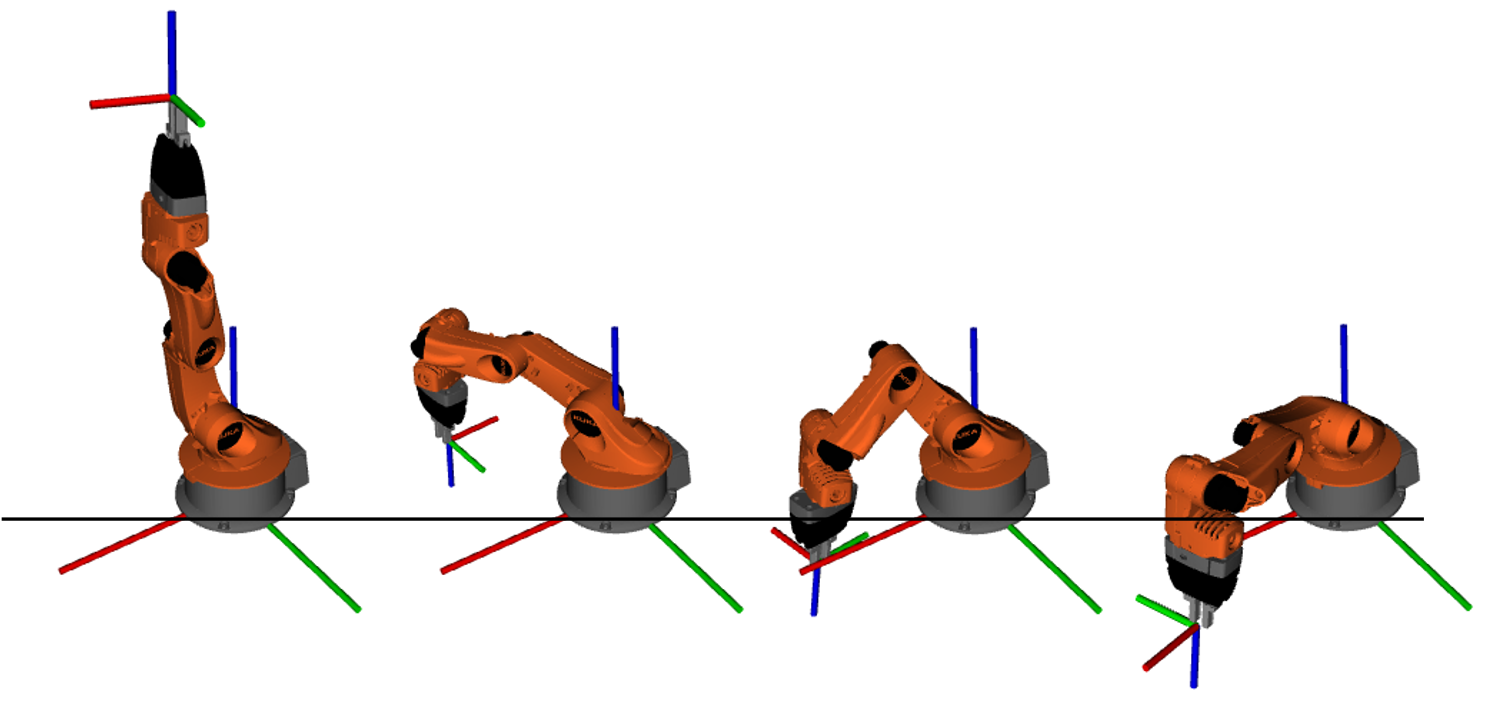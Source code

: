 <?xml version="1.0"?>
<!DOCTYPE ipe SYSTEM "ipe.dtd">
<ipe version="70206" creator="Ipe 7.2.7">
<info created="D:20180514165001" modified="D:20180514165001"/>
<bitmap id="1" width="241" height="447" length="21236" ColorSpace="DeviceRGB" Filter="FlateDecode" BitsPerComponent="8" encoding="base64">
eNrtvQd0VFeW7l/YJilVDipFBBISyjlLhXIOSCiREbYBG5uMySJnMNnkaMAmGbCNsbEFIhtw
ANu4nTpPz+teMz3Tk968N//1/t85p+pyFS2DpEbF/tZeta6qSlWlur+79e0T/9//I5FIJBKJ
RCKRSCQSiUQikUikbqb6+t/U1V2Sgr4QUjfn+dcKxXqFYrst1lssK+lrIXVzpHcpFF8oFA8U
irsKxZsWyzL6WkiENIlESJNIhDSJ1G6kbxLSJEKaRHoikb5NSJMIaRKJkCaRCGkSiZAmkQhp
kv0i/a1AWqEopq+FREiTSIQ0iURIk0i/HOl3CWlSdxchTSKkSaQnG+m1NqS/4UjX0ndCIqRJ
JEKaRCKkSSRCmkRIE9Kk7o/0awrFJUKaREiTSIQ0iURIk0iENImQJqRJhDSJREiTSIQ0iURI
k0iENMnOZLGcIKRJhDSJREiTSF2F9F5CmmTfSNfX36KvhURIk0hPKtJTCWmSHSF9kZAmEdIk
0hOG9GpCmmR3SH8gQ3o5IU0ipEkkQppEIqRJJEKaREgT0iRCmkQipEkkQppEIqRJT4O+rq9H
/C8e9XV19+vqNltGEdKkJxxaObFvWSwfWyyfWiz7+chRxGUen9viB4VimmK4YuBBxbRoxUKF
Ijap/rN6+hpJfxdi6zmxAloQu78VYhG/tcU/8PizLf7K49wAhWK7QrGH365QKMYoiGpShxuD
DiRWxF9k8SeF4veymBynUKxUKLY0orpuTx2dDtIvtbISsZIxaELs542JbSe0f2oM7a9lcc8W
13lc4FEbqFC8qlDUyah+XaGYpah7m6gmNQW4PVb2h44jtjVoESdsscMWy3lMVSiGKRWKXBvV
GxWKnUQ1qWUtslg+elRj8IvSbNvEisixxWSLBVFjsbxRV4cYO2ZMUmLiQP+BioTGVO/kVC9U
1J0nqkkPkT7UJWkWMbwxtDUyaC/V14to8UPu2rUrJydn3LhxJSUlimCFYqyN6u1ENakFpGd3
ELFtpNm2if1ZCaRnz5792muv1dTUNKUa1nozo9qy3EInlHS8rm5256fZx5Qc6fHjx2dmZio8
FYoKoprUcnn4cuen2cdHOjY2ds6cOUC6qqoqPT29qKhIF6FjVL8mo3o7o1oxlJqsn3ZtewKg
/UVIS8eeSZ4tUE0dMaQnXq0h3TbV1BFD6o5IQ0k1SYzqVxt3L1KTNanbIk1Uk+wPaSgoL8hK
teg0l7oXqcma9GQjPX78+BaRxv2D4gc17TSnjhjSE6m7d++2B+kVK1bUbahrjWpqsiZ1R6Tx
ZEZ1QrPuxYMKxW6F5RxRTep+SDOq6+oadZq/o1DcsoblAVFN6n5IQ/WX6q1Uv/mQZxH1f6un
r5T0d4Q5h+uXIm2l2lOh2EBIk564/JycnCxhPGLEiHYibaU6rSnS9K2S/u5IC/3SLC0J/plS
NOkJRBrQtoH0pEmTWkOapeu/1RPMpCcEaYvF0h6kp06d2gbSJNIToh9++GHmzJl5eXkS0k06
xGtra1955ZXJkyfjmJAmPfn63e9+t27durKysuzs7BaRfoWrlqu6uvro0aP0pZGeNPHlQ+rg
N3AL4wFHAYwXLVokR1pMbGlRRDXpiRLr+JMJPy5cuLCwsHD9+vULFiyQkBZUD+MazzXTpoMH
D9LXSHpypGgmUD1hwoT58+eL6bQS0hAs9JKWRF8j6clM0XKqp0yZIjcehDSpm6ZouZK4EhIS
8vPzBdKTJk0C7UjgI0aMyMvLmzhx4ty5c4E9fZOkboG0kLu7e0FBgbylGv4Zx1VcohmEvknS
E9LQ0R6kXVxcBM9lZWUC6bFjxwYFBU2bNo2QJnULI91iogbShYWFAumamhqVShUZGVlZWSmQ
xkvR90n6u8tisSjaLUG1hDTuAdVw2gJp/Fj/RK6xQyLX0TbVAmmQLO7x8/MD3tKPRDWpu6Ro
SZ42tfgoXpO+WNKT3NbxCCJTTeourqP9IvtBepLbOihRkwhpiL5hUreoDcl7kJ622pCaPkj2
ijR5D5LdNHeQ9yDZK9LkPUh209xBSJPsEmnyHiT7Q5r6XEhdo85ulCbvQbJXpKkpj9Q1UnSh
yE6T7AxpstMkO0Oa7DSJkCaRfpGuX7+u6FrRd07qbKR79epFFSLJnpA2GAyENMmekPbw8PDy
8qJGD5I9IR0eHu7g4EAVIskOdO3aNYE0bglpkh1o9erVQUFBQNrPz69///7U6EHq7lqzZg2Q
BswDBw4MCAjQ6/WENKm7Ix0YGCghPWjQoC5oAKFGD1IXZGkYD4E0fjQajYQ0yQ6Q9vf3B9JI
2iEhISaTiZAmdUcd2by6RaRDQ0NdXV2paZrUXfTp3tUHXixcHK0ZH6ITXtrX11dCOjg4GEiH
h4ebzWZCmvTk6/efXd2erH89UQekEWWpsT4+Pi0iHRkZ2RlUFxUV0VkgdaBu7Fm1IUGHWBmn
FVQ3QVoYD4E0jt3d3V1cXDoEZqVSqdFo8IJ0Fkgd6zrWxmsRy2I0AukhQWY50vn5+aWlpcnJ
yQJp3BkXF/cI3Yu4EAwGw4ABAxITE9PT00tKSiorKwsLC/EWdBZIHahZYSpBshRvpOizgvsJ
pKGqqqrnn3/eYrHIkU5ISGhtAwvIyIXrIikpKYOrxqZqm/CyAmn8C6CzQOoofXVwzbwIdV2U
ZkuSbleq/ki6ETyD6pfCjUBaNE2D3vHjx4O9iIgIOdLANSsrKy0tLZUrm6u8vHyETcNsqpFJ
Qho8g+ri4mK8LJ0IUofo+p5V6xJ000NVS2M0TRI1YmiIh4Q08EOmbRFpwDl27NgxY8aM5Boh
U3uQRm2Il21oaKDTQXp8XXxj5cZEhvS0UNXcCHVzqitCPUUHYnBwcFhYGNgTBxLSSMvA8jGR
hp8hpEkdopOblsN1TONIA+zDaca9FsOaeO2KWO1DqsM820Z6+PDh4Hn06NFNkMb9bSMtNhlH
kRgVFUVIkzpEJzYtr/V3mRCoFEifzjadzXFdGKXZnqLfzh21iMEhvqJpukWkQamEtDxF/yzS
lVwC6evXr9PpID2+3t64bKy/y3gZ0udyGdKLojVw16viHqbr9LCBIDk8PFwgHRsbC6QTExOB
NIj9pUiL/CwhjQuEkCZ1FNJjGmdpCekl0RrwvCvVsCvVmq6TB/VrA2nhpeU8t4i0xLMcabwU
IU3qUKRdpnKkj2UYgXQdkI6yIr0yTotcvW+wYUeKAVRXR/RrgnRubi6IlcpDQpr0d0d69EDn
Fwe1gDQAnhuhFkivjdduStSJsrE8xGNUqtVLS0iDZ1DdHGmJ6raRxussXbqUTgfp8XVw3VKB
9PMBLlakc1zhOuo40u/luR7NMAJpwPx6IhsEciDNCB/yen4gkI6Pj28n0m0YaYH0pEmT6FyQ
OkQPbjUIpF8OUgLpMzmucqTfzjQhBNLr4rUbEnWbknTv57l+W+W5MoeNZUKiliPdvDYULRty
pIuKisYWZw3LSX0+NXhWcv/JMe54ozkR6h9uX6HTQepApEcNdB7m6ySQRnkIpJfEsFjO7TSQ
RowPdAHSSN0Pqjx/VeX5fbXn6twgCWlIkCyQBr1IxZPKcxAvFFheywzZkue/KtUDr9O8Qwcx
L0L93adENanDkJ4UpFwdpwXAZ3JMQHqhDGn45zV80Om6BO2WZCvS33KkEeeH+u8alrx3hGX3
8NS5wwrXlUSdrQg6Wtj/cEH/W0Pcb5W64/nHM02bk3QtkiwF3uXSzpV0RkiPqS+vM6Rf4Ei/
nqCbFa6eGKgUSAMzOdKI9Qm6jUm6k9mm3w73ulPmfrvM/dMy9/sVHvd4fDnU44uhHhcLzddK
3M7kum5P0e+Udda0FriO9loMqEnxLofWU4VI6gCkR8mQnhmmnh2ubgNpFImbk/TbUvRvpOgP
pRl/ltjWYmuyfo9FfyzTiBz+VqYRsZKQJnU00usY0qoWkV5tQ3pDAkMaQALpw+nGfYONR9Lb
CzZ8y26LARifzDK9k2M6nWPCwYksEyFN6likR/pZkd7AkZ4Trl4QaUUaAaSXN0VatyVJtyNF
Dz4PphnfTDceyWBgS1MXpVgVp8UzD6YZ4M/fz3NFvMcDPwqkT2WbjktIxxHSpA7Qp1cvA+lx
Ac4C6Rk8S8+XIb0sRrOsdaT3WAwHBgNsw9EM44UCM3B9J8f1bK7rR4Vm4Hq52PxhAYsP8l0R
eBSeefwgl/UJ2gNphk2JuiZI71lDSJM6QALpl4OUu1L1Aul5EepGSPPxS02QhvHYlWpAZbff
hjRgRrX4XbXX99WeqBM/LjSjVATbAuk18cjY+tPZJhFnclxTXfvWRbGmb/CMPL8kWkNIkzpE
NQOANOtqAbQM6Qj13Ah4D7VkPATSq5shvTNVL5A+YEP6tgzp+iLzxYKHWXp5jDbbwwG+XSCN
JyPD53s5CC9NSJM6D+k5LSG9miO9rnWk4agF0r/ijdX3KhjSH9mQ3p4Ml6JHsQnTjtcXVDcU
u+FNkeEF0nhTQprUgUhPDHJ5nU9ClJAWfeJLbcaDIR2vQ6LelMSo3sGbnffIkIZPBtKiC+Y+
Q9pNIM26WrJMh9KNSMj7Bhvw6wLpT4e48yZB3fk818PpDOlda5bQ6SB1AdJI1KtirUgjS29M
fIj07lSG9CGO9JmcFpCGnUbmB8nneYV4NoeNgxJIg+RtyfoP8s3v57ke4khvWrGYTgfp8VXu
41TLkRZTxWe3mKU50mvjGNIbJKTZ7ICfQXptvBb0wp+gDIQzAdhnchjPN4e4I46kG2E/jmUY
gfQcQprUQRri4yiyNLwukH4tXD0vUj2/MdKbEnUS0sItbLchDVwPWb206VMZ0mAVSB9ONwDg
DQnauig1nvlOjrXFA/Xju3muJ7NMn5V7HCWkSR2qkn4M6ZeClBLSyNIC6UU2pAEhisetfClI
xBYZ0vsGP0T61pCmSON+wfDWJN0xm+VAfsZzYDkeVHl+PtSDsjSpY7V0eK5A+o0UfRtIIzOL
hZhgPGCnBdK7U/X7WB+iFWmw+qCSIf11peeVEjfUhnhIaovmbXemT/i4JjgQxHfVnm9lGgXS
s8MJaVIHIT0sVzTiwR6jlBNIL7AhvaQx0sjJoBo/7rEYgL24RyB9NpchLbL0VzKkD/NEDZjP
5breKXO/Uer2Xh7qRBMyOcgXSONphDSpA7VmVN7EIOWqOC3YboL0K8HKNbzEk5DeLpBOhd9g
rPKZtvodKYYmSF/jSCPwNN5UooWvRkrfywNsfznU40QWmzUjkJ4Sovrs+mU6F6QO0ZVdqyby
KQAvDrIivSpWC9je56MyNiXplsWgvtMAaZRyAumdqXoJaTCJQg9IXy99iPSNUnep6xCpeEGk
Zpy/C95ie7L+YoH540KzGIYnOsSBdK2/C50IUkepYfqQlznSK2I1syPUK2K1d8o8/jyq37+M
7XehwPVUtknEwTSOdDJDGplZ+GSkXFb38cF1QFp46W8qPW/KkBZj8N7NdT2fZz6b43omh7V1
yJH+YErJ9zRLi9RBurF7FYzxpGAl8jCQXp+gu1/h+R/jfP5znM8PNZ7y4k4eYrTSOzakT2W3
ivR5gXQuQ/pcDutteYePlEYcz2Ke/M6+1XQWSB2oEy8Xr0vQSUjPCVd/kGf+r3E+D6o8rxS7
tYY0TAiMx1sZpm3JetEhCKqB8deVHgLpT4cwpC9wpBES0mc40ngyfPWRCUU/0sRwUkdrhJ/z
hkSG9Mo47cIotv7A/Ej16IHOC6PUrfEMJpFgj2Wa3swwbkzUiRaPw+lGlJNypC8WPkT6XYF0
LkN6WYzmwIuFtMoBqZNUM8DplWDlq8GsxWNupHpOxMOuwx0p+iYwn80xiTkpItO+xZyw6U2e
sY9kGJGWkaiR2++WuQNpJPBdFtaIh0dPwWZkmuCZ//LlNfrOSZ2qCYHKqSHKKSHKtfEMadaC
J63jEa25UuImG7dvQq13nhd6vMqTZlqZzueb2RIHQxjPFwvMYlqW+K2PCtgo0xul7ghcCP96
n9a+I3Wi7l67PDlENSNMNTNMtS5BC+cwP1JTx0dKi36WqzKkL9imXH1g88aI+iK3G6VuAmaB
8RK+6mnVACfcyjM8cvj1Urf6IvM/E9WkTtNn1y5PDVXNCmcD8N7ONCE5C6SXxrDYnKSTkAbG
It+Kou8Cb8f4pND8XZXnbdjmAjOeH6zt3aNHjyZba4FtOdWXkcYLiWpSZwk12tQQtkvLvEg1
LLHoMayzDu3QSki/l2flWaJapNyvKjyulbDkDG57NFZrYM8KU10qNn82p4y+fFJn6OubDbW8
E3xhlGZ/mgEYA+nlMdplfK2DLcn6azakL3CM5VR/V+15p8z9fEs8t0h1kKYXrAguk6XRGlD9
V0rUpM5ButrXaVKQEol6NV/OcUWsNVbx0aTXS9xRCYr1Ny7Y8vOHrNxzu13mDuMhzEb7Bf7H
+jvjP8IXc8vp+yd1huZV5bwwyGVaqOpAmoGN80/QrY3XsUXD4nV7LQYg/Z5tSRmJ6uuc548L
za3l57bl5vTcnAj17TKP//n2Jn3/pA7XK2VZI9hSHi6vJ7LhSev47MINCbp1HGk+6IiNC5VT
/Xk5W+Ox/TwL49GEariX/1pdTd8/qcN199rlfC+HkX7OcB1InivitEB6E1/OEfbgcrHb0Qzj
cbaKnRXpz8s97lewlWd+Ec+SpPvLfJz+PLofJWpSZ2hsUWaBlyOc8+Rg1bxI9TI+eAlIIyGD
ZxGg+hSvE2+Uut/5JSm6NbDdnZ67WuL2xyWV9P2TOkNR+t5ImxN5T+IivkIjfAhS8c5UwyE+
TPpYJluIA/Fjjdcn7U7RbVM9JUR1t9zj2wVD6fsndbhuXrlU2d+peoDTi4NcZoaxNr2VsVpg
LNbdZSsbpBthqj8pdPuuyvP1BF2PR5Wcaou5L94CRp0a9EidoU0rFie59qnqz6ieEcbWL0V5
uMm2mjSoRiCpflXhCePdo4OUYu6722LYZTHQ90/qDG1btQSZs6K/0/O8We9gmnFZDFvqHGC/
wZcLuznEHeXho7XdtaFdqYYHZD9InaNda5YMdutbOcBp/CDlkmjNgkg1rPVqvu8hwP6m0hNI
/9LulZ9VlKHPZ+Uef3xrPX3/pM7QyIKMNDeWq+dFqCcFKedEPKT6Ht9jKEjTq0dHa3KI6k6Z
Bw09JXVWrl69BFQP9XGcHW6len4km2b7YYFZIN2k6+Tx5eXcExXo25km+vJJnaQtKxcnu/ZZ
FacdM9D5eX+XycFKUC1WCVsdp23edfKY8nDqOT1MfT7f/P7kEvrySZ2kzSsWF3o5TgxUoh4E
1a8GKbck6b6q8Pgw37V5h+BjEg6kp4aocAV9OsT96q5V9OWTOknrly1GtZju3hdUj/JzfiHA
5Ydqz9+P8MaPzRP141CNFzyVbVoUpfmowPzlUA/65kmdp6uXL00aklXg5VDs7VgzwOnNDON/
jPO5VOQmHHVzpB8N7Bpf53dyXMUCOPcqCGlS5+qL65eBNKLI27Giv9OVErc/jPD+sMBVytVt
j1Bqj87xJRFQfoJnUH3nGq2PR+pcza/OKfdxRKKGu54WqvrNcC+ERPXPjrtrW8N8nd/Pc71a
4saXM/VYFK0hpEmdraOvL6vs7wSqS/o5IldPD1Xd5ivrns93XRKtkbdUPwLSYpGEz8o9HlR5
Hss0ok68fZWQJnWuxLgmQXW5j1NpP8c5EWo4arH++elsU5Ne8vYjLVI0YlmM9psqz6OZxlnh
6sO0+TKp87VkWC64RcBOD/VxGhfgsiBSfbHA3FDMVgnbnqwf4uOE+EVUoyp81zZlZn6k5kyu
640h7nVRmheKM+kLJ3W2HtxqGOHnVONrDYC9MEqNjI1qDjZ4RaxmmK8TMi3feEVjC3WAutXe
c/D/arBqj8Vwjq9ysyNFPyFQiUS9MEqzqCaXvnBSF2iUn/Oogc7gebifMwzDpGDlhEAXUL05
SX+nzB1UV/g4IceCannIU7dcYP4QXzxkZZwWVG9P0We6O5zJMW1M1OGAvm1SF2jp8NzRA50R
I/ysgURdMYB5bAD5XbXniSwTisfKAU6LopuCDYCbID09VC0eElSfzXUdM5Btv3g21zTSz5m+
bVLXeI8XB7mM9Xcew4Mt5JugA37D/diMGEH1Z+UeSLOwJYLq0zlspSaBboD64ahUHIssLVG9
glP9UqDyh2rPuRHqu9SOR+p8fX2zYVyAM6jGba2/C6hmm3CFqUfyjA2qd6Ua/jTS+5tKtvUh
+Hw/z1U0Nd8sdQfbhd6OzWGWU40XWRuv+6GG2WlqxyN1jVaNzAPSiOcDADaj+vVEHcfbRXiS
eRFq+OorJW5iZ09UjsjSvxnu9aDSc1uyvkWY5VTvtuiB9JQQVW0RNXqQukLnti4XSCPGc7DX
xTOkx/pbCX8pSIlcjRT9caFbfRFrtT6UZkDWvVLs9qsqz08K3eQMH82wLmcq1l3Hj/gVZPVl
MdrZlTn0bZO6QL/69Mr4QJeJgQzpCYFKUP1amGpqiBJs13KqcSeAfDvTdD7PDD4vFLCOmDXx
bNeMMzmu31V5SmDv5ruKXyo23y1zRybfP9hwNMOIFA2ky3ychvtShUjqIgFmpGJQzdlWzgpj
y/mC7fGBVkMyPVR1OJ21Nl8qYht6ns6xIo04mWUC0t/x2GsxnMlhWfrrCg/Af6fM48car18P
88KTK/nyC9cbLtG3TeoCbRyTD95eDlIiXuKxKVHHkzYLHCyIVB9MM6A2/LiQ7doJpA9y7yEC
BSBQ/6fR/X6oZjvK4RYki7hX4XEkwzgvUp1o6jMzTE371ZK6Rue3rZjEs/QkG9XzI9Xix0ns
R5cpIcr1CVqYigv58B7m9/LY3p0S0ouiNZuS9AfSjO/mut7jO4n/foT3/QpPeI+3Mo34xdfC
VdkeDigVJ5dl0bdN6gJ9/+mVV4OVgudXgtntqjjtwki1QFrE6jiGNFI0EjKQPp5lWhWnlZBe
Ha/bmQrXwXfHKGKZHDyfz3OFA4ejBtJD+zttSNAtH55H3zapa/Qq31duMiJEOSlYCaswI0wl
OJ/EOV8Zpz2RZfqkkLVmfJDPdgyHc5YS9fJY7eYk/bEMY4tITwtVoTycGaaijcVJXabNY/IF
1VNCVIi6KPXKWK04FvfPiVDDRXxU4AqkgWsTpJfGaFfEafcNNpzKNklII4D0oTTj1FBVOUca
B2SnSV2j121IT+YYzwpToUIEgYgpoSrB9qE0tuK6QBroIidL3mNxDNsLZo+FbWt7LpftzCWQ
PpoBL61DYZjn6YC0j+ccWEcDp0ldIbEVF1zHZJ6ocbw5STedI42YHqaaHa7GPWdyTPU8CZ9k
W9ka5XYauMItH2Y7NRtOZlt3vN2YqAPS8yM1aW59cbGsjdfV0ShTUhciLagWSK+N1y6N1ky3
IT0rXAUrAr9RX8S27xRIN7HTiINpVqTZpuQZbO1fIP1qiMpi7ovj1xN1w6jDhdRVEkgjUM0h
6qI0q+O0M8AzRxq2AT+ezrYifTaXIY2Q22kgvduiP5BmRRoZ+40UhvS4ABeBNJI2HPUdGr9E
6hK9OMhFIC0YBtWCQMRr4Qxp3AJpeGmOtCt4PirzHgLprck6FIl46FimcWeqfleqHp4Er5xo
6rMlWQ/rsiRa8+2tK/Rtk7pA22sLJKSBMahGjp0VrsbxvAj1nAjWrIcKkTVNF7uhBgTPRzKM
wF6y08titZuSGNKoExHbkvVbkvR4tVp/lwB1LxwDaaT6aeXZ9G2TukDLhucy52xDGrHdhjTy
84JIRjVwBdINHGnwjNiVamiCNLwHfhH3A+k1cTpcCNUDnBKQpTnS6xO0oweSnSZ1UYU4nbto
3M7gVCMDvxauBtUCaQT8MJ9C7vYusjRH+s30h3Z6cbRmXYIOVAPpHSn6DQlI4Gz4U4Z737H+
LuAZsS5ei3rz1hWy06RO1xfXL0+38YyYFaYCfititIzqMMbz/Eg1nLNA+v08V7HZHJBeEauV
kF4Zp92QqINtXhuvWxSlgWOpHOBkceuDCwSoi01F8bR7NxroCyd1turq6l4JVkquA4FSDgTO
Dlcj5tmQBsxXStw+LLAijUQNyw2e66I0S3iFuD5Bh1yNHxdEaiYEupT5OIZqe23mPCNeT9St
jNVOH0p2mtS5slgsPXr0eJUjPcPayqF+LUy9O9UwhyMNPsXGAQJpYTzezDAeTjfukCGNWBqj
Ra6eGwHHohrn71zs7VDR30mONIBfPZLGL5E6nWco38tBMtIwGyBZjjS4BdWns01AGmC/yToK
WRxKY96jjhuPOpuvhiefHKLM9XCI1PfekqTbIkMaaXxKiIq+dlLn+Q1p4QKx3qMNadYJfpit
16EG1ci63EuoQTKQPpvLRtkdtlENL7EwkvHMnhPF+hzhYYb5OmV7OFQPcJIjbesiV39B45dI
nSP52jIxhj6iQpSQBoFzeaO0QBoBgC8XN8rSwnsgjSNmhasnh6hgoUFymltfH5eeW5P0AulN
tiy9FlVnrJY6XEidnaKhcF3vaaEP26Vhp5FRkYHB8zy+tRwC/rk50gfSDKgfJwQqa/2dR/s7
oyTMdHMIUPVEwpcjvYGnaCC9BlSPaGSn6+t/W1fXYLEcxi2CTg3p8VM05Or4nGialirEpdEM
v7m2LA2kQS+QPp+P8tBqPA6lG/cPNojpiiP9nHM8HBKMfbLcHcDztmS9QBrloXDREtJbxhY0
9vOHFYrlUtCpIXUs0oLqWbwwBMkCaRhgHO9M1V/iq3m8lWkCzAfTDIh9g1nstbAJLAAb5eH2
ZL0IIL0pifW/NEF6YqCyMdJ7FYrdCsUuhWKbQlFHp4b0CLp06VLz1UdFO548UQvjIZBGeQik
Pyk0f8CytJVnOdJ7LIbdqQY85yHSyVakN9qQZo14fLCT3E7zLF2vUHytUFxXKGiaAOkR1WQJ
9A0JOjHQSI40TIVAeh5HGi7iY4704fSHSOM5+yxWpHdxpN9IsSK9pSWkV8Zp8WqtIH2bkCY9
siwWi0R1f2Wvfx7T7/NyD2u3OEcat4DQinQEQxrYA+nzrSMNnltAOvEh0mvjGdKIU5uWE9Kk
jlV9fb18uwpQ+nm5+0Y+RUtq90CJJ0caNphnaXMTpPe2hPQ2yXgksmApOl67Ol4rkN4sqxAJ
aVIHtuMJqst8nN7ONJ7ONh1IM0zl3kMgLao5QfVCjvRHBWx1miZIizHSAukdHGmEQBqvNs7f
+WCacX28VryaQHrjmHwZ0psIaVKHaGxRhpvjc0B6iI8jKr7jWaYVsVoxT1wk6qUxbPCShDR+
vJBvRfpQGmuR3s9rw+ZIzwpTB2t6mR2f6+/SM0DdM1Lfu8jbsdbfBUivimOLJOCqaQ3p+vr7
dGpIj6DbVy/HGHonmfoEaXoBS/CJvApuxaRaqUgUIz3mMuPBOhAF0kjOB2xtHXKkd3GkC70d
n32mh67Ps4gofe84Y580c99MdxZ4caTo5bHaBVEaQprUsfr8+uVCL0d43bH+zttT9Pt4j8nE
QLGgh9I6DzFUtTNFD6Tn8MFLi6I05/PM7+YypPfLkN5rQ3p6mGpgs1234gx9Svs5DunH9neu
HuC0JIbNKJ8ToSakSR2oA+uWFvChd0AaFnddgnYbm4qinRBoXTQMVAukQawYNY1EDaTfzjSd
yWkZ6Zlh6hY323Lp9SyumuF+TiP5zgLwJPAeQPqbmw2ENKlDdPfa5WG+TvmeDs8HsIVJV8Vp
lsVq1ifotiWzxZEmcqQRIlFvT9bPtvUkAuljGWxJpQONjYdAuo1dPge79UUCf5WvuYfXwT8F
QprUsRra33FhlHpCoAvMwAuDXObx0g9U4x4kUrGKqVh8aVkMW9NDUL08Rtsa0v6t7/IJ6fo+
Oz9KLWJ2BJvGCKQf3JIjfc6G9OuENOkRNH1otti7s6SfIxieFsoWLF0Rqx0/SDnCj9kD2A9h
qmF9V8ZqXuOTAmAY2NYtOU2Rxou0SDIuEwQOPJx6spGlCSwWRWu2JOtx//0bhDSpw/TVzYZy
H1ayFXo5AEhgzFYoZZNnVWMGOo8dyHZCfIWv/Tg1VHUkwziT7x8Hz7AlSQ8vvX/wwx6Wvc0s
x0BVL4TYo/ytTCPoHaDshaftshhgORAH09jUcunD1NVdJKRJj6kvr18G0kuiNeX9HYu8HEF1
ja/TxECXGaGq4b7O4/ydXwhgg0VR1iFR77boRYMeH+ZhRXqfDekS76Yp+kyOCbcCaXFPgZfj
W5mmoxks3kjV7+br6RHSpI4VYH6FuWUlDoA0yORbaDEvDZhfHOQCqkcNZFSLtXmniyVrkvXv
57nukyEtkRys7S2cBgIw40fpIbx+fSHbQeBdtvgYG2uNq4OQJnWs6mpykZnhqHFb0Z+ZEKTi
lXFsQaSaAU7LYrTzI9UAG1TDRb8UpBRUr2fbgj9EWkrRgmeRmXEs5xlaHK25WeqOANjv856a
i2+sJKRJHav51TnD/ZxQtcE/D/N1quzv9HKQ8nS2CUgP9XFEGfhJoVls8Tme76vF+l9CVWvY
vi0PkQa6UkLG7zaHGRru5wyYvyj3uFXqjrhW4nYq2/Th9hWtIH2QkCY9mt7euExUhWvj2apK
oLra14n1uSTrSvs5TglR/Wa417JYzfMBDGnc/0oQawAB0m9nmgTSRzOMIi0jFkRqmsMsNHKg
83fVnt9WeYLqT4e4ozacFa5u9P+CkCZ1SIV4o2GUn/OscLaQo6AahMNOb0/RIznnejjcKHVD
okbSHhfgDKRZY3WQcjHvQBQputpWALYGs0jRwBhIC6q/qvDAr38kcx0ypO8R0qTH0b0bDWAS
Vhl2erS/8zo+8hMZFal4PJ8b+1Kg8vNyd2RvUD2Hj5eeGOgyi63KaxQDSst9nNqAWeiTQrff
DPP6qcbr+2q2ie2xTNNrjVM0IU3qQNVwXGGnxXoFYrrraN7KsTNVP4UP80DZiFQ8ws8JmRnZ
G0ZlW7JeIO3c65m2ecYLgmcRoLqh2G1GmPoDmYsmpEkdq0XDcgHwkmgN/AYwHuvvsoFTPcbf
eX6k+kyOCWk5wdSnzMexor/jRr6yAWJTEttpCMbD5PBcGzwviNLcKXP/oZrtJC4C7qU5z4Q0
qQM1ryoH9MJLowYE1bUBLjjYwGdUIRu/m8uakUF4RX82xmlysHJmmBrkL4vRoDBsA2lfVa9V
cVo4ZymQok9kmeZW5bTcnFh33Ib054Q06XE0bWi26B+cF6EWVL/AqZ4TrhYbHZ7NMR3PMh7L
ME4OZluBr43XoYScFKQ8kMbWN4jQNzXS3i494brfy2M7JN4u8/iqwor0iWzTzLBWV3ckpEkd
pZ2rlyBLI6aFqATMLwYya8EOBrkcTDMczzK9nWV8J8f0fp7rlBBV5QCnCYEMeyANs42CMVDd
K82tr5+yZ+UA59kR6p2pBsEz4mqJ++flHveGehzJMG6rLfj+9hVCmtTZun+jYQwvBjcnWX0y
cB0fyBqicYAa8DTL0qZdqXpQfT7PdVms9pVgZZGX4+JoNuZ5a7LezfG5Ym9H0SQCswGkAfDZ
HNePC82fDnG/UuKG2rNF/0xIkzpDN69cGu7nVOvvsjJOK5BGEhYBsFfEakEyPHBlf6fdFka1
2ABuGtsW3FEgvSaebdBZhew9yKUuSgOAQTVS+kcFZrEnF15k/4uFhDSpyzTc1wlV4foEa5ZG
vByknBDEqF4So343zxVII/YONsCBvM2Rxq3oKN+cpBftfnMj1Euj2UyBU9km2BVY7rmR6mWx
GrHH1omXi9uB9DFCmtQhWjIsd2yAC2zwwii1QHpikBJUTwxymRepQoUInk/xDWd5sE1pgfRb
GewAdhoZe028dnmsZlmMRqwJCcsNnsX8XFwIu9hQUv2Vy5fa+Az19V8T0qSO0oLqHGTpmWGq
Jki/zIfeAWnwjBC5+jhP1CIE22AY1gIuenoY22dcLH93KN0650XMFMDBHz672n6k6+qO0nkh
PbKmD80e48+GdiDZjg+02umXgti8V9y+l+d6ujHSgmocS2Azg53BQuyxJa2jLtZiEsvXrB2V
R0iTukb71y0VSMMqSIXhS7ZEjZLwTI6V6pMismx4ZxqlpC0hLTZDFGsxvWlbZOzAYMN7k0va
jfQpQpr0OLp3o4GPtXOBYRBIw0UD5pf4JHHYYIH0ac7zaY70yWZJW1hrCek3bXvXHrIlarhu
aT44IU3qbKSH+TqN440e43mKRgBmkaX3WAwfFVqRFvEwXTc22MKBAOljmUaxw7jYGJEnaiPs
9D9+cY2QJnWNgHStP5u3MtbfWSD9MvfSuN2WrL9YaD7D7AcL+JDTOSZRMJ6ymRAgLay11Vdz
pI/aqGYOBGxnGPe13jpNSJM6VkuG5QLpmWGqRdFqCWkkalC9KFoDpM/mNkL6tAxs4UNO8lY+
q6+2WesjjQMJn5AmdY0WVOeIChEYj7eWhy6T+Bpi8yPV9UUM6bM5LN6RRSOwuQmR2vekgvGY
lLQzWRvIb+9ebRPpzwhpUodoSnnWGF4h7uCNHkB6gg3pGWGqy8Xmc7mmc7muCMZ2rqvI2NZ0
LblrWUuIoPq4rbfxLX6MONlKNyIhTepYPbjVMNrfGd5jU5JOjvQkjvQnRWxzFhvS1jjTSro+
0biJj3XHZFkT+Iks46q4h4uGNUN6mwzpC3RSSI/Z6DGaT2nZmMgaPQTVAmkk6vfyXC/km9/N
s1LdiO1mNePJRmAbT3CPfYL77dN81NMnO1YS0qQuUI2vE5CGcx4/yIq0aPQA0m9nmsTK//Kw
gm1DWlD9juRDsh62ioDn05JRyTatitMS0qSuQRoV4gw+0kNQLZBG7LEYPiywIv1+M6RZMINt
A7txCzZuef8jexqQfjfXFbT/+ctrrSP9FSFN6hCJebVj/Z3ZSA8+cPQlm53ewXekFTy/3zhX
izXuRNl4Jlega7XZgBkPvZfrerGAbYSBInHfYAMOzue51k8vJaRJna15VTkC6W3JeoH0RJud
XhGr+bTMHTB/kM/iQoErqkXE+zKkz+WabGwzpM/xebg3h7jjWOxFO5/H4mgNsjQc9a/vXCWk
SZ3d6DGKrym91pal4T0mce8xN0J9o9SNwZzv+mFBI6QZ1bmN3IiYVI7jhmK3P430/uuYfj/V
eF0vdbtU5Ia8DeAvF7FlHj+YUkJIkzpVX15vGOnHVqeZxytEEcxOBymnhaqulLiB5A9tcV6k
ax4Cb8mHiGNAC4yl5TtE/GV0vx9rPD8f6g5nDpt9ZsvyxkivIaRJHavKAWzlpZnh1gqR22ml
oBqIflxoBoofyeJDGdLnZYbkg3z2TCANgH+SYpgXAlbkeJZpt8WApy2P1Xx2/bL07oQ0qcO1
bHiu2MRtToT6hcZIv51p/KTIfLHQ/DGPizKkuRthDF/gnuSjQv4QR/qLco8HVR4/DfMU8UON
5+YktvLY3sGsCeVCvvng+EJCmtR5mlOVIzYeWhClFut4TORNeYhdqYZrJW4fS0gXWhP1Rdsx
S+C2hxD1RW6Xit0abHG1xO3WEFZg7rUYzuaaRM7Hb8Fdv7d1BSFN6iR9c5MNnEaRuD5BJ5Ae
b0N6OW/0QKKWqMZxve1HwPmJdH+huYGvS4NLAAc3StjBVR44GOvvDKpZUx5342D7jRT9t7eu
ENKkztDn1y/X+DqNGMg6XID0C7LW6bkRahgJYMxILjZfKmY8C6Q/KXx4/FONF/CGr8CTETeH
sEB+Bsx4wtEMNh0AZmZmmKral222ONzXaWqo8vXR+YQ0qZNU7sN2i5sdoa4NcJZWqgHV00JV
t3mWvlRsDYExDAYS8iXcX2QGug8qPU9kmV4KVJ7Ncf10iPudMve75e6Xi8y4c3OSbnG0Zn6k
emaY+tUQJXjGGxV5O6a59Q3R9po0JOuZHjMkpC2WdXQuSB2iRcNy4T1QJIpVH4X3EJ3jSL8N
JcJUWKm+wq0FX/7OfL3E7etKDzxnZ6oeSOPXwTPuPJdrgtPYlKTbkMjWY+drfahRfk4PU70c
5CI2hcly7xtj6O3l/FzvZydypD8kpEkdpcPrl1YNcBruxxo94HtfsCE9MVB5LNMIhq9wgBuK
zcIeA2ncc6PU/fOhHqIwPABrEahEQr5YYH4znc2l3c9Xp9marAPYcOkr47R4FMzPbEa1j8tz
js9NIKRJHWunK/o7wVGDPb6CurPwHkB6U5IeifdKsbXQkxd9SNSi9eOzcngPDzx5XbyWLeGb
aV3TQ2wZgEpQLDgGqpdwEwKH80qwsjbABdcRTEiSqU9/l57q3s9kDC6nc0HqKBV6sW0skELH
8BHUtQHWRL0gkm1cCIBR90lI3yx1A+fv5JjqojT3Kjz+VtvvfgVHOkF7OsckBku/xSdqIV0L
qren6Dck6sSaY/itOYxqFd4FBSOoTjT1GaDsqen9bK9netTV1dHpID2+5lfnDO3vCPM8N0It
qBb2Y3qoChXfjVLYDCvS8BsoCRGoAQ+lGQD2f4zz+ctob2TgA4MNqBDFMOlT2WxKyxE+VRyx
26KH34YJAfageiGnGuXnuAAX/Hco9nZMce3jq+yp7fOsw3M9FhHVpMfW/RsNZT6Olf2dpoSo
RvHORCAtqL7A+wRv8Aa6z8vdPyk0o/SD2fiq0uPbak8QjmPYj1Vx2vdsw5nO2qhGxn4r08QX
q7FSvYXXjCgYQTXcNa4gWBFcOGP8XQB2smsfQTXlatLjax4StY8jEqnoHx8nmj4GuSDTwmbA
bMCB8NmIJriI+iLzgyrP72s84UM+LGCL2LAxqAXWnpT3xfC8PNd3clzFwghsLaZ0416+beI+
vsDv3sHWEnJjom55jOa1cDX+R6BEzXDv6+38nFPPHj2fUexdu5TYJj1Ooh7CdqcFV04j/JzH
DHQWPS9A7naZO+zHEVb0GcTQOyD92+FesB8fWAd7uIrOcWkYqrgVVIuZLwJs3CKBv89XRj2a
wVL3tmTmseFbkKvxdiXejtGG3vAh8Paw1s/0UCCgtMGWpYvqLl26RGeK1H4d3bAMGAMtID2S
I41cPSNM9Xm5B9wFvPHkEOUui170GH5T5QG2wbAY+GEdvGQb7yGNRxXzBdgGGfmun/JW60tF
bmzcdT5L4KgiBdUrYpm7RkGKC6rAyyFA3XOsv/NwX2d/VU8g3fvZHnAj6t7P6Po8q+39zPpl
i+hkkdqp1yqz18Zra3jPC7Mf/oxq0VKHOJhmuFRkht/4TeMUDZ4PswxsvNRoEIh1nBLiWqnb
vQqPz4a6C6rr+YwApGtQDWPzRgqzH8u4/YDbGdrfyWJmexvhyjqWaazydQbSyNiqXs/o+zwL
7OFM+rs8t2XlYjpfpPZo45h8cCU2XB7LF/o4kGYAkAiUhL+q9vz9cK+7Ze5nc1im/YAnZzAP
RyH1kguqLxW7iQ70u+Xu31Z5fl3pIacaT/gg3wzLjeSPK2V7im59grYuijXx4U1L+jH7AXRH
+jmD+R2pelSvz/VQOPV8xtDnWU+n51DDDlL3THLts2RR3fLF5LdJbemL65dRqQmqeYOe80Le
/ny/wgNkMqRHeAPIc7xx44INacTlYrO137zILMaXAnJUkT/WeH5f7fmrlqi+UGCGJxFDVd+3
Td0VrSXwP5nufT2cngvW9ILbOZRmWBmnBcN9nu3h0vMZs+Nz/VyeA9VwJkjmLr2eIbBJbejy
zlXVvk7j2ag557EDnfG/HhXiV5WejM9hXv8w0vt0NqvyxHhRiWqQLKi+wntkcPtdtefvhrPp
WhLV31R6SlRbeyGLzEj4y2O1wdreIlAYLoxSixVvav2dvZyf83HpOS1Exbsj9ctjNamufVx6
9oAJQRqH6y70dlgVp8WlB6e9agnZbFLLmlOVgyw9YZDLCF/W+nEswwikgSV4Bo1isQ4xhfY8
n28rnAbiiq3rHC7lDyO8gDQC3vunxlTDjeA58M9guPnezdPDVCnmPhODlCeyTK8EK+Grlb2e
Kfdx2mMxbE/Wb0nSz49Uo4o0Ozzn6vBsP+fnfJU9X+LbgY0LcC7NTmughhFSM9270VDk7VAz
gOVqGNo18Wxz8J+Gef15tPfmJN1bmcaTfP0ZYT9A9cd8BPWlYivPX1cy+P840htU/36Ejeph
XqD6uyrPL4Z64Pk1vs49WtGUENXkECUc9dQQFaiGly72djT0fTbfy3FpjGZLEtvuHAcAGwZJ
NGUHa3v5q3sOVPXM9nDAj3f3raaTSGqi2VXZoBreA456YqDy9hD33w73+rbaU+xkAapPcftx
jq88I4ZVN/ARpwjwLKI51d9UeqyJ17WYnCWBdtgMlIrwyfMi1ag9D6cbcSeo1vR+BqXijFDV
ihhWTr4arKwe4BRv7B2l7x2m6xWug3XpFcDZdlM5rlixgs4jSdL3n16p8XVCqhzq4wSnin/6
P9V4wXUc5mNHJarP5rI254+sWdqMFP1NlccfbUg3oRrV5YpYbXOG+7n0lEM+PlB5sYDNiFka
oxXzIsWCqHMi1IDW0OdZs8OzEbreFf2dgDeydKq5T5KJRbyxT5yxdwTHG2x7qvpu2LCBTiVJ
6JubDXAd6e59S/s5Ap6pocwD7Bts2Jas221hVB/JML6dZWSr3uW5flBgnfNyv4JZ6D+M9Poj
i0Zgg+eVLfEMwUUslfnql4KUn5W7o/DEW2xI0L0cpFwQqRabaOCty3ycYKHNjs/2d2HtIbGG
PsmufSzmPmA7za1viiv7EXk7xsBSd6irMjQ09P592ieUxLSoJneUn3OUgeXDof2dxP7LGxN1
21P0QOsAp/oktx/ATzR6wJz8Dkjz4FR7CaTvlnusjNPK07IgGbdVA5xwgFuEeHRyiArWXSz3
hDp0Had6C/fwx/huR7Mj1IPNfb1Yn0vPEG0voJvk2mewW19QLcC2mPsmc7bjjH189MqwsLCV
K1fSCSVB22sL8jwdgPEQH8eZYWzj2uWxGmTONwTVaQa27m62SXSO3ylz//Uwr9/yVo7fC7Bt
VOMJITwJi5Y6wbBIy/j1Jtb6L6O9/zjC+7tqTzbMr8AMkkH14miN2OpI7AKzPVk/zNc5mY9K
FVSzXO3WF/9WMnmkccLBeYKpT1hIUEZGxtGjtNEAiWnL2PxZ4SoYZlC9K1W/MIrttrwhUbc1
mVF9LIPtZCFWxvtyqMcPbJ0lVgk+BHuk11cVHnMj1ALXw+kGAAyMgbS4bcJzimvfv47p96eR
3ohfVTGqPy40H0o3vp6oO2rbaVFssLjPYsDFNdLPGdzCOcNFJ5v6pLv1zfawRo6nQ7aHQ4Zb
3yAPY2JiYlRUlJeXV0NDA53Tp1k/3r76Wrh6YiBbfOnVYOWaeO20UNX8SEb1ugQtHAjc9eF0
I+AE1Q949+L31YxqpOvfcKrBM9KpZJUBpOhPaa25Y16k5m+1Pv86tt8/jvLGdSGovlzkdjLL
hH8NcqQP8S3LUbfiU00JUZV4OwLgVNc+aWaWnPHPJd/LodjbEbe5Hg4VEf1BdU5OTlFREVnr
p1Y/3bkK1zo73BpLojVZ7g5z+YSUBTxXI3PuSGVUH89iq43xcSCeAmy+OB4DGzlWIC155h5t
6r+f9/mPcT7/VuvzLzaqcY1cK3H/qID1wuONjmZKuyuyqbv7+DBsXFz4MLPDVShjawNcxvo7
jxrIAjm8zMcx1tgbn3+cJSwpKSkmJsbf33/79u10fp82fXm9AfTOaRzD+VDqFwe5TA1ls7pW
xmo3J+ngRoAWKsS75WzauBjgBLBhhr+p8sBzROnXdlu00IIozf95wee/xvn87+d9/r22H3I1
fDUcyO842B+z8VHWHejkSMOB4DPAXW9N0q/lyywsitaAYVx6LwWxuWDhut7i82dHB4NqkavJ
Wj9tWjUyb16EWoq5PEAFCCnt5zguwPlVvkPi6jgtikfkSWTRG6Xud8pZAGxQzcCu9Fgeo20P
zJDFzeF/XuyPANX//YLPf47z+dvYfv8ypt8/jmTVInL+/QqP6yVu0ubOQPpQujVL70zVw5bA
3iNXr4vXLY/VgmrUsxMC2VR0IC3+isnx3rlcKSkpsNYjRoy4evUqneunQZ/sWDnftox/k9iW
rN+UqAPVY/ydJ4ew5TuQGLcm61A/XuLLIwDs23zNJYANznu0W58Uuf1/HGnE/33RB2D/7xeY
CQHY/zTaW4D9eblHc6QRQHpHqhXptXFamCIk/FmsCmBIxxh6L4hUL+Cff1iMb1xcHJAG2NnZ
2WStnwZ9dbMBVrnFgGUVWwtJVM8IUy2K0qyK06J8u1BgHSl9ja+N8OkQ9w/y2os0CATJEtLW
dP0icyCIf6vt989jvP/XKO+vK2VIp9uMx0OkdRtZlmZIL+RIvxzsUj3AKc7YZ17kw79iaFo8
SAbSFoslPj5+4MCBq1atovNux6rfsVKMxkcslIXEM6K+yAx+ir0d4ECmo1qM1BxJN+JRPoja
Cvb1UrcVrXQXNuf5/77wkGc52CJd/9fzPv/5PCsYPy1zt3rpdJmXHmzYZZuBLpZWWMGXVmBt
NUEM6UJvx4VRakQdv30lxh0wJ9oEqgMDA9euXUun3i714FYDXKiEtDzEZNgzbNC+6zu2DQ1H
+TnX+jOqd6Toj2YYT2ZZd0UE2A3F7UIaz4Rt/u/nrQkZACP+p3G6lsCGmWFI8ynnh9PZjJj9
nGqUh/gAQHqjbbWQumjNrDBmPIb5Oo0LcMEfJQVQl3hO4sJBSEjIunW0iJkd6tLOldKpX9w4
UHMh/b6b5yp2PJQ2OnwhgC1JispRjP04mmEQI5qQydtGOtG17z+P7vfXMd5wy3+r7fdvtQzp
/7SBzTFu7ENe8JH6xN/MsCJ9IE20eBh2pHDjkaRby5FeZEN6VrhKfH451UWJEcnJyUk2JXOF
hoZu2rSJGLAzwRs/xDiGxRJZgBbkarE7JxBCvJGiF+tvjB/ksiGBdSmy/hcLwwz8t4Z0lKEP
gPz1MK/fD2cBk/zPY1h73V/H9Pv3cT7/ztulEf/1fKOMfb/CQ/SJW3tbuJ0G0nubIB1vzdIz
w9RTQ1Wr+SKTUizhURUzEBVisk0pNkVFRRHVdiYxKK55LJMFUl+Cqc/zAS57Ug2TgpX5Xg7I
0qnmvhMCXcAwYhP3tKf4zBddn2clkgcoewVpeyNJXio232Arq7ORqD/WeP5Q7fmH4Wx+wT+O
8v6n0d7wzP/Gwf4Pbkj+m1mR/l9VehzPMorxeFLTNMvSvANRIL0lWbc5iS0MsiJOC6RxDcKE
NPlDlvDbqXEegmGJ51SbEhISqCPGbvTj7SvLGtMrAknPFkiA2hlhaiBdNcAJD21P1o8eyBZC
Z2PhzH1fDVbODlcv5Dt4ArMPC8zJpr4FXg4Aaay/C0wscuYb3HV/wNcAucVXWb9X4fFNJWP7
12xuI0va/zCS4f2vtcyQ/K3W548jvE9kmeRIS15aIA3Pw7O0fjPP0ivjtKvitesTdC3+OYhp
cR6g1yITfkxLSysoKCgqKsrOzt66dSvxYB9tHQLdFQ9Da404xglDhbf6CqRf5CuMbUjQIm+X
+zimmvtkuTugFpsYqJwcwjazEHuIq3s/k+fpUBvgUjnAaWKQC2gHbAfTmX9AJueTvFiLH/AW
A58QP9Z4/WGE959Hef91bL+fajzhc6xI897Do82QxuUjulpYI16CbkMia81bGauVQvwV0rWJ
DyznOT09XcCcn5+fl5eXm5s7ZcoU4sE+akOgK9ErMSxitSzKfBwF0vgvD/OM/+8v8FmKMNU5
Hg7wJMP9WDsDMvZ7ea54vqb3M2IaY0V/R7YXTBDro8Hv7k41HM9kNeaH+WwLmJtsMUnWpf6g
io0V+WkY2wgGMJ9kPLPVUJsjvZ/3Hu7mwzyEkwfMq2Qf++HfIiMcH0bALDJzcXExYEZyhusQ
SM+cOZN4sAO99fqyFgGWYg0P/GeXkF4dr10Qpd6Zqj+TY8ITUCqW8rldeGiMvzOeMy1UJXZk
fiHA5QW+UnqhlwNuQfW8SDVs7foELesHTDOAWzbuOt/1SrHbtVK2ztjJbJacT/J2lRMypG3G
g/2WQHoX7xBHbEpkxgOxRvaxVzUL/B/JzMxEWi4tLS0sLATMwDspKQmmOjo6Oi4uDnmbeLAD
/e7u1TYwFrGOeVTt3Ai1hHQdX1kXbhluFo/CWpf7sM2z4D1gNkbxYU6wuKD6XC5rtZ4Zph7F
7Tf4f9kGNlIr+IRPPs2m6Jpwe5qvMCZCIN3MeLCVPQDzgkgNYN6WwrYbwP8LEdIHZnjzkBP+
fKzPkCFDkI0HDx4MjHGLLA28ATmSNgjHQ8SDHejO1ctykuUYC5Kl2JCgEwv2Ag9RheFgWQxr
XtiaxBaQGeHnPDVUtThGMyVUNT6QLfiP1wTPZ3NcRdIWcS7X9SwLk4gzOVaYxXqnEs9Nkc5g
G2cgIW9N0sEhz4tQv57I/DM+1XprsA/ZnG0J7wmW4DQukAyMS0pKCmRKTEwE0nfu3CEkuj3S
1y7PCFM1SchyjKUAQggk2+WxbCTe6jjr8/EjkjZyuNh7SKy4C38LAl/ndL2daWqGNEvL5zjS
7+Q0ColnsfiSQPpAmmFLMsvG+zjVsD1iociN/CNtaInt9c3YtoQPgt8o4irkKmgsIP3ll18S
Enag4y8X/yzJgh8QizprGfcMyHsbbPeLEcuLeb8zbjcnSeOI1DNCVa+GKLck6SWkz3I3woMd
SzCLnvdGSGeZ4Ey2Jes5rlpYFFwpuJRg4zfzZnDgvckGtpS0RTRhG5ZeeAyJZ0LajrV8RB54
aINkAfNmHluSdLABm/jAe9wJG8AW+EpmaAE2kbH38wX/N7Pd4pifWcA31cJrnso22VK01X6c
yW3Es1jvUSxWdiTdKGBGIPN/VGA+CLxT9GIrOlwj4vO0DLaMbXE5TBjkUmSTyNUtIr1//37i
wQ5070YDUquc5NZgFjwf42trIPWxBrRkxthevosWHPUm/rtAEYYB1dyOVP3OVAOetjre2kS8
x2IQPEuOujnSR/kC1ALOw+nWebv4RXCOt8OLb2Wh25ps/WBNwG6etOHw82OCfhbpzMzMw4cP
Ew/2oc1j838WZtHZjX/62zhX23mDwy4+DxEhxl2IR8ES0u8JvscWmDww2CDG6ovXxJPlFaKc
Z1gLATNeFk+4Wer2SaH5/TwGObtAeJMde9+HVFt7D5uALU/a+A/CdqZrpuZIo2ycOnUqwWAf
EuNLW83MGcY9FgaPBPP2FGub8C6Lfj8bw2w8lM4GYLB1CQYbxLRugetx3mPC2iv4CLqdfETo
kQyjvMVDwIxH384ygeF7FR53+LoH5/NcT2SxX9zJsr1eGjQlqLaBzWJLk4wtS9qwPWXxwe1B
Oisri3pb7ElntyxvEWZguTvVIBDaltKIZ+4rWMA5Xy11A6h4PgCGM8HtJ3xrAFESnskR230y
tlneTmOLgQikPyxw/b6GrUr9oIpNxb1V5n691O12Gdt7Ea+DdC2iCdWN07X1QA62YBuGqiYp
pAnJrbV4QBEREUSCPWlyiPJQukHA/Ga6AbDBbLSYnMHVThtmArndFv2FAteGYjeRluGl8WM9
25bI/IFtT6J3be0brLM703giy3Q2x3SFLeTr8eVQtunATTZUzx13wjnzgUnsZdumervt40lU
S2Avi9EM81c3T85tIJ2Xl0cY2JOmhqiWxmgAzzE++K0JzG3zLAIcAtRzfLOAS8VsDyOxK+gV
tgOR+RPbri4XC9gx+IevOJzOrDVKPzbvW4SFxc9SvaMlqiWwt6foZoapAs2aopbUGtKpqanX
r18nEuxG00JVcyPU+/liSi3CLOd5V0s8ixBM7rNYJwk2if2yaPJQa0jvTm2L6uZgw0EtjdFG
D3DXarW/CGnYaWqathutW7dOIA2juzZee4BtetU0ObfBs4T0Xgnpn+O5Vaotj041Aq/5SpRr
yqB+Xl5eOp2uuetoA+n8/HxC2j60fv36fv36jQzUS0hvTmLF4BsdynN7kW431U2s9aE0Vp/O
iXMLDg728/NrjnR7svTevXuJh+6uGzdueHt7+/r6gmogvS2ZdWcDaUByJoeNHWonzx2CdFuJ
uk2qYZZQAoyLGxAeHg6kBw4cCKQNBkNycnL7kYb27dtHSHR3bdu2DTwHBAQEBgZGeBvlSB9g
vpq54l/E897BHYZ080TdnGq8yOkc0zKL97iCwXl5eY+J9KxZswiJbq3t27eXl5dXVFQMHToU
Z99sNqcEeAPpLRxpEHUozXAknc2uQhpsznNzy9EGzy0i3TLVzZBukeqDaQYxuml6WmBKSkpC
QkJMTAyQDgkJeWSkqQOxuwueMzExMSMjIzc3Nz09HUgjYwcFBc1PcBNIH+QLHL2e6QMT8kE+
2y75kVP0L0C6jUTNqT7JdyJ4P991W07/kRnxYlS/QDoiIkIgDTfVItKtjcQTmj17NlHRfbVr
1y7wjDJ/yJAhOTk5oaGhEtJhYWEvJvgCp1WDvWvSYkF7dnb24rzwvQV+HxWaxaD9DuF5fytP
liMtUX00w3inzP1mqduHBeadeb7P56VkZmbiemwNaaPRSEg/VdqzZw8wQJkPpHHq4aXlSEdH
R5cmhuP+tLQ0gTQyOfhfXhS9sji6odjt5hB33F7IN5/KMgmeOwNpJOS3MozX+RqSiGMl/i8X
p4FMMQdWjjQuTwlpf3//R0D6yJEjREW3FniOi4uLjY2NiooCwKiq5EjjTrHQFoAB0iBfIF3M
VVpaum5I3IayuNtl7l8M9fim0vN8PttYXPQD/iKkm1N9LpftQ3e3nG07/lk56y4/XjZoann2
5CGZJVwdjjSS87179wiJbq2bN29GRkaimBI8A2yB9IABAySkwTyoFkjDmQAhgCQhXc5VWVm5
uSJhS2Xiu5VB9ys9vqliyxf8WOP5Od8bi/WDc6MiRnectS2s9062dQze+3muN0rZWr7fVHrA
VNwa4i62Evi60uO9yqAzQ4NmVeXNqMgZylVWVtYG0vio+CvwR8mRxv1tI00w21NbB7gFAEAX
yQ3pGiQIpME2HsKd7UG6yqaamprhw4fPGVawoyZ517CUj2pCLtaE8DVnPMXiM78Z5vVTDduu
4qdhXnxjFxyw7V1+qPb8sdoTTxa/srMmGS+Cl8ILVnPhxVtDGv87BNJiCUd85iZIx8fH42ni
UbEMb2pqqkCaYLYz7dixA2cfDCCz4USDXmAsRxqpWyxd206kwd5wrhEjRoy0abRNdaNKFiFG
WwM/ilg4slg8YZRN+HXxOo+MNOpcCWkc468T/gp/ER7Fj+CZbLP9aezYsWJJFsGz8NVNsnR7
kIbxaA1p8DlapjHNJH+0w5H28fERWRqfFq8mqgBBNZ19u9SLL76IxAWMATPQFet59uvXrwnS
UnnYBOkhQ4Y8mUjDR0lIQwAYORmvVltbixcfN24cfoXOvl1qwoQJyGBiYXxpseX+/fsLpEXZ
KEdaNOJ1LNJyqjsEaVEeSkjDVOOCxRMSZcKjdPbtUhMnThTVn3y9ZSDh6+sLpCMiIlpEWmrE
kyMtqOtipPFJxA5ZIBYfDx9eIC3P0vjkYmlHfFp8Hjwff9HAgQPp7NulcIrFIodi2XCxpCfY
COSSGvHaRhqYdQ3SYhRK+5EOCAjAVYm/aDBXQUEBXjYzMxNI+/n50dm3S4ETwbO0RK0QMO6O
SMvbpQXS4goVfxT+wFdffVUYD7wanX271Nq1awXPglgow6YILtEuLRb5bANpwCYhPWzYsM5G
urS0VCAt1kdqjnR0dDSQxoH054i/DmCLPSxobzh71bVr13DeRSrDec+0CQUXGJa6WgTSeBrg
ycnJeWKRBq7IwAJplL1ZNok/SpSQEGhfs2YNnX17FWoowCAwFgIh4hZ+QyAtjIdAWmRp4CSQ
BmB/d6RxlcmRjuPCX4T7s7kkqkWu9vT0pPNux4INBrE43SIDCwlOIHiSJlm6WyCNTyvul/4Q
CWxcpBs2bKDzbse6ceMG/hFLPOfaBG7FkB7hUZt46U5FGr8lkMZLSUjj0msP0rgGgW6eTdKf
I4Ht5+eHP5nOu9035QFanHGBQT6XtAJAYWGhsNY/i7SQhLSguiuRxq18vKj4Q+R4w2Bv3ryZ
zrjd69atWxEREaLuEwwLMKQlLyA82jbSIkV3PdJgVSAtilbx4eWrOEoXaVJSUmBgIJ3up0S1
tbWxsbFyhotlEveUl5cDpF+EtEC0A5HGZ2gRaakRRmqyln94sXA0/BXtP/v06Pbt2+Hh4XAX
AgZQIeEhRwUC9l2JNNQ20mIvTukDl3I1+dhgPioqCpctneinSm+88Uagvz+ymcCgtLFAr0BF
uqdFpJFUOwppqG2khYbYJP+o8ucgjcdw0Sl+qtRQXz/NYpmqUMxRKmGYBRXiVi5BlHS/+LHr
kZY+gIBZDJ1q8oFxD34UW7/FxcXdvXuXzvJTogf19SstliUKxRmF4oZCcU+hWO3pif/UoltQ
0DK0scobSz7AQyANdZLxEBWi/INJB+JRAbMQ/o+ImVnE81OiXXV1Oy2WrTaYv1YovlcoflIo
3lEqU1JSYJgFJxJL4kB0eUh3Sg+J8dIShx2bpfHKcqSld5R/NiGJefgNlAZA+rPPPqNzbfce
Y6TFMkKhaALzrxSKzxSKjxSK9QrF1FGj0tLSsrKykOgkXKVB/uJA3N/ij6AUKALRR2vEwz24
NKT3leiVDuQfRiRw+Z1I1ILnyZMnE89PiWFuA+bzdXXiyfv37xczs1BhSaZCalITx5IrkD8k
n+EiHgLYeCbul7dXC42wSSRkefd3k9eR3kV6L+lYyuQQqkLRhE7r2j1thvnbxjBftFj+UF/f
5Le++OIL0ZuMpAdrKpV+QlIZKA3GkACTUC8qKhLpGvejUpPIFPQ2QbTJxSKeI95FfiwuAfE0
6cPgGJYD/1NEZ+KhQ4fopD9thvm+QnFZoTilUJxuCWa5Dh8+DKRFQ7SUaZvk2CY/CsxE9wdg
A9KgES+SkJAwvHXJf1c6bp7S5T+KJ+NCEDsp46qZOXMmreH/1Brm3RbLl23CLOn+/ftHjx4V
PRqAB//f5UOSpJpO3CM0duzY0NBQuHHkTDGaKCMjA1WnHEg5mfLflSQfmyfeosmPgNkyyaKb
r1MUKF6c+iI+J516ezXMbcO8qt0wywWqjx07JrX9Cm8gr/iAsVTrAeDY2NjExMTs7GywJ2b8
RUREjG6mNgpGeeUovx9XAWAW4z0U7yoUxxSKpQpQXf9pPQFgl4Z5P7wxN8xft8Mw/1K9xSWa
o0WLtPADY2UaN25cEhecBhI7HoUDAeHI2wJ7+VUgV21Lkl8pyOdSKyI+Q8CcAMXbCivVrzOq
67bWEQn2AXMTw/wtN8wC5vYY5kfQ8ePHRaOEVOIBXZFOAZ7o44BeeeWVGTNmpKeni148sP18
KxrXTAJm4TGkChTvuIjrq6++qjtdp1ihYFSfs1E9nKi2Z8N84JcY5kfT119/ffLkSWFC5G10
oBG3ol9PFG6AGb56AldrJItcLXKyvM9F8LyEC+8o/wBENRnmzhPYPnXq1PLly0W6brvrUKJX
OpDcsny61nKuBw8efPPNN629L1FtH4Z5ayuGWd5d8vf8nA8enOZasWLFypUrmxeATUy1EJ6J
5+O3HnC1/+0Y1XNsVJ/GPyeF4jVF3ZtEdfc2zBc7wTB3Eu1yddTL1j+oZ1QfIqq7q2EW3SXC
MJ/uJjB3tohqMsxPBdVLieonxTBP/TnDTDD/PNXvKRQHGdWWRRb6Zp4Ew3yvsWH+qPsY5r+7
LActRPWTbJhPkWEmqrs5zF3ZXUJUkzrDMFP11xVU0wCnLjTMTcYXPQndJUQ16Wc9xq66uhYN
c6eOLyJBdRfrrFTTYNQuNMwEc6dTvUuhOEtUk2G2c6ppgNMvMszyGaxP5viip51qGrb32IaZ
ukuIajswzDS+6ImjmoZYt9swP/50bNLfh+rdCsV4GuDULsNM1V/3oPrpHozaomFuPr6Iqj+i
uvsaZhpf1L2pfioneT34uTUSaXxR91WLEwfseICTfI3Ei2SYnwaq7XTYXnPD3HxAPnWXENV2
YJi713Rs0lNOdXsMM1V/TyHV3XGA0082w3yEDDPJLoZYf1JXt7GVAfkEM1HdHalGlp6nUFyh
8UUkO6J6j8XyERlmUmtUd8Mh1kjUi6m7hNRMdbf4JC8ajEqyJ6ppiDWJqCaRiGoS6e9ItTRx
gNb7JXV3qptPhyGqSfZENa3NTrJfqmkNSZK9UU0ro5LsgGr5dBha75dkZ1TTKtYku5DdDLEm
kYhqElFNInVjqmkVa5JdUN3ixAEaCkLq1mqBahrgRLIbqmnYHsnOqKbBqCQ7o5qGWJPsSy1M
HHiZhu2R7ItqGoxKsieqaeIAyS6ploZYb6IBTqTuTHWTIdYn2HKidd9SribZBdVn+fK4hDTJ
PqjeauXZcpWMB8kuqL5aRzyTSCQSiUQikUgkEolEIpFIJBKJRCKRSCQSiUQikUgkEolEIpFI
JBKJRCKRuoX+fyubWp8=
</bitmap>
<bitmap id="2" width="257" height="246" length="20415" ColorSpace="DeviceRGB" Filter="FlateDecode" BitsPerComponent="8" encoding="base64">
eNrtfQd8lFXW/khPT2bSZzKTAiSBEJKQhFQyJKSH9BBIoYQqiwq4oqKrQ+/SREC6oCJFpIko
EHpRQIqAirrruqv7uV/Z9m35737r/7n3zNy8mSRj6MG553d/wzAzmXnL89zznHvPPfeHH6RJ
kyZNmjRp0qRJkyZNmjRp0qRJkyZNmjRp0qRJkyZNmjRp0qRJkyZNWpu2+vqvTabjRuMWPKLJ
CyLN3gzgV6lmiyYviDT7o8B6lWqtSrVGpXpFpTLJCyLNLr1AvUp1TaU6rVLNlBdEmh1T4CNJ
AWmSAvKCSJMUkCbNziiwTFJAmqSAoEB9/VV5TaTdktVzM5lMeJQUkGZXBtgbjUZVY8OLkgLS
fvJ29OhRgP8Ri7WGBRdPH5MUkPaT6fwfaWJWLBhWMGD+0LxXRhaM6eFa292lNMhpgM7B6O+w
ePY0SQFpD7s9YtOydI4LEzVz+mpejFVPjfF4srf7+J6uw0JdSoOd0rUO0Z6d2hoLOAX2Wiiw
RFJA2m24ALIwj04z4zUrU70WJ3m+lOQJFkyLVT8f4zEp0n18hOvwUJfyYOYLojw7lWanSwpI
e0hDgGbB38OjEzr8Df291xm916R5rezntTTZzAITZ8HESLdHezIWlAQ5ZWjbFgtMpkOSAtLu
xAX0UHd+fYDPlgyfzenem/p7rzd6v5rmtaqf15Ikz8WcBS+neD3fxwNPHu3phrjgsV5uo8Jd
e6k7FWelSwpIe7hMOQok8P/mAJ83eHuds+C1dMaCzRneIAX8AuICNFOc+jkeFxALyoKdEBrD
FxRmpksKSHt4KdCT4x9tW5YvHrdmMiKAAm9l+kARkSiCLwAF5iUwFlB0PI6PEUERpfp1idI8
eBZICki7JQqoVCpBgRdi1UA7ev4dWb7bsxgF8GQHp8Nr6WYWQBG9nOIJIsxJ0MyI1zwT7T4l
yv1nPV2HWlgQ5t5xwcxpbYYCr0kKSLNh9fX1NOwP/JcFO7Oef4APWLAjm1HgnRw8+r6V6Uuu
wYoFFBfM7quZylkwHiwIdSkMdDJqHRBNP0AWSApIuw1HUBzoBIS/zimwLRNCyIz/7dwLKFmA
uAARwep+3itSvRYnMxbMiGNjRDwuYIqowOCY7Nulh0fHuTNMD5QCVyQFpLWeBWvTvDYYvV/n
UTAoQMjncqgRC+AgEBRv7O+ND4MFL6d4LUn2nJugmc6j48mR7mN7uFZ3cyk0OCX6dOnu1nHW
dJOkgLS2by9W5UDboHtH5PsGwznD/E4FC/D4djaJIhYggAWb0r1JFK3s57XG6AXW4BW0mfFq
U6z6lX5eNFIU7Nrh+NGjkgLS2rjNrc1bkeq5No317SIE3qlgAfC/izc8Z4NFfKRoU7rPwXz/
Y0VaOIWXkjwXJXmyYaJY9S/6eKA938ejppvLsFAXP8f29znpWlJA2q3awkQNYls4Ash7JfLp
OfCPuGBXTiMWIF7ek+v3JifCGh4gwwUcyPM7Xaw7U6zD46GB/ngXnqUuzMVUlXt/KbDdQoGP
JQWk/ah9df4klDz68Gdj3NekeRHmd2abKQDkv2NpxAK8uz/Pb28u00UUI58p0X1Rpb9cEXCi
WHuiiDW4hsMD/cECuIk9OX4gwpRB2ZIC0tqmHXhlzguxHrP6quf0VTPwcwoQCwT+d/OGJ8c5
vHfn+IEL72T7AuE3ButvDtF/WKY7XaI7WaxFW57i9RJPqzuQ74cPvJfvfyDPf1+uH35IUkBa
G7S9L8+e3Nt9abInIV+w4J0cv90KF4DnlyoCTpdo9+bCBfjh3SMD/X9VY/ikMuBCuQ6OACIq
xquLcq7ZpVO7cT1cX8/weZd5DT84mitnjksKSGtrduPc8QWJGoF/ahz/frst/T/a9Ur9h6U6
PEF/DiF0qlj7vyODPy4PuFgeMLqHqxX4hfk6dsgKcAQ7QAEIp71PFEsKSGtrdnzNvB1ZjfC/
24x/Pyv8ky8ABY4Wav9nRNC1Sj0okKt3sr3iZmCgU3mI85o0b1AAHuHw6rn3hQJbJQWktcb+
49KpbVnW/f+eBgr4KfFPrb7Q/7uhgV8MYfh/LsajsquzbQrkG5wmRbq/GOtBjqC2u8veFfe2
2nN9/TVJAWmttFNr5zXFv5ICAP/5Mh2JHzT0/8D/V1X682UB2zJ9EfNGeXYeFupigwKx3p0X
Jno+G+3B8y7YOBKCgjcWz7pvFDCZ3pQ3Wlqz9svzJyHOBf53ccwrKQD8HyvUIph9N89MAeD/
t7WBF8t1v+ijBvgJ5CCCbQqsN7JUCnztgXy/tzJ9duWABZrlc6ZLCkh7IHb01bmmWJbGMC1O
bYX/3RYW4PGjsgb8U/t8sP6/hwcB/+N6uhK80f/T+KcNFhj9HTYY2bwz+v/38v3mJWhooOnl
VM+qvIx7T4G3JQWkWdnbE4pmxqunx6tX9fOizId3Gol/6/5fif/rlQGggBXIgX/BhaYUmBGn
OZDv/1YmC6VBgTl9NQgK9vDIekmyp7dD+7teqktSQJpt2/t4MTrkdywJD03xf2OwHviHaBHt
bInuP4YG/rJar3QBwqCIKCigJ1bvbs/0fb/AHyIKj+DC3AQNzSzs4b7gXrBAUkCabbuyaYEY
Bd3VaAjUjH/gHN2+wP+ZEt03NYYvq/QXynVjm+BfsIB0ETURJpQGO58q1h4p1L6X73+lIuD1
DJaDZ6EAYwEOYHU/L3/H9jUFA+4WESQFpLUS/2iNxz/9ThbrLlUEkPIRFPhlteH7YYHAP6NA
D9eWNL8YGiIKVHdzqezqfHigPzTVyWLt8SLt9Ur9G5wC+zgFyBHAO0AdLUv21Dt3uFv1SyUF
pLVkJ9bMgyZXToFZDYF+NlgvxP97HP8XywP+UBfEsiDKdAfy/GxPAZAQogYizE/QwKGggQUn
irSIJrak+6DbFxTAE/Fzi5M8IzWdwIKO7R6ZOc10NyhwUVJAmpWtSfNuOgUgGlCqjH9BgY/L
A/5YF/x1jQH4R5sU6fZIK4y00Iux6k8GBVyuCOAsCIAKqh+ohWvYl8eQTxMNyp/D64gL0vwd
2j2i6tL+EbdO7ebNmCYpIO0u2u7Hi2zg/0yJFrIE/Tw14L++0P9vo0IQAhP+z5fpcvWOj7TO
4AU+KtNdHRSABvCDStcq9a+l++D1fRztLHE0v3HL8ztY4I84HSxo/4iqU7tHMrQOiJSLs9KX
3uIMAqfAKwoKHJR3X9qNzQts4P9oIcv/FPhHO1TgjxDg76ND0IcTBSBm4r07J/l2sQ3+cI9O
+IlrlQFwAVc4BYgFB/P9Z8Wr9xP++SybFQXez/c7xJcY4N0Cg1MHiy/wcWgf6NIBX7ti7nRJ
AWm3Z8osiKb4v1QewIYrG+P/qyrDn0cG/7rGQBT4qFS3qp9XlKbToBDnFN8ujh3aNQV/kGvH
aXFqRL4IHAQFiAWfD2FRAFzAfsss8wGrlu/3QYE/NbbQpsC/qptLp3Yqxw6PuHdmLOju1jHU
veOwggFnTxyVFJB2S7ZvxZyGKWDLEKjA/yeD9MeLtIRD0uTors+W6P4yMphmAdCA/3OlugkR
blGazkO6Oj/Z231uX01lV+cx4W7lwc6jw10nRbq/PsAH3yC6faLAVQsLwItX+3kJ2S96/oOW
9r4C/xBgaEcG+i9L8Qxx6wgWwBf4ObZHsFwS5NTDo9PS2dNbTYFPJAXs3D7/8MRao1dzWdAM
/6eKdVcsQ6DUgMATxdqvawL/PDKI8I92jlNgYi83qCCiwMJENubzRobPzixf/NWxQu2ZEh2I
A83flALwKctTPF9L9363sfh5r2X8Hy3yZ+OoxdodWb6lwU4uHdupO7fzdWgf7Nqxt6YzPNEy
m9GBpIC0lkJgq1kwANsK/0AdQoD/HdXIBZzlbXxPN0igod1dBAVonktQAMECKECO4BNOAbSv
awyb+nuvNXpbKf8G/Csk0JFCMwVO8AWYeMTXvjnApzSIsUDTpb3WsT3kFtxBlGcng0uHOS0U
KZIUkNY0BN7VBP+AXCP8F7ByKIiL/zWmYRToQwv+0fr5OaDVhblMiXIH/tGxA5ygAPRPfaH2
dDEb+bxQxkZByREA/9/UBOKbgX9z/5/3I/gnCkCY0Rrk0yXM++AYQITV/byydGyASOfUIcS1
Y0+PTnFenbu6dmyWBZIC0n7gs8DbMlvEfz0fAmoQ53n+AD8aouC/jQqmIVAl/qFVarq5WFFg
K6fAe/lMtwOloMB5BQV+UxuIt+YlaLZm+ohhTz7yyVtj/B8uFBKIzSN/VKaDlHom2p0owDxR
ie50sRaeCCzQO3fo7t4xQt0p1qsz6DC3yfQBp8ACSQE7xz+Eekv4B1yV01KA5eEChv8vqwx/
hQRiy2F0AKHAP5WGmBarzg5wHNPDdWq0Byiwsp8XKIBvU1LgUgWjALTQt0MZ/l9L93k5xfOA
Mv4tMDc2BArxT/hvCAG0p4q1+Ab83OYMtqPB8SL/C+WMj/hyvP5hmW5Luk9JoBNYEOreEeF5
vHfnbm4d5zcp4SspIPFPLqCZLLhKNgSklEAH85kLuDJIDwn0m1oDuYBzFvyfsZRGWWf0Lgp0
sqIAXAkiCKIA8AkK8CoTzGtsyfDZnukrxjwF+NE+4OP/RAGB/w/LtED7xxW6XTm+hH+8eGMw
m1z+uCLgVAnLXL3MowxEHKZYj/7+DmBBb02nBJ/OeGLFAkkBu7XvL596K9NXUMAK/1d4xkLj
LAh/cgF/qAv+Q13Qp4P1ViEA4R8NkcKECDeiwGIFBRiGFRT4gBeRQ6Q8I04jEi2awT9vIv7F
l+PYAPWj8AWFcA0sN+P3wwLhlb6qNuBjbwzwXpSoeb/AD6RAg0zCXyEwT/N3iPbsnOjTBSwo
yOwvKWDndv3scSB/G6dA0yEg9MxwAe82kkD+5AK+rQ3855gQwv9HpdYS6ARv9QyHPuN7ur7Q
x+PlFLYB31uZPvv4KgC8e6pYRyW2aJMmfGBTf2+rzv99Bf4PN8Y/vgEeQVmzhbsA/XfDAsEs
OJ23WBVTFlYD/5cqwDUdr2Xkuynde3BX55wAx1S/Lr00nYotW/5JCtgn/l9J9SIKvDWgmRAA
4GyKf7gASCDg//thQRQCnGsO/0eLzNNV+BKEw0D4Wl5NmigAPQ+6iT0IQIGlyZ5K8Ft1/kL8
mPHPG1wPJJO5cmN2QwnH7Zk+43q4rurntS0LToetO8NpLk3xfDFWjSOZ2Mt9HN/aozzYCURA
gDyEL8aUFLBD2zGhaEdDIWhr/APGVkNAwD8a8P+nkcF/rAv+ZFAAhQDUgP8TFvwDpUc4boFe
AB5tZxYj2q5sPyoxSnsQEP5Zod3+3lbgP2z5c6X4Ef0/8H+Gj3/iCaB+MN/sMtBOl2hvDtFP
i1PPTdDgvDb0Zzsg005n0+NYCesp0e6TItnWHsNCXSpCnPL0jkk+XaryMjq1myIoYDQukvD4
ydtr4wbutBSC3pXdzBBQs/g/Xaz7U13wP0aHfFFloFFQQQEb+EdfvT/Xb28Oq6n4draZdOQC
0P/vYoVG/QSMD1nwf9jS+R9VzH+dsMx/nS3RnudhOCVUQOpDBUGYfTZYj/gCX4LgQmzw9HKq
5+JkzwWJmlnx6ul8yz+w4GcRriPC2CKdXD3b4ybQuYNTh/GcAu9LCtgD/qkQKOHfaiEY4so9
uQyrYgiUl7rluXDVhn+PDfmmJhCf+UiB/1MWcB4v1gr0Ev7xh4R/qqwryrADomhr0rzfs8x5
0WiPaOARhbrUThRbzX9pL5brLpUT/jn4h+g/H6KHMMOXb8lge3/QPuDr+3uvTmNF4F/i7mBm
vBqKCCx4opfbOPIFwc5ZOsc+Xp0DXTo6d3xUUuDhsnMnj61ZMOPxsqxJ5VmjCjMha5fPmT6n
5b2Kvvv41OEnS5S1cPc0XgiGLhSqHv2zoADhH+36YP3fRwf/fXTI1UGN8H/GEgIcZyGw9rDC
BbzHp7f28u+3cgHA/7y+Goj2g5YJL+vOv8gM/mNFSvxrz/J2uUJ3uYLnVFQGfMZLVX9Rpcdf
bc00iyu+AzJrRISVfCsEEkVz+b4ezzFf4AZfMJzHBZk6NlIU6NJB0zksJ6NCQquN26XTx34x
JKeqm0tdmGt1N2fcweJAJzj0ATqHOK/OMZ6dDS4d3l7eTBFC4H+nohy0MgUa+D80UIvudH+e
37YsXzEESvhHt48QABKIXEBT/LMQuFBb3xj/aLTsfXcTCQRxfvPDE786f3JLhg8lvDUCfxFD
PuH/lBL/pQz/4CD5BeAfPT/wf7NKDyptZxEH2/jsLd7wK3yDJ7bTGVjwapoXi4uT2e42c/tq
psWqn4n2mNTbTWyCnK51iPHqHOTS0ceh/cDM/vd/vydprbS3l80e39NtIovp3Cb0cn+sl9uT
vd3h0Id2Z/FdTTcXSNzhYexxz8uNWPDuxOKdfBcAq4XAggKXBwVQcj65AAoBAGNg+48jg//F
JRDgp8T/KUt+GuULURTwgQX/+81lHyCB/JT4X93PS+wdUP/q3HdyfI+Q8uHIP1bUwIKTbPiU
/QTFv6AAxeD4FRoCQjzy6WA25i8kFtvpw7LNGfMImWxbTKaL+D7giA6Wp7C4YHa85oU+HmDB
473cRoa5VnVzHhjIRkoj1J2CXDpondp7dG73QPb+k2bbXhlZAB2LRvtzwZtPifKAc8crdWFw
Ci6P9nR9OoqN+z3KGzw71Vh4f1LJ2wr872qoAm2WQMeLtGJ9CqtkaAmBaTnMv8eF/O+o4KuN
R4EInJDfx9lAjQ4fRp//gUX/7AP+OQXeseCftuRGn3ykcbHoc+vmHcj3O2bBP7XjFvAL/KNd
KGfdPkTOEQsF6GPm0N6yxoGYvp2/8hbfEJxYsN7ovZb5Ak/4AjgC6KIlSew5XBIu4IReTBRl
Bzh2d++I6+bv1F7dud1syYK2ZKtHFbzYh41pMD8ex8obvhjrMTPefCv5lu5uEyLcnopiG1vD
OzzOW4hrR+B/p6IQyq4mtdCVWdB8UyQ/wj9tCkOjQHABF5tIIESjX1YZ6L9vZLAZLiCcVtPs
yTU3gf+tfNO9U2vnNT21N8cXHils8AJ87szcThezKQAaffq4IgAsEBTYleP7bj6+30dQQNT7
2sXPi7iwzTIGC10EFmzlw1A4TQqcN/X3fjkV6kiDMPnZaHeEyfAI+XrHQO4LPLu0z9A6XNgw
f+ey2RKBD9ZWjiwA+Of0ZUPcaCys66uBHsCthIuHZ1+c7DkxEgLJbVKkOxzEs9HMQSBYwM1V
boe0K8d6OwAgGaHi/sa1IPhAjT8Q/se64H+ODflPVhrUjP+zJdQh676pDfy6xvDZED3eAgWo
Fu7EXm60RwzAT6NAQgIB/+c3zG/pBA9OLjnG0z4p+BUUEEOvcEC/rjEAxvAveH0XTYRx/U/b
nAH/K1I98cjUV655yxs6ZdoKFgeDK0ar3hCt7GKegnklhAlLU5hfmApdFAFd5ILAqizIKTvA
ASzQdGlXFOiEa55vcJpuYnb0aL0E5H02CObnYzxm91XPT9QgmlvEHwGzZSmeK1PZAqu1Ri+8
uCTZ8+kopm/RwALc0PkJml2K8Z9diowCSy0sLaBO+keJf0DlVLEOITBJoBuVeobDEjP+IX6+
HRr4u6FmClyuYEEEKAAUATwW/PvuahwCrx0z0MY5fnTyGCQKTf6KRKOzfGXNh/wXL5azoarN
Gd44Nvwu7eW3jWv+7ZwCe3PMLkxZfU5UnwBJL5SxCYVTPHkDX4IXcU3gmzb0ZzMI6CsQIyOw
GhnuMqSrc4pfF3hSNJ1TB28HFhpAF8V4djb6Ozh3bOfSkUUKUibdH9u7YrYJ/X8C6+chXJel
eAG0LyV5outGZIeGbnB3rt/aNG+8CzcBB7EwEbzwAQBAhFdSvXZlN8U/a58MCjhoWQiz34J/
dI/1hSy8BeyBf7iA74cFUedPgAQav6w2fDcs8Pthgb+uNUApwVngy9GdPhPtnuTThb5c4J9E
yGvjBv7omX51/iTwfKKoUQhsiQLMqyzhI35Ta/hjXRBg/LMI19d5wEteYE2at6i41TC1x6u7
fFIZcJmn1cGVnClhXw4pRQNWuDKQQ2uM3riSc/qq0dUA9jXdneEC+nh1fizCDS5jfE83H84C
Ted2oIOfY3utU4cA5w4Glw7BLh2XzJ4uUXpPbXS4q4nP+IMCy5JZ509Tn2uN3qtZeoA/5DFA
ixeXp3ihc7vIKzyQPAZNwILN6d48C7pR+3Sw/jRfCLDfQgEBfrSrlXqSQP8xLPBKRYDA/3m2
OEX/qxoDXv/P4YHfDQ38fLD+TCnLWN6U7g3woCMlBaIMgd9+rKiVJ7t96Sx0zqcY/rXnFBLo
IqcAzQJ/N9SAn8ZnEOnAKWzlA6E7uM4h/O/LNZc2os4fZ3q9MoBYcJFP6uHLaZvXA3z4a1uW
Dw5+ZT+vhUmaGfHMEYwKcy0Ockr27dJb0ylT54DOBH0O5JCGsaA96AD8411oznCPThHqTnrn
DjOnme6wqJ20Zm3rkllTYzwQ+b7Exy5AAQhXSA60dfwR1NiYzjox1tOmM0lAIz8i/wEiluTQ
O43xD2iJIaD9fArs8EAtzVIBcjQKyksj6s9zCUSaHPinhMzvGQWCIEi+GMK2VQIFoMoQSA4P
daU4VEig5/t43NIY+7n180HGM3wWQLiAgwV+0Hug/GeD9V9VG4BkaD9cAXTgCDG2ci2027K1
GeH/YL4fyHtziP5znjtxfbD+aiVVqwvg8TuTQ4cKzFPPp0u0+NEPy3Q0JQePgAsL8Md7dwYL
EBHvz2VjvGPCXb26IDrgLHBq39W1Q1GQE2LnyhDnmm7OUEfOHR+ZI9XRXbUDr8x5KsqDqaAk
TyBqc7oPIR8NwoPaBv7fTf29gd7NGT47LeKfGpADR6BkAWlsJf7FECga8AzkQwL9bXQw0/mD
As5ZBDllI3xZpf8ddwH/xSkATCLARC86M17dz6+L1SwYgHTx9LFbnvVeN+9YkZkFgCXbd4/P
+eIn6nkggA4cgcOaNDYAhQAZLICCwqntyTXX3UWDavqiSv8FnzsDC25YWHCpgtU7ZeNL5Tq4
BvwEYii04Xw+hbVQF1xt/MTePL8JEW6xXp17erAF+IgX9vIYpy7MxZOzQAcWuHXs4dEJMQLI
EureEbEzCOLl0P62qztKs7LlI/IR287ig9i7+LbsaEA1uEBpNngC+OEJVD1iZER2EP8Ahnkv
eA57gIfkEJ5/UOBH5cqbxf/RQi0A9u+xLAT4bW3gJeozS5gXIPwDSF9bVNDvhwd9xgMBUAAq
4tkYd0gIgX/0zHP5FPDtnfj5DfPRG4OqCD0Qn1LIAyIAz5BhXPV5ApPrOPfZirMsM8EprwmE
Bf7BVisWXAMLeGYdPB26AiA/2lLX3crStQ64aHANU6LdERQA5wbnDmN6MB+Hc4QPGhrq4t0F
QUH7INcOeDdK0znWu/Pgrs5PRLpBJiFYWDhr2tF6OXZ0pzYyzJUogJu1kt/xDfyOM/zzTBh0
gHD9uFN4RCD5Xp4ftO52PlT+dnbDRtgrUj0ZCzIYNfbkKPFvngLgRUFZpvHfRrEQ4L9GBAn8
n7XgH+3zIWYKwAV8WxsIN3G+PGBfnt+CBA06T+gEmqUFXPHKtqV3tEfe9gmFFIA8F+MxPU4N
kAO3N6v0iGpxBV5K0uCkII3WMznkAz1P8T5O5BzHP1FAyYLPiAWVesQRI8JcbVd61Dl3QG+P
iwbfuiLFqzjQKZyzAKEZ5XuD46Ah9I/OqUOQS4dQt4691J3AgmfZfKX7xEi3rq4dg107LJ4t
3cEd2YhQF1BgY38fUIA6PXT7RAGAHyzA3eT5lv5QudcHsb4OfbJ5ekhBgXf4jnX4c+BfuAAx
BIqGLhEg+esoNgr6x7qg65V60sxK/AM/XwwxkAr6nxFBiIW/rDKAOPAyAHyqn4PIUgA29q+Y
c+env/vxInIEEC04wWs8KQihMYIjxDi4JmDBOq4JKbUPLEAIQIlDShYQEX5Ta/h2aKCNnl9p
3dw7QX+OCndFgP8B3/UG0XdPdadglw7482ejPd7MZDPOG/nM2mMRbqVBToWBbA1OnDdr0Z6d
nol2j1B3zApwDPBwmjNnjgTz7dmc2rynersj0oQQokCYKPAGT7YHSnFr8OSLKsPVQXDxegBG
1EJUUmBHFstG25vD8jaVVfoF/qEu/jyShQA8F8hgnggroXEYvXAB39QEggLAP+KFX1YbEJki
9AAMnoxkKogosDbN667gn+zIkyVnS2lEiJWeRmALX4AQG3HBwkTN0hTP1Wle8IxUpwunjE/S
wgErFnxTy452abKn7f0OlP99N99vQSLzbrPj1fCzkJpPRbkjOg5x7Yg2LNRlVrwa576yH5tc
xvNJkWxmOdGnC2KiJJ/OCT4sQAAXEFCEeTouXrxY4vk27PkhORMj3RFjUhGGBi8wwAd9I6kd
RJ3vZPviLeWOwG8rKAD8H+DdvlWhfho5OTLQH/hHz//PMQz/6Cc/GdQM/ikKAP7/e0TQH+uC
yQXgY3tyfGfEq3P1jhR9A40frLrL+8UzFpSwcSHm6Qazkik/j3IHC2b1VQN7iItButd5RIzw
AQd/vdK8fEa4A1AAp9Cs+BGwR/xLO32ItxAZ7eC7Hg/t7gIl9n4Bu1xbB/hUBDsj8u3GA+Hi
IKdxPdj66BlxahwVW4+pd0TLCnAAEVL9uiT7dgER4B16+Lj27t376lW5r/et2dODsuF/X+ij
RnfEV+B60xgI4Z8aBBLAAB9hRQFLbgAbS9mvoICyIhDwD83/55HBfx/NRkH/VBf0iSUXVIl/
tJtDDHAB/1MX9JdRwfj8N7WBcD0sFyjHd05fNfpAwv/BlffE4x9+soQXYNTR7NhjvdwgM0yx
6tl91S/zuHhTOhsdxQeu8HUEkExKFuCvrPAP5Ae7dqzu5iI2e6LNbkAE8/bHXl14hQot3BzO
bmSYC/wOFfXCKT/Ry623ZycQIVLDKnSl+nYZoHPIDnCAFkLL0zvmG8xE6O/vYPTvkuLbBd4h
ws8jKipq7ty5Etitt2cqs6fGeKDHm9NXAzn0Knf6APN5ooBlHZaYC7CiANCyRzH4QywQFMDt
hs7//fCgf4wO+TfwPzLo1zWGD5vDP+BEEuh/Of7hMvBfSq6DJkdIuJNPgZ1dN+/eXYr9E4vO
lGo/rtAdK/KHFH/CwgJIRLBAXBaKGq5aVlN+xuPfZSleAvz5Bif8FTAPMIv9LnEpyB0Ip4Au
HUoPX/U+H2qen6CBL1hj9KJlngfy2TxFYaATdFEvXqcOIM/UOcAbooEFpXwRBz4ALoAIeAtc
gF+IDNIOGDDgzTflRjattdcXz4TGhgSFI6ZBIdzr19JZx76tcYZwUxacZuWk/PfkNuif/XwZ
L+H/GCuHxcp4/m108A/jGP6hcy6VB3zYBP9oLAoeykIAuACooO+HB1L9TzT0kNAA6IEXDcu7
11cDLDhZ7H+uVDu5t/vocNeJkW7oH+aic0hmQ0MI82kqGSy4ZGEB9D9eHB7mSts5EQVI8FBr
aRPwZ6I9vuGzHpcHsWJH8LwQXSACUYDOHZ0PyAgtBCJA7aT5OWRoHQoMjgA/o0CQ+bEo0Akv
omUHOKb5OyTG9I6NjTUYDMePH5cI/1G7fOb4yDCW+f9CrMeiRE84AtzQzZwCb1FuTHbjPHmL
OjpdrD2Q5085k3sU29UJLsDLA8Z/5/j/xxho+xbx/zlzAQbgHy7gTyNZBS1QgDaaBB8RAFZ3
c55amXOvL8WWl2YBlhTyLE/xHNzVeUwPV/TV6NKZSkz1ovoStLj4PK/TBY5DBUHM0O6WtLWl
eBJlc1wImhBhEUIeBEpgAS3SQdwBYflefkNiOcI0uIPHItyA8ASfLkD4AK1DboAj4b8smD1W
dnUu404BL0IjRWk9kpOTc3JyCgsLZWjQGhvS1Rm3fnosWyawlOteiogpK0BJAeEI3s1rWLFF
FOBpA/7v5fvjETfu+mA9NA/w/39jQ/5vXMjvhwde4yHAxSb45wOheoTAAD/8BfcCQYgCTvJi
/kDgtFj1ipEF9/oifHX+5LMxHqzx2nQ4QaAOV2ZcT1c4Apo6PFhgLrQiWICg4Gypjvp5sbtl
VCtGRJ/vowbf+fRf4Dc8FRDfhlgbLFhr9KI1QeZd//h1fpsPR8Bfl/JlyDkBzBeUBDEKVIQ4
ga14BBFKg5wQL8d5d65IikxJSYmPjw8LC1u5cqUEuQ07+upcKv0ECTQzXrMgkdVn3sDHhUgL
bWe1mv14B8WGTJ+LQT/p1WhrJEsIzBcCM/wjlP7t0ECKf4F/RLhfVenPlGgvNId/9KLfDwsE
7IF/osBvatmQ0QcF/vjF4aGuo8Jc74MrBM6f48vlqG3s7z2LD0PBAfHhAo/lqV77WDFSlgUt
3MFnQxAFN9rau5X2/8YE/30MXF4QWPA9Z8GXVQbIquNF/m9lsjQk4QjIve7mixdwa15NYwcG
kVbJYM86f2B+SDdnsAARU213Fxxwutbh+RiPnLheYAH5Ahka2KbA2B6uuKRoCIq3sJVZLCje
yCMCaCFcf0AX2FaOeFR3c8ErRIG9jWYBWAoQMPw3jv9/jg0BpOEO+DbZzeD/8yH6b2vNEugf
HP//NSLoJq9VgiNB3wv1e/LYPV9mvmRE/nOcAmgAz9Jkz618gfykSHcEm8NDXSZHuiMqpwXR
lPLKC3CxFKNor1sDPwx/yy8OGyX762im/f7T4gtAK1xDoB3hsBhe2KtYnkOZIfAIbG1mgga3
bEqU+yS+lAnx+4QI15FhLjl6x7ow10lJgbnc+vXrh9Cgtrb25MmTEvBN7aXh+ewWs3Ucrk9E
ui1L8VqU5Inud22aFyQocHiU1y18t7lNrvEn6KsP5jdsjQH8/25o0F9HmfH/Zz4EZAP/v+X4
/xOfMgALEAVQ4hD6WNxfdMLon+/1FTiyei4tlKa2Os1rq6VGBMLSn0N78JH5F2NZSL4ty1wZ
4ACf70PsfKv4R2Tx73Eh0Ie4RPAFRHycOFiAawVfcInXcm9CAT9ayLnDsmx/Cy9khDuFtoAq
t8SxNOy6MJcBOgdQAOyoju+WkJAACoAI2dnZMjRo1hYOywMFnopyx12GO4CUnYOIINlzFc+F
O8VXr+NROaHTZGNrV4AfISGATfj/P47/P7WM/+sc/19Xs00k/8L5ggYt9LthgV9VG4B/3Fxo
szXzZ9zr07929jhEjmjQGK9nMPADe1Bu6K53ZPtCKA4KcQYXWOIonx3YxlPmcJy254Kbxf8P
40KoMSKMMxOBFCACIvQJN3mGBlHgXQsF9vCavTx3iGUrQRFt5rkTVLNiGU+9nhanxkHCC2To
HEaFs/ENnFF+vwQgHxQwGo2JiYmhoaHz5s2TsFfa9OpcqNmnerv/LMJtLJ+FxJVEr4K+5VWe
PE9zmj96c2u6ueCW/W20Gf8gwndDDVf4avRm8Y97/ReO///Hp4z/MYYlzv2KDzDips+IV29c
NPM+nH796rkvxnoo28x4NSAH4tPiR7QVqZ5jwlk9JZFJuCndGyw4VuR/SxSg/p/A/28FEYgF
f2WjYUHwiQgNwAJBAVqqyQvF+PLFyGwBzps8fWsj2zSNUWAJL1IxPU6Nrmx0D9cMrcOjPV3x
c2g1kf4Af7LFwIKePXsuXLhQIl9YabAT7VX0eAQTk/AFT0ehM2QDIGzHrhIthJANF2Blv+jD
1AIk7u+Hs7Vglyqs8c9ngaH/Ef8G/4VNGZvxz6aDawznSnT7c/1wZxGY3J/Th3gwt9iGtjzF
i+07PLChBh26WagLSAuoxCV8VREaQtelKa2iQD9/B3wbTpONj41ls4SsWYhA7gD9BkTRX5kv
CLxcESAGhfaxWhm+8AKCAmiUwUiF7FY3psCocJesAAcENXQuuJsC/ync8CQyMnLRIlnU0WyD
uzrDaeICAv+I/h6LcHuslzuQjFfQ1RAAbnW449kYj7Ns/Yt153+djf8YCP+419D//6b+f3jQ
98MC4XFw34F/BKTrFsy4D+d+9NW5gE1LDT083N9wViDa+Wc93XChioOc2ABpPKuwgS7iWJG2
NRR4NtoDwQ5iXgQ7f4f4H8PQ/i8FEcgdWEQRc6DXK80U2G+hwF4LBShR/A2LF1jPazkuS2aF
HKfFeTzZ2w0+HR3IdF4Dh1phckxqamqKxVK59e7de9myZRL/MPh3osBEnoqJXu4ZXh4cHchR
ixJ45NYt1L3j8DDX8+UskeaGpX0+xPB7Nv7JOn/qDP+PrZ1nayS/rWUuADd9drzm3RX3Ke8X
fSYUl+02vqdrql8XAAmxeZSm03CeW/40/jBOjS4CWsi5YzvXTu2aXoEYry7QS1/XGL6pDfxu
GGs8/SnofyzDvxA//+R+4d+NowOwgNJrRURMFHgnp4ECQghRdWtQYH6CBioOZzQyHEfY6LyG
J4UhIk61WD+LxcbGShZwCrjQdu2Te7v/PModnQmu8zAWIHuctJRxVqlUt0oBlcUydI7Q0p/y
1bW/51nQJH6A/39x/UMU+LicpQPhVubpHe/buUP2N9tmKdrPIhgFxvVwmxLlkR3gmOjDdjoe
39MNgSccAS4RguWubAPuTtCQiJrxFq4kxctHWKkBlk3xRRVbifbdUDYFAAr8oS6IPAKxwMod
QCgebI4Cu0Q4nGmu60sbKItYYBoXQtC0VqfzWLyOMC/wn2axpKQkO584u3T6WE13FghMiGA3
DroRF/N8mQ5xMW7l0ULz9nO4v4/cmYWrO4Flr6V74+7T+A9u/d9GMfz/bmgg2AHAvJziBTe0
fM59Khjy+YcnlFCfrWx9NdTm9NVA9oACUEEvJbGiiOlah0Rf9t/a7mwJ2+4cVqfRs0u7Hh4d
oSHH8yKT+BgU1Ca+jJTt+lSkpSLtn/IZ898OZWvi4BQQLuFqQPb8nXuEf3EWgCyULGoumirC
YQsFGoRQBoXDjAJLeRVTUOB5Pqg1q2+j9mRiANBuVBj+m56eXlBQUFhYmJ2dvWLFCrulwCdn
j4MCuGiP89q5T0ezlFGEwIB9WbCToADu/m04gmYTw6DzX0n1QmgACvyxLug3tQagAkACYNDN
vnVnCyFvyb6+cHIOB7mNNjeBPSZxzJtiPSAqnuvjQWmZeKU82AkXrb6QBcV+ju0hk/BfvDim
hyt6FWByFW1/xqpH+lFxSMS5n/G1yd/UGgQLSBehsf7fsglyYwqwZfvvKChAXmADr2zwCqcA
IgKq8jTHwl/iwuy+CPY9lPjPyMgg8Ofn5+fl5eXm5k6aNMmeKVBrocBTvd0B0Rdi1SR+qHaE
GBIhVXOnvsCjE901IAR3E+BHqy9km+IB/7Nrcu/nuW9dMqtZzM+ztPm8AcnoDSpDnNHH4irh
WqGTh1orMDhWdXPOMzjCgVJxpJ9HuSFemBzpVhLkBLEEpYQPg+9bB7BhfNrp9UwJS677hC+O
YNJoWOB/sCVCgZRDzuYZLbtBHVAKIV62jijACvla6rpv4F4A4F9jZLsb4OCbtjkJGjh0Aj/1
/EVFRQA/On+oIKLAlClT7JYCry+eBQrg6j3Ry216nHo9m2rxFvtQgALvWyrz30VHQOMYVJ4a
4gedJELg8mDn+3zuRIF5zWFeNF43T8Nzz5wXJWmozjz6VfhKxAVDujqzXJ0Q57owFwqNjxax
3Iaabs6FgYwgOMGno93xK6v7eW3NpKq8rDL2Gb5a+TrfueZmlZ5KDNEuge9zF3AwvxEF+LyA
rxBCjAKZjAK4kpvTmRASB0ynoDwpsACHnZmZiW6/pKRk4MCBAD/okJKSgqAgLi4uISEBfsFu
KbBtKaMAxAlErNiiTrkbC78pZhYoZwdumw7FQU7ou3Cb0Emi4ddHhruWBjmfP3nsPp/7ry6c
bBb2AvmLLA2AJwqgh/85X1tB7gB+cwxPr6rt7lwR7MRqEBUyCqC7RtQzP0G9JFkD+QSXBxag
D1mT5kV7nx3gNRjRoI5o9oF2/WZbh1i2RRMU2JfXKEcI4TBRgMIBVqHOcsBWZyHoMDYhuLS0
FL19//79AXs8wguADiAFnAIYgbfsmQIjQl1wg6Angf99fJ2Xsokt7T5oPEFw27qoNCfj443z
AaSBBsdnERoMzplenbvlpZn3/9zPnzrWFPYNyE9ioKW2OMkTUMcrOOypMWxN8VNsc1U3YH5U
uCutKYMOx+nwddY+YguDo5btnOobtyOFDfudHR7YgP9DnA5CCL2rSJDA127N9IGbNidIZDLw
U242Go5tkeIUrOjwqLFXOjcgH7AvLi4uUFhycjIocP78efukwHZOAfQV5AKaUgDt43IdPPXB
An/c+oWKTInbowDtx/EDW58yE/h/sKf/TLR7I+QnmZtAPlWBW8JH3ZeneIICz/EEEsTFL/Rh
swNjWfqcB8TGjDg1fMTjfHodnb9yL5um+Kctb44MNHPBNgVwX2gpHwTPczEeq3jYKw5sMZ+/
W2xp5lNoTAdjdA/on0JuA7kVNDZQ4PLly3ZLgeGhLHCjMhHv5TcCP/Tqb2oDvx8W9E2tgRbC
4AM13e9IDrWp059ZnStgv8gCe9YUGFvKG3pdyJgp0e4v8CQi+M2ZfDknQmPAfnUa22gPf/4C
23aBTSwuTfE8NNDvWLMUUOC/gQKWTZDft1CAVk2uYl29htX0y/ABmFf2Y4W+l6WYj0pJBNYs
RCAK00mNCXcdOMCoxL+kgNKeG5wzkhc0m8w3zpgWq4bg5JX/tayYwwg2TAcvvCmdrR1Yyyvr
oneq6uZye3JIuIA2YnNr85amNCBH2e0TxnC+kOuQIrSD2IpUT/T/8xLUQmPM4aHxi7Hq13jh
aLQFCWxAEq6BF0UxqyCxtWsDBQoVFLC0w7weO7qjV8EpDmkIflo9Cq21zshqaqFRxftlFi4s
seJCUiMuPJYQWGgx8gXNUmDjxo32SYEXqxgF5vbVPMnnxeBnt2X6Xq9kyxj/Mir44/KA7ZYC
/ge4RsIlxR3Z1N87T8/qeNyqIzjaxvZYvHzmOHp1JfKV4AdcaRExNWAPFFiUyCahFidpqAo3
7SM2PZYVvHo9w5uKUZMTmZOgmRmnRu+hxL+ZAoUKChSa8b8nlyW/rebgx59vzvCmpIj1Ru/X
B/ggWKOlAStSvZolwtLmiAD/XtS3149SIDMzc8uWLfZJAROnAG6ioMCJYu2fRwZ/OzRwF4/s
gH/oHx5zaQZ3dUbERzVm0entzfW1GiZ6uFwA2ct1BcCVQD4aMAzsIfC0Aj8hEA1dPRziMr7I
mnYhWchLMO3O8aPhGsAeqon+FmjcOsDnqJUQKqRFZ+bQAOAHd+jX8c27clhpjuPF/juy2fUH
L1Zx/8JaaiMiiCMkIixLbsQFOA5E64VNrCkFECZPnjzZnimA6/8knxcDBfD8WqWeakGI0AD/
pVXziBeEO8CNKw92wudzAhwfUvyzcKAm1xSrtsAPfbiXwJUA/woF+Kmt7sey9HF90GkD7ZS0
/wGvPLyPbytD23NTjWLgdlumT32TcaF9ub74uWX8d3fxitxX2Q4duhPFLJTezUdWKSubfk78
erPuQEkE4gIUWkVSZGsokJWVZbezYxUhTqAAMACP+SzPjkBAR8vhxbww1U5Bn/9+AYGfVReZ
yhbRe79qKbZpI5sab4W5d7r/w/6tp8CIMBcqo20F/peV4LfgfxXHPzXC5+ECf8rb35/nJ9a5
0DQWgujNPJKFT8F/BfhPFLGCXYgyblRSPS5WxfFcKXsFl31Hlg+8CXixhvPLBgtsEAH3sTol
0gr5LY0IwWJiYuyTAtOrc0eHuULcPskp8Ase2UHuAuq4C+/ycohH2DAFA//CRM9pcWqa7sdt
2m8ZQaWh6e7u1ql0vo4dpkS502e2/6ywzV4BUGAZFzMC+UrwK/FvBf5XyQWkefFN7bVvDWC7
mAHhIsmTVjvStpWgGPwm3j1VouUJ5Az56PY/G6IHCz4s1V2q0KHnX8c292HOCBRYm2aLBStT
bRFhUKhH087fBgXy8vLslgKTerGx8ckKCmzgqUGvpfsczPcXu72LgjZ4crCxO3iil9uKFHYj
EFOM7sFSCCb0cpsRp/5ZT9ea7i6FgU6mWI8lI/LbrBcYHe66xug1NcZ9Q38va9lvwf+qlvGP
xnFr7uePFWnFxmoflelo99UL5TrqCk7wbY6PF2lpLQYVSGF5U/29xeZWxIK1LbBgdb8Gf0SH
Z0WEVWwvEg+NRlPYnLVEgbS0tNOnT9shBW6cO45L+nyMx895LCAoANnPtwZjOJ+foKE6Bu9Z
XqnhZZCp+vobPF+LbmXTaTU0aIxpsWq0zYtmtsErcP3scUEB6GecTlPwN4v/taIZzRRYr2iE
aqu2UdGavmtFgdayoLE7QBSMWxPfVXerFEA4YJ9TA6DAXJ4qBsXytIICmzPYDpKL+FTRsULt
IQueoYhm8dXl+/lGirR9MEXHeH1QiDMUxRo+rMfHzFlZcr6vHMs+vTi1rI1OjtQUzktQgwIz
4tULkzRr07xt43+Nov+/Pfw3y4L1LTsCKxYoRZFgARpeX5CgSQ4PMhgMnp6eTVWQDQrk5+fb
LQWejvLYz6s3P8tHhEAByFr0hxQI4/mRgSKhRQtHAPwftETK8AhDurIsuy3prAAd2rJkRgG4
46UpnvMT2YLuCRFuQ0NdyoKdVo0quHS6zQXFL730UlBQ0DPxvkQBMBcshq5b1bL4aYr/RhTo
f5sUEI7gllhAbU0a+/zTCdpevXp17969KQVa4wXWr19vhxS4+eEJQPRsKSvdRhQwxbLdV2fG
s34b11bsCsE3D0WsZ15KWdudJdexuZtsNo+/PdNXVFNvtm1OZ5u3rhjZtiKCM2fOBAYGduvW
DSwABXDW8Fl7+B7ftOeybfy33gW0lgK3zgI0uGMIubFJ3aKjo0GB0NBQUMDb2zs1NbX1FIBt
2LDBnimArk9QYFocW3B6qSKAKLAsxetksVa4gyM8Oj5gqSD3QYNH0IApo6P9EE5Smi5cAJQV
Qz6PMcGCi8+2LS30yiuvAP/h4eE9e/aMDWQ7rsL97eE7q9L69E2WkXlr/N+xC9jYwiebyCHv
phQQLNjKtz9bkB44Ir9/Xl7eHVLg6aeftmcKUK4vE0J9WHILhP0enhizN5cltx/lG6m/xCsL
kS84pNBCbOllX7ZwlTZpxQ0C4F/mq1lBqF/0UU/sxdYm13RnNWAvnmorWmjlypXl5eWDBg2q
qKgAWvz9/VPC2U5hyzIMFcmRSUlJQ9JipwzoRUV7muK/GRfQ/xZcwB06gtfSvYH/nVm+k4w9
+vXrh6ONj48HBSIjI2+bAvY5QQwKPBbhRoUBaa+ZFzgFZrJkMA3VV0cD1EeEuZ4p0Z0s1gl3
QPXzFyV6igHwbZm+rKxBus+rnAUIikElVs2J7djiPircdUg35xVLXmoj5w7NnJycPGDAgNzc
3IyMDFAAHiEiIiIqKgpwAqgAofT09GcG9KLwf3sWSxG0IYHW3yL+W6RAExasVbBgN9/4FYf0
SnbIsMxEWgVDFIiJiSEKQN01S4GWMkXJnn32WTukwLsr5gCioADC2GeiG1EASgb9DHTOVj65
f7qEbShPo9no+RHtQh0d4Ym+7+WzlU3v8Ip/tKaVkoi28g3IaEu+bVm+PHZ27tOnT11d3dmz
Zx/sia9Zswb4z8/PLy0tzcnJ6d27t5ICcXFxeJcoAHZkZ2e/mBsN/B8pZCIQJ9t6CXSrFLBi
gfihXTlsT+RT/Jqvy+82Kjc1MzMT/G2JAj4+PpICrfQCRAF4gaejGigwi1NgEc+cBwUgOPfk
mFODYry6vJzqxYsqa49xRfQ+Cw0YPC7w/dZplt+qBghC5iXJnlkBjkVFRWABIPdgWbBu3TrA
JisrCxQAVBAL2KYAPAX4MrswDo3vLMDmtnCCkCKE/9twAT9KgW2ZPrjsVyoCzpZqTxRp3ywO
e6w4A0imNe9KCuBoBQXCwsJugwJvvPHGD/Zqr48r/KhMB9hTBZUXY9VEgXmcAujtd3L8417z
ArNeZ/gGK6dKGNRxX9AvXSxntUFwm+oLG5Y+NaIAcxB+ixI1mToH3C9QIDY2dvXq1Q/wrIH/
hISEvn374kgAeESRSgrgRSo8CICBAmAKUaCIW0lJyUtlCWig/MVy3fXKgIN8zQuc3a1SoCkL
qGooorPTpVqeNRewo6zH9tIej5dmFnO76xRA53/lypUf7Nj+cPU02qpRBRBCwDxRYDYvmwnp
sizFE/L+3Tw/Pl/sh0Dg5hDD9Uq2ATeIAAqAEceKtEd5bgyVYv6AV0I4yHZcMpfH32OhQKJP
F8I/Arf58+c/qFOGA8Jh4BgI/yACUaBr166CAuAIWEAUgFIC5AA8QYFybpWVlcsHJaHtq4yg
rfduDmFFs6FYIFfEYpl3stmuzaTh0Q6w7cPMz+mi4W8/5xst4cLeqNTjEV+I9vTgvCcH5VRw
Kysrs0EBHCrOAielpABet00BCX6y8+fPjxkzZkBMD1AAuBUUmNvXTIFXUtnMC7p0YP54kfbG
YFYX+qtqA9uft4iluzAKFDZQ4JBlSThtFbSPbw8BCixI1KQFeRL+AbYHuBniypUrgXMiIzpP
uAMghygALohw+EcpMNhiVVVVNTU1z1UXvFqVuqa63/tVkYeqIvnG9Aa0r6oMX1bpv6rS/6ra
8MsqVk3uVzVsn3q8/stqw80q/QfVkR9UsfZ89cDnqgfiq/CFQ7jhy1uiAHwTUYBK5uKYrSiQ
mJiIj9G7VFY9LS2NKCDBb54avnFj8uTJorzk4J4+j/dyAwVmWLwACaGVnALw8sA5AP85rwr4
S6JAcQMFVvdjn6H6TjR9AI3EV9YwCiAWmBanjg1QA2Ddu3cH2I4de2Cjo9BgQAswg54TwADa
cVRKClAs0HoKAKs13Gpra4dabLjFTMOKqU2zPBGNPjDMYvhz+p7bpgCCLEEBPMfZkd7DGeFd
/Bf4t2fZbwUDdP55jW1qjIdSCC3iXoAosM7Iiv8A80QBdGIXylnwSxR4K9MXn6F1IvAd27PY
OCo8+4JElngGIbQj0/f5GI/4EP/w8HCawX+A515XV0clpAj/FBdYeYHWUABCqCUKAM/DFTai
iSnfvesUCA4OJi+Ao8W3URRDLJDIF8qnT3OW2acn7TIzU0kBSwrKW5k+oMCXQ1gVRHj5D8vM
FECAMLcvmwhexwYxfDdnmItxIUZenKRBmMBWFGb64gN9gvxAAUSdWq32AV6BsWPHomME7AF+
GvmBbA4KCrKigAiHrShQWlraNikAXScoAMMNRZ+Pbxs5ciS+fNSoUfgTiX/SADZsQh9/UGAW
r66ppMAGIxvnBwWgYEEBBH20ymmtkcme0mCnoaHOCxI0UEGUNY0w+WCB/6tpXpcqAiCQQIEp
Ue6RBl+iAPDzAC/Co48+ih6SNl4RxfZDQkKIAhQmKylAg6J3lwJKFtwVClA4LCiAoAAExweS
FYZ3Jf5xc21TIKtPz2mxnAJ9GQWWIxzmFFjPvIDv2RItooCvawyfDjZT4ChPnOPbvbFxVMqv
Q/tuaOC2LN+N6d4XywN257BZ4yd7uwf7e+MGgQKLFy9+gNdh/PjxFO0q6+0DQjgwUCAmJqZZ
CohBUSUFCKX3mQI4EtpBEgjH4eHgiQJKL4Ajp1K6OFocDz6PMwoNDbVz/UMgh6NHB4KrjeuM
S9eUBVWxIbPiNbwMppkCtAwcFLhQpiMKXKsMOF3C5gU2p3uLNDnePBEFnynVUW2ujysCEAiA
ApvTfR7r5RYeEkix8AMcEYUBElRUlsYBqOQysNSTmxgUtU0BwPL+UICymFpPAfhZsBhn1J9b
QUEBvjYzMxMUwMW3Zwp89NFHUL9EAVw6XFhcVZqoamqT4rSAPdv2hVNgrZEmK30vlQeAAmif
VAac4oHA2B6uIiMar1zgOyttyfDZnuXLqogP0r/DKYBvqwtzDTIYiAIPdg9o4IrwL0qOkwH2
DyMFlPMCRAFiNJ0UTvCJJ54gIYRvs3MKIKzDRaPxQADAtiKam6b/coj+vXz/lU0oQJMCx/mk
wDPRHv6OHZ6L8VjZj2VEz4pXv5zCykqcL9MhHNhj2TMar1R3cyYVBAg92EuxcOFCwj8hHDbA
YjHcaF6AijDboADAKShQXV19rylQUlJCFKD6b00pEBcXBwrgiTgdOjsQgfZUsvO9VokCtD6I
3IFtq02N3FMUguD30EB/xAIb+3vvyGqgwKVy3XHLvNicvuosnWOO3qEuzGVVP69N6d4Xyhn+
KYOUz4v5zk7VJfYIQQfl4ODwwGsKnTp1CjihrhI4ybQYrgwwL6bGiAL4GMCGS9dmKQB4o4cn
CiDMz7IYnRSFzDCwY8GCBZICNDOO+4g+sE/rbFhq5PC+XTfySjhXKgJ+VW34ssrwYZnOPClW
xHIXoXzgL/bl+lGaHJUQ2ZvrtzTDUBwXXhgbHhERERgY6OjoqFKp2kJZLfgjgIdgTwZE0SP0
j0iWFhQgLwD4EQUAyAdOAfLpggIJ3HBGeD2bm2AB+QK9Xm/nw0FKCtBialxAmk9pjY1P6gYK
3Khk+2R9McRwptRMAaoQeNiSHfdKZiBaRWKvsoSI6Oho9KjofCIjI729vcUelPX19Q/8akDG
A+GAB/XwZIQrGPoHKy/wUFAAR0uvixMRRMCNfrCjcG1kRAhXRkkBCq9wiwXO0TfiXbo7TQeL
pqR1vzFYDyH02WA9UQAuYF1uMNrUjPDBqVHjClhoKcZdIapBgZCQEGdnZ5XC2sLVOHPmDLgp
8J9rMeCcLhFpbKtY4J5SAH9FFMBXCQqAqq2hADgLqItZfnE6ggjdu3fHKUsvgKtEt1hJAVxY
9BIEWtp2Cu/imjdVSlCb6DkXD4yal9drREZcWUoMZRdQIgqM8C8oAC/g6+uramxtp7goIAeQ
AyEEm3xuoqIILgKFBj9KATJBAWLB/aQAHpX5z3QiSjrgBi1fvlzOC4MCgHpTCsBwT3GRcbmA
W7hUq8Ei+FChivGId2kIgsbZErmBHfgYwjFBAXQ7Vp1/W6PAuXPn4KcoziXME5BEyR0Y3rVN
AXIB958CuFlEAQrS6eCVVXMFqXGnevbsKfGvpADdbrqbwhHQbcV1A56VyKchBYqnaMJRSQHh
AuK5EQVCQ0NdXFxULVibuiYjR44EeZWYL1IYvVJeXo5LdEsUIEjfRQrgGJqlgBikElMGyoOn
jQOg9+x8f3ml4XYLX2+lhei24lJTli+uPO1LDjGQYTGaSAL+QQ2BfysK+Pv7q2xaW+sWoNZA
bdEhCDgpoQXD5bqfFIDZpgDtnS0OuISb1WGDI+iRQHOJfGFAYLdu3cQFFPedLiBRALcAdwd3
BG/RYIKYXlFSQEQBggLh4eGqH7M2uMvAqlWreoaF4TRFb6A0oJ2gJV5plgLotO8WBWC2KSC0
K5nyUJWfgZugfknC3ooCMKj0ZilA15AogEcKk4kCYqodKiiVmzIQ7tGjh6urq6oV1haGQ5V2
vL7+SaNxsko11c0NLo+uAD0qjRAoXqf/3n8KiAMg8FOqntUB4xX8l7ZSxa25cOGChL3SgGGC
oig7LNaANKUA3lVSgAIBcgEIBIgCrQd/W1NBN+rr5xqNM1Sq3SrVGZXqiko1X6+HcqBpX0JX
RWMrb2zKBCGiAOweCSGKiJUHJp7QuwR+MtxQitQk/m1QgAxxq5COVhTALSAKIBYmF0BjQeQC
cIUjIiLc3NxUt2JtRAWtMZleNRpXWMB/TaW6qVJ9pVK94+YGgkPwE64E9ugJTVGJF8VbtF5A
4PbuegF8s5IC4heVx0YmOAL9gzuFG3Tx4kUJ+B+lACwsLKwpBXBTcAtozE1QQLiAyMjIWwV/
W3AB0DxDjcZalcoK/J+pVBdVqg9UqpdUqsnDhuFMEQHhmgh4i0Ux9IReb/a/1HXg6t3eoCg5
X/G7Au3iifJgyEEoX6QBPeB/4sSJEv8tGfrhZsEJIigpgNuBK6ykACWPBQYGqm7XHmAUIAS/
DfAfsHiojRs30kpJdAtC5IghSnouVIryLeUKMnoLRMAn8bpyvoCs1mLU4SvTIay+R/yK+C3x
XHgKGG4fTWHY7caRrTTgsCWIggXo5EEB8uNwqbm5uUSB6Ohod3d31R3Yg5JATQX/p43Bf8ho
/E0Tbl66dImyC9CpQlqLUJdMhL0imUcAUlADGpLcAV5HZCqQTGi3grQVuegz9CvK50QZ+pg4
GDyHBILPosnizZs3S5DfNgXIwsPDiQK4sPHx8R7cVHdsbUfwX1WpjqlUb6tUu5oDv9K2bNkC
CtCIgejJrfpwq/8SLGm6CuAkPYkvSUpKqmnZlH8rnjd1Gcr/0odBHHT+NE0wZcoU+9wj5rbH
Re+ztSnBv9ZovNw6VXb16tU333yTZqAANugNZQqciGHpFbK6urrevXsjmkCfTNlrcKNwr0oA
K5Gs/FthytxR+gmr/wL8xseMnr/wVBWoxk4ei+OUwL6TiPhe2/1RQST4bYN/XqvBrzSwYOvW
rWLsnbSKMsIF7EVsC8D37ds3OTk5OzsbWKUVuzExMcObmI0AWRkpK18HawB+yhdS7VOptqpU
M1VgQf2H9RLYsA1G48BW4O0+U+A+4F8I/o3Q9lzwX2uF4L9Ve4sbTQfQjADpkzqFjRo1KoUb
lA8cB96FIgIj4BeIJkrWKG1kc6ZkFvyFGJXFMYRPDVdtU5lZsISxwLTCZOf4/53JhLu/UqV6
UqV60ybqWhoUuhcGut1r8FsJ/k+54Cfwt0bw34Zt376dBm1ESAuoU3cNoIoE2scff/ypp57K
yMigWVpwYXQLNqqJEfhJ84iIG784jdsnn3xi2mVSzVExFuy1sKDGrlnwp/p6RHmXVaqzuOmc
BWEtd78/GhG3/f7/RwX/plsR/Ldn165d27lzJ4ki5Zgn0ItHmrelQBXgR1zwKLeWkE++gPp8
5RwZ4X8GN/xio65MskBh39XX7+djHZ+rVBc4C+AORqhUy1sAYdvEv2mtyXTQVP9N/QMR/Hdi
4MLbb789e/Zscge2p4YF2sUTofaVyydnc7tx48b169dbvGKSBQo7bDJtVqk+5iy4zCXx5pZF
0T11BBA/tzoLVn+tXjUItGHINh402hb8K1oQ/MrprQdoAO0ubnPmzJk7d27TgNcqKCDDJ/F5
/NUNbrfQb4AFUy0sQN+3VqV6RmV63X4V0ccm01HuDn5UFN0jFqSmpt7SAF39qXrjZCM7SiB7
i0q1gyn4+t/X35LgP3QPBP89YofS7tpcz416xoLNkgUNLBCi6LJFFDV1B3edAt7e3lC/48aN
uzXwj+GdvwX8qreg3lSmoyYbgp+mt0jw73pIwH+vTbLAesjCIoquN3YHYxUS5S5SICgoiEoc
0xqEVsp+s/LBzdquUu3k4F+vUk1Xmfab2qbgf/hYMNOuWaB0B9ctLJilUiUrRNFdmSBISEh4
/vnnaQ0mHqdOndpa8JPy2cmPDE8WqYxrjKsWmOZa8tlsCH4J/h9nAe79a4wFxmlGyYKWRNEd
OgKdTpecnNy/f3/oH6IA8G8jEGDKZ7q17G8A/6uNUnquNBb8Hzw8gv+Bm/E1o2RBo+Hr+vpl
KtVHzcXIoMDtTZMB/OXl5RMnThw2bJjYxNDG9lUNsn+FtexvX6MyaFU2BP/bUvBLFtxtUXTB
IooG8okDGA1jtoYOGo0mIyNjosUGDRpE+LcF/jpjI9n/tln2tx/bPPjv5/SWZIE9i6JmJw5s
RAeenp5lZWVAO3r+VlKgedm/XuU7WZXbXSUEv4x27wcLZEKdRRS9YzR+1PLEQbMUQM+flJQE
nONdJQWeeuqpRx99tFkK1F9rXvYD/FXdVStsLmA5YDJJ9EoW3Dd3YJVNsWrVKmUJUIA/NzcX
mB+osKYUUI4CNTvV1X6GSlvavOC/p/ls0pgvPmQys0AmVyvsMGeByKY4axFFRl/furq66Ojo
tLQ0pc4RhldaooBZ9o9pJPsBfkPEjwt+Cf57zoI1KtUeyQJrgyhqmk0xODqach1bosDYsWOJ
As8991x1dTWNBTWS/Xyqy3eGKjdCCv42zQK5xOCHFiYOnvH1rc3NBRFKS0sJ+ZMnT7ZBgdCy
0IaYd4fKd7qqKkKlXLHeNvPZ7J0Fdr/EQCmKms2mGD58OChAsgfBsnAESgrQK6FPhQL87U0q
baUtwS+ntyQL2rg7ONo4mwLgnzBhAqFdUKCqqkqMiAoK9CgJNfRsXvDLfLY2xwK5xKDVokg5
/i+E0OjRo8eNGyd4UZqUVKPRTL5L5RqkPRgWrFWpxtl7Qp2wa/X1m3k2xfXGFHjmmWeIAvlP
5FNtnAnl5c8FBdkW/DLafThYIJOrm3MH63W6ZinQfryqb7bOSvM0zWeT0a5kwcNuJ9asUVLg
0UcfTU1KitFoZD7bT40FctFlC3bz5k3AnvAPzVMRFDRZ5rP9FK3ZhTYyoY4oMH78+Lq8vNE6
HQn+Q1Lw2wMLZFopt+P19WtMJqXmabqARU5vSRb8VMFvY8X6w1WuQZpkwS3ZjR/bhAKC/wlV
+GjjEIkWu2KBPSTUfWUpUfVGy4I/V5WgZlfkdZNpl4TKT9vscInBEZNpaQsLWCjaVbN/v1Sp
PuFLClZLkEgW/PS8wPMq1YkW8tlMpvf5riy/lhSQLPgJs2Cd0fhBC/lsCgqcVammSQrYIwvs
YIkBHMH0Fqa3rChQX39MYsN+zHSOL7q07+Rqk+kCF0dfSQrYKQvsfokBp8BVToFDkgKSBXbI
AqNxE6fATaKAxINkgb2xoDEFqiQYJAsaFtrYR1qp0XjMMl0gKWD3LGi63MwOWMAzJswUMBpn
SxhIFtjbQhsFBXYbjZMkBqQ1y4KfcEIdnx0EBW5ICkizxYKfaFop3814P08QYhSQOXLSGrFA
udzsJ5pc3ZgCyyUFpLXIgp/oEgMFBWSOnLTmEPJTX2JQX/+tTBOVZs8saJIjd0PecWl2xQIL
BWSOnLRbZMFPZYmBTBOVdkssaHahzUOdSmSVJirvsrQftWZY8DAn1MkcOWl3xIKHP61UUkDa
HbHg4U+ulmmi0u6IBQ//EgOZIyftjmLJpgttJjxkaaWSAtLuMgsetuRqmSYq7W6y4CFcaKPI
kZOlFKXdJRaIJQbL2npCXZM0UZkgJO0OWGC1xGAHK99s+tT0kFBA5shJu6ss2MPLlz8EFJBp
otLuAQtWmPFvPNnWhZAspSjtnuDqpOmhwL/CC5hz5OS9k2aPhDV9ZzL9l8n0VX397+TVkCZN
mjRp0qRJkyZNmjRp0qRJkyZNmjRp0qRJkyZNmjRp0qRJkyZNmjRp0qRJkyZNmjRp0qRJkyZN
mjRp0qRJkyZNmjRp0qRJkyZNmjRp0qRJkyZNmjRp0qRJkyZNmjRp0qRJkyZNmjRp0mzb/wcw
6Bhn
</bitmap>
<bitmap id="3" width="298" height="284" length="21353" ColorSpace="DeviceRGB" Filter="FlateDecode" BitsPerComponent="8" encoding="base64">
eNrtnQl4VFW270sZQuahKmMlqQqBkJB5npPKPM8hAwkECDI4oTggDhhmEBAEEREEFFSEVgTb
dkITZgQUURHn2bbbvt1977vv3ne77/veff+9V9XhpDIwJSHg+n/ry1epVE6dU7V/Z621h7X/
539YLBaLxWKxWCwWi8VisVgsFovFYrFYLBaLxWKxWCwWi8VisVgsFovFYrFYLBaLxWKxWCwW
iyXU3v59W9tBk2kHfsL4A2GxBkzgTqNZohh/ICzWANK3RaPZrNFs0mie0Gja+ANhsQbW97Vr
NGc1mqMazSL+QFisq0HfSaaPxWL6WCymj8Vi9Sd9a5k+Fmsw0Nfe/jF/JiwW08diMX0sFovp
Y7GYPhaL1Uf0vWqhbw3Tx2IxfSzWda+2tv1MH4vF9LFYTB+LxWL6WKzfDH3PMn0sFtPHYv1m
6PuI6WOxmD4Wi+ljsVhMH4t1ndK320LfaaaPxWL6WCymj8ViMX0sFtPHYrH6lL6dTB+LNfBq
bz/L9LFYg4G+trYX+DNhsZg+Fuu3RN/LTB+LxfSxWEwfi8Vi+lgspo/FYvUpfR8wfSwW08di
/Zboe0JF35v8mbBYTB+LxfSxWKx+pu8Tpo/FYvpYLKaPxWIxfSzWdUrfCqaPxboqYvpYrAvq
ixOHfr9+yVsblrZvXPb2hqWwPeuWvLR2Mez79w+fe+/gmaNmO3n4AIzpY7GuXOuXLWgY5XB3
pMvcGNcHYl0finWdF+vaFuc2P17Y/TGuc6Jdp411mhriVD/KoTrAvsxgn+o1AuZlN2TN0gWL
F7QxfSzWpeqDIwdm1+ZPDHK8Ncx5VrjzXRHO90S53BctAIQ9HOe6OkW7KMHtwRhXMHhXpMvs
SJeZoQLDljGONSPty4z2ad4jYKOchj3WA4ZMH4vVVdtWLSoz2E0IcpgS7Dg12HF6iBMYvD3c
+c4IF4A2J9oF3MEDLoh3W5LotjRRC5sXByTdQCjsljCnSWMcYbWB9kX+dunewhuOdh62esn8
trY2po/F6lbHD3VEaW0QQyLgbBrt0CIhagWDIY7TxzrBuz0QI3zf3YJBEXY+KP1gW7zbwgQ3
ILk40e1hgaHrnCiXOyOcbw1zQlw6frRDTYB9oZ9thveIeHebsa7DJ5XlIqa9QVOu0GcyreIP
n/Wb1dGDHTOr8sBIpdEeoWPtSPtxgfaNowWDcIITx4gQ9P5oV0ShYBCPAReMMJwbTeGoBDDB
bXmSdlmSdn6cG568L9rl3igX+M0ZYwWJzUEOjaMciv3tTD62CZ423vZDHIfdrNG8xfSxfps6
deRAa3kucECUWOJvV2qwKzfYVwbYV4HBQPu6UQ43hTiBIxAHPzg52HGKNNAEw5N3RAgDYnCL
SAPBILhbkqBdlqgFhosThD0iYRS9NFGuIBEY4lB4I1iypw2C0rK8uvb2dv4uWL8FvXf4wOSy
3AkluTOq8pCXZettyfJ9bQv97IqJQaNd02gRebYEOVYY7RCLwm1RMggDhpMoKxzrBKBgd0UK
BmGgbF4sQlCZGCZo16e7r03VPZqiA4N4ZqHsLL1T9tLg4PWjHPBGSAzD3YYjHF04v42/Hdb1
qoMdHQ1FOX4OQ4Ndhyd52KR5jQB9mT4jsnxG5Ohtc32F5fvZ1gU63BLmhBA039euCn4wQMSi
dYH29YEOwHC8DEdlPugEz4ifM0Kdbg51ut0Skd4rO0jb4txA3I4czy0mj00m9ycz3B9P061M
1sKQJ8JX3hPpAu8JlicEOYJBnEOkdrin3RBmkHX9cVeWlx3oNCxKa5PgYZMI87RJkcNzADDD
24xh7UgHuDOwBicIKzEIKzfawyotGJIfBIMiFh3jCACpZwYhJRi8LUzQtyZVB+j2FHjBfpfv
9WKe5/Zsj61ZHpsyBYNrUnSrkrVLEtzmxQoGkT+2SpeKtyjws8vztYMrXLNkAX9rrGtaxw52
lORmNZXkhLkNB3ewGJ1NrLtNnLtk0HNEkueIZK8RQKxljGOy54gygz1yQEShcIV5vrYFkkHC
EABWSAZh4wLtyQmSHwSGFI4inpwf7/pMtgeizRdyPd8s9flDsffvi7xfKfR6qcBrl2QQBjA3
ZLivT3NfnaIDg7J/RvTePBgrRg9BIg6O08A571m3hL9E1jWk9vb2owc76otyvO2GBLkMG+s6
PNRtOLxJhHZ4pLRonTB4PcSZwAeJXqG/HfwgBaIwtHxYlkwGKRwFgEWWfJBiUTBYI/0gYQiv
h+RuZ57nrjwvRJtPmzwOVeo7KvTt5fr9ZT6vl3jDwOC+IuEKYc/nioj0aYnhY6m6dXCIqbql
iSI3vCPCBdEsDg6PbHQcum3VIv5OWYOcuCMHO2oLsmsLswMch41yGjbaeViQ87AxLsOCJYBk
YApNusKI6E54N/hBOMF4D/KDNnCCyTIWFRiaU0LbbF9hlA8CUqBaLBmEVcqRQeRuK5K1z2R7
wp7L8Xg22+PNEu9TNb7vVQs7UqUHhrB3ynxgb5V6w14t8gaA8Ibwj9uyPJ7L8Xwu13NXvidy
Q2AIBufGuMKNTgwSXaO4byBOZifIGlQ6efjAikXzK/KztTZDfO2HGh2kOQ4dCXMahhQPbg7t
FgRl+YiBvEyJXph0guHSG0ZphSmxKGEoYlFPM4MZ3vgXW5Ne+MEc3/PhaHWAPfzd7eHOjyRp
gczqVB1c2CaTxzMysISdGed3utb3/Rrf92uFHa/2BYCHK/UHhTf0ebPU++0yn9eKBYbwiftL
ffAA3hCJ4WaT+xPpuhVJ2nly8gzSyTKDHd4drhCnxx0yrKuuP54+slb2XaxI0lUHOPjYD42V
BAGZUc7DQA2Ygu9L8hBpnXCCLmYnGOIqDE6QGFQMnEaJcFQAGC8AFH4wRfGD0glmylgUISiy
vPnxbqvw7snaR+XPtWnuu/KFIwNBgOtcg9/Zer9P6sTPM3XCAOAH43xPVAs7UqmHHagQEelb
pT7wj6AS/0UM7sz1fDbbc6N0goLBWNf7o11ny6mkQB4nAIe+aH5bB48Psq6SnmgteTxNtyHd
HXnTH4q9X8zzhGvT2w+FB/R1EOYvnWCAxQkGykB0tAxEFQOGoZLBKJ0NLFpajLug+HwsKvtk
gCGSPjR+ODtwtzhBjOUtihfTWmBwfI+l6b5vNnze6P9mqQ9Sv68a/b9s9P+sQdin9X6fShI/
qfc7Pc4XDhFB6ckageGxKv2JGt8Px4FNP4VBuMI9hV6787zgBx9P18H9TQgSM7fhcxHlTg12
hP/FyY8YcsOwG29gV8gaAH0uFtktvbU6v74ox2bIDWtTdQABDXJlshYNGE4HhsdgBNz5OZgZ
hBksDCoYwndIJzhcSQbDzAwOVzMIA3po6mjzM0KdQIGY1Rnr+oAYTHedL+d2wvGtTNGtTtGt
T9cdrfIFfd81G75tMnwzXtiXkkHC8FyDGUYwCNw+gkMc54fXf9FIT/oTg+ARDMIJvlHijdsL
GF+Tqns4zq01xAmnUWG0vylEzLFBkOwy/EYnaY7Dbuh9KROLdYW6N8plgXA62qVyxgjoqxnp
MC7QYW+ht+jJl1Ef7KFYVwSNoGmkk3B//pI+mEgGnYaOcjZ7QOqQCbZEoaJTlPpFZRQK7sA1
PM7kYMdZEc5zo8XKhbvFALoLHtNEa1rih+d/nGBA9Aj6kABuMXnszvcCgN81CQOAj6XqDlXo
wSPsq0ZhYA08AkZ4w58mGOAxvx2P5zsxCACR/SHoxcnsLfRCjA0XD/Zbgx2bgxxmiFFFZ7hm
3YghnrZDdCNu1I64ET+XLWQGWX2v/U8uqx/lAIJyfO2QZK1O1c4Kdy7wswMgiPRekwNqyJi2
ZXvcGeHSHERj1rZxHjaAC47P4GAxsx8cOspp2CjnTp2iaOdI7nL1YpbLzWFOsNmRYgInTVy5
O1IAiAdzosVEsgdjxLoGuKefJxhgf5lkPF6th2OCnwKMP8CaBVbvlvs0jnbYne/5vfyVGASb
3zQJt/hTs+HPLcZfJhp/kq8XDI4XDJ6t93+5wAvJpkajgY87UO7zdqnPrjxP3HDg3G8Nc4b7
uyVMTPZGeOw47EbBoN0QL7sh3nZDHlk4n1sLqw/V0dGh6aybw5zhF96vFd0Xhyr1aPPjRzvC
gCQAuSvSGYFiyxg841BiEMvronWiezPA0ZwJAjqgN0pOegGheE1toBgubw1xxJHRsGk1HxmO
OTtC0AejaZxinbuYTe2K9E2h77+nB4IdeCiFPjz4SWU/SgODP8ifsL9PNv51kvFfJhnx72AQ
Rgx+Pd6wKMGNrhQODg4Rb/ROGQD02mzyWJemmx/nhhOD+5s+1gmBsfuIIYhC4fuQ8/rYDV3K
HpDVR2pra7tBStOdAAtaID1O8rBBFrYqRbdYTqFElChcWKhT82jhCkslhpGyIxRxJh7AmbYE
OU4NFhM1cZDpcgXQTDldsxN9Ec53RYpFtfCqd6voW5qo/evkAKLvv24a+R9TRyJcxAko3P2s
Qu+PE40/Sx/300QjPf6XyQH/q1XYv04J+JvEEAzCFf48wQjHh/AyRfo+JJ6IYBGmIiI9WKGH
l0d0/WSGO66R6Jsa4lQVYI+bifPwG91sbvSSTrClpUWv1y9dupTbD+tKdEMXqelT/4rM65ls
j6fELEp3OWlEdEveLzEETYgnabJKlo8tEkMAiIwJnuUmyzRptGR4zJnSbpP03SYNwSd8H4Wg
tHR9brSgDz6X0PumyR9vDTbhPYVrazYT97PKfmkxezcRarYIAP/PTSNh/3uqMGJQYhgAB5ru
bds02qE+0AEXBQZxTDwJAE/U+AJAOME9hSLJxZnghHHyU4KFl8/W2yJdDZLhdMjowIiIiKCg
oNWrV3MTYl2h4+uWQfWvDaMc0CZfzPPaniMGrLeYPBCkPZ4mRuLg0ZCRgT5YdYA9zZpGVggG
QR8YbBzliHxqbowL0Yeft4Q5EXq3yaIutIJvtvR9RN+SRG1HhR6520sFXk0i6HV4KNa1vdzn
OxlSqgNOou9PLUayXycJA27/mDbyv2CSwf+UGP67dIU7cjxBHO4YRB98LlBFsPrNeOEBP64T
AxPvynlrGzPdcaq4usnBjhPHODbKHtEsvW2suw1uMlWRBgAYGxsbGRn58ccfc1ti9RV6Vir2
t6O+l31FXmAQ+RHsmSzPJQkCPSSATXIuNAFIDBKGaKX5vnZJHiP8HYYW+dmBxxky+BT0hTmT
3W4G0AX0KT2f8+Pdtmd73hXhgjaPJzdkuIP3F/M8qasTRlmeAiBc3q/SkOX9dbIR0P33tJH/
nDbyH9IAIGF4qEIPx+fnMJTCTgjJJiLSnyYKqAHgZwCw3g9OEJ73D8Xeavpw/0EIiitCsIow
W5SXSTRWZiYmJSVFRUUtW7aMWxSrP+hD3HigQszgerdc/3Yp/IKYMYLQsSbAngKzKbJ9Tgxy
JD8FAGmZXu1I+0qjfYlkMMVTdO+72w5BeqjQRwmg4v7ukj2fc6JdxIhDnNsCOeaOKHdjhvva
NB3yNYSINNJHISjlgAg4/zTRTB8B+H+nB5KBQcLwn9IPvlXqgxMDfUo4jZvJn2Sk+tMEI4Wg
X483iFF72eM0kyLPEOn7Rgv6EF3jQuAEqYMIVhttBIC5ubkvvMDb47IuP+PryfGdqhGzR45W
+R6r8j0olhX4LE/SwuUhlaO0joxWAIFB/GlCkAOVWDEzGGBfKstKpHmNyPO1QwJFc6dvJfen
oo86XqiCBHzrqmSxMAHJJuhDNAjfBEDIvm0yA0g9LX+S6MGRIcJU6FNjiL9mSMenTmxpSOKP
EwlAc2fpF41i/syZOr8F8aKaaGuIuCiccLVck5jqNQK3lDnSR5O1miJTU1Pj4uIMBsPBgwe5
abH6yvHdHOp8utaP7AM5q3lvoZcMIJ3JqD8T9E2z9G1ODRH1IiaJFeViaR68Rv0oUS8CZIE1
hKlUBjDQaVi+n1h2pLi/2dL33ScH3NtAX6J2VYoYB4eHQoL5sZzVCQODnzcKAL+Ro3uwn2WX
yy8y7yN/B7MCcH+ZT5ol4FTCzj/JXpo/S/f3i+wsJaJxTLzL0iQ30DdF3lLGj3KsHSmWSoG+
eA8bBT2yuphAAFhYWFheXs5pIKuv6PscTb3BH0nQB+OEO/ikzu/Tev9t2R63ypE7sEkmH5vp
O8+g9IYAcF6cK7BqHu0wbqR9oxKRGsQqpBidjVjMHugguz2JPtHniZhzWZJ2d74X8k3YE+nu
8L+nx/mekQx+2uB3rkFMJPtWpoHfNwkAaaDhH5ZQ858WDP9b0rc0UWs1ngJXS8wqnTbUX/qz
xQ8uSRT0tQaLm0nTKMcaSV+KmT6xVldtU01RaWlpCQkJwcHBGzZs4DbG6kkmk+li0JsV7kIT
Kd8o9fl1UsD/mx54otoX6CmjdRQ9KnZbFwapPvwtoc5wHzDqlhmPiDTQYbKsGoGgtFhWOZOl
dM9XtEbeh1DzeJUv0ff7Iu/DlXr8Cv8LA4Mf1QkGESV+LQfQqRPmr5MDaKwBWd4/bjrPIAjN
9LG1oo/83R8tflPB8BfLoOGypPP04ZxBX4lB1NDGOZuhk6W2FSuIDweA5AE5DWRdIX0bMtxp
OuUWudJhfbr74kQt4kP4qVnne0vwq4tC4m0WBhHXoUEiXVKGrSk9nCQSRhFk3iRXl8MDIpnK
8rFFekX0yXmeopb11iyP4zLZJPoIQNh71WYGYTS5mhiEH5R5nxhf+I+pI/9z6kgiEd4Q/+Xv
ONTK8dFYA4H2RxWG5ARhM0NFOD01WJwzAmZJnx3ow2k/IKcEPNjZ7kgxFkllZGQgDZwwYcLh
w4e5sbEuj77vZGIFCsRWC3IFXCeLcJEknjdyiKBveZIWjbM+0IF+JTDlRBfzzBbEpaUGUUGC
+kizZLVP6vBU6NuWJZA/rqLv9WLv9jIfYvBolcAQySAZAfiXFuPfJ4uB9X+bEgAMFRJ35Hha
OT7AJeanNYvezh9o8GKiwQrDmdKPg77JcsB9XKBDicxYcaWEG+06obaq6MCkpCTQBwYLCgo4
DWRdHn1oY6BvUbwbba+gpu+uSPPMTDJ6kgBEqIkMCxwp/vF21bwyRJWEHtVpWZ0iFvAuS9Si
nef72VHl6vst9D2T7QHuAGBHuZ5WqQsrFIUj2st9YEcQi1brPxDdQXKxbb3fzwg+xZBfAOxv
kwP+Lg0kzgh1UqOHs6XBi+9kxyndZL4/P5QvAHwxz/NmC32T5KTW2kAxegKXPU/utdSt4erA
HaDDT3zIycnJY8aMWb58OTc5lqKOjo4L0jd5jNPiBC3xpabv7p4N3MFzqf0jGLw9zAwg9VTQ
zgsetkPmRLnuLfSmai2LErRq+mgTsU2Z7vB34A4+7v1aP7hCPEkVk4jBt0u9D1liUdEnU+v3
c+fZLzQG8Wm9X7b+fNKX6GHzpRjXE/alXAD4VaM/UkgaSaRVEkByZxf6RJzsbwc/SHtJ9GQN
SWPBXapFADA0NHTlypXc6ljqbk+r6WRqRetsECV25eueHrjDbR80UaVNmq55/l/kEB6AghsV
Wy2MdoxwG463RuQGpwZ7o0SsL0DzplRxroW+ZUki9cOfjlXpz9b7wxk9nibW2j+XI+pLCAZl
zRbyg3jN8Wrfr1X4kP08wXhmnF+693n64FKp45RCVlodL7t2/T6uFwx+3uj/XI4HZa801dOS
99m3Bju1xblKcztv8Z3sjkRfBb00KTyIiIhYtYr3kmB1w6AVhjl6267QKbM7rOASDitKzE65
PdxZec35V0qgFslZK3iBgp6ctu3+SZ0f0jrY/lIfIpcWOMgm7bo4UQw6PJqiezxNB/TWpIrl
FavEOnd3uMUtJg8w+FKB5yuFXm+UwA/6HKzQn5OL3M/JAcEvGw0wMXel7jx9QOl0re+JGv37
tb6g8qT0mB0V+o8sPIqf9X7bVfSpfR9uMriQ3g33jcKk6PT09DSL0qUiIyPXrl3LTY7VlUEa
AdSOGDJTdld2Qq8zU2q4AB3IuidK1KqF77N6wYOSo8UW9CYEiYruqkUT7j82G2Bfy4kreb62
90bJgrdycR/8y8J4N5DVXqHfkuXxRLr7jhxPwPJSvpfYQiVJu0ZWOYMjez7XY3e+56uyT+ak
rOjy4ThRXELpkAGbRF/zaAcQil8Rr+4v835HduB0VAi/+XaZDzF4rMp3S5b7HWJ7sk70IRLA
MwsT3C5ouNiGhDEZGRnpFmVYFBcXxwCyutXKlmIlxVP6Ve6N6tFoj8s5Epn7os0AEoPEXZvc
8wsQod1OFNPPHCO1wxX6NmV6/GiJD79vNiA1myMpflDWdQHXu/O9aDrZiiTtzlxPqlQG+6Te
D8d8SHbvrEzWbkjXbTa5ww8iU0MyeFBOST0qA9HjsuAnMsfmIMdifztkjjtlyAr7fbH3ywWi
9K5wnaXeb5T6iEXuZT4vFXjRciczfTLvw30GCSB88eIEa1vUnd2W4Eu4KehlWpSSksJj8Sy1
Pj9xSHF5avp64k52L4htned2mfIh6kLEmm2J3HYWzbhljJio3KxyfBAysn9rHfkXue4V8WFt
oD3N2nrAcoRHkrRI64DV4gStgh5sWaIgGsekSBUIyJKDwhXuLfT6gxydxz++WSpsf5koNb9Q
1klDIvmIfOVjwm/qNmYKfwpmkUi+LKrQewFP2qUFdpuYzCN835xo1+VJWlzX0iRxOUuEuZEt
VqwzkrMS/QCaSSX8mp2dXVpaWl5eXlBQsH79em51rA+OHljYXDQzVAwNqOm7u2eXh5gQQJHL
6x09QIHDij3CJHrhbucdX5LniL9MCvgPORgHBr9rMlQa7e+LEinkg7KsGQ41NcQJ3hOYI8hU
0Nua5UF7+T0Q60rjg4hp58a4zItzAx3r03VU/WmXKDgv3ZwsCQV+G+VcU/gyXB2OuVDswukG
1wlY8F9Acm2q7m6xxJ7ocyH67pPoLUlww/lTecNlFluqWOJ5k2xq70zyV6OXk5ND3JWUlBQX
FxcVFd15553c9n7j2vXYYnBxM0KsMPOUaWLwnguh15U7Qk9xW2iBq1N18Bq0wTotPlLTd0e4
y79MCvhPOSMF9my2B7naOdKdzRVL5kWRW7N3S3RDWoekDLHo/dHmPh94QNABQsEj7a6CE8N/
UdVrGFzbU5nuT5vcn87yADU1Ix0itMML/OzK5F6BspwayBUDlFQrgy5cTR84hf+F3RImPpYV
8jHZcost62zE42wLfeTvKioqwB1cHsJOou/ee+/l5veb1WfvHVozqYRGw9WmLPO5p4tRN3tr
sFNP3CnoweXBW+HBZAt6yPiaRzuqV/cg0fvHtECYmAw2dSS8BqVaD0oKivxFObWbQpxw5CUJ
2s0mD2SCoAxA4ZXwX6B7fpwb/N3NcsfbcqPd1BCx/zv+ZXaEKI2o9IFQIrZUbPjuhvDSzebG
UNfh8e5ia7Nig93kMcIVzok2X+O9ZvpcqNATbQWIMBUnsypFPF4ln1mZpFWT2JXHlih9Xl4e
nF1VVVVZWRm4A4lpaWlIAOPj45OSkuANuREOKnVIHTvYYbXH8dnjB9vGF80fX7T7scW/e2zx
lXP36KQSKunQibtw5ztVU1msGAQF881VXFzv6wE9GilYkSyyKrT/aXKYjNCDlfjbKfTh7f7c
Yvw/NwG9wP+aFvhfNwVuSHcHd9Ta0c5xTLG9ZigCPxfQB5afzHBHKkcDc68Xe2/O9FD2JJLp
pwstU6LV6GAHmSntGkYLl2aJuoVix1sceV2a+2RZ62mu5XJgVvThUGAWJ4OgFODj45IVpbRk
5zFMFtH1ii4wTkscWV1dDR+XlZUF4vATvg8kgke4QsCIP3GDHyQ6efjAzVV5uBvHudsgOgp2
GTbGeZiP3ZDy/Owp5bnIRxrlbpKwptEOaM+Xt9vO6aMH5jUWTgkWxSrJFAapic7uPJeMDC6s
TVbYmyMX/oiOTWnE4AOqGf7z5Tr0tWnu+BcEsbRjLFn1SPsU1do6OKz/NSUA9r9bRdh5rMqX
nAvs0RTtalm8eirOszN98H0v5omez72FXh0VeqqIi9gSf8XrwTveF/jQfG+g1yZvF/fKahW4
xuljne6Jcn0wxu2lAi86YSv67rXQh8uXA4tahK/z4oQ3p7dATLtablGtYLjKCkMLjDNM4dlS
gA7EVVZWlqqUmpoK+k6dOsUt/+rq42MH59QV4D4vMyOHcYGiPBHiLpjJx7ZcViuCKxHbz6WK
QWdKo8j2Pr7k1fUXxvDXM0c+OnbwgYZCtHAq6yfrGjkrhpZpTna6AIjIDa2U5kiLOZxW9KnQ
Qyj4mDhDgZ5ckSocH6HXLN9XcXx4/GOzgegjAAEsmj1BR4bWDnwQYRJ9aPAKfa8Uer1T5nOi
xvfTev8fmg0d5WJ8YVe+F94aCCDnosknOA38F/zXfAuDAGdXnueOHE/y1/fHmAdK5orLOZ/q
3iXmy7nhJgC04V5xhCfSdfQVqBkkDM+TmNyJRFP0WASc5VJlUqWdBfrOnDnD7f8q6tlHF+FG
/bAcMrsr0rxGQPYkOK6VXy7CKrFx5CjRgIHn+jQdDI0BTREtc4ZlDd07G3ss6fPtC6uQ7EyV
Nf2mjT1fV5MYVBYECScYJoJPxR6MoWF0kf5Q2YdbZc+D4izUnZw4TxC0Pt0dDmj6WOH1KOMj
9MbL/hbF9x2v9v2y0f+Xica/W2ZBAzEFOmrna4UP1T2SrMWfFsa7qenbI+l7LsfztSJvmNjC
r8b3bL0fEsm3S31o17CnszwWyLgRVL4lN7d9Il3s6k4lEOeAsmgzfXMt9CndSvJaRA0ZBT08
EIMUZJLBNZK+NdYY6ghDfC8UZCroMX2DTS+tXYJmsDhBC1uUoMUtWvQkyHlKc+UESJqwcaLa
FzkRqAR9ohy0TFg2Zrg/JQ0OCzESGsCRgx1WqeKuxxYvaipCk4OhBW42eZjrP4w1Yyh3KzBv
g27F4CJLH6DVCCASojmd8z6gtyxJoIdkaqlYquCMM6Rls5PGmNGD1Qeaq9eCxzPjxGqgr8aL
eu9gECTilVbcwdDmHxfbXLoRfRs60/dCrqDvjRLvt2SVp31F3vsKvfZL9I5UiQ1taSfNd+To
OaJTHHl5khhcmC/dIs0jfcji/hT68Jpn5cIK3EmekB2ncKmPy5MhBtdaGFQwVGBcnWLGsDLM
t9wi8oDd0rdt2zam4KrohTWL0bzRKkAWbstPyb5xfONyxzp4N/dvxKYDhi8a/M9IBk/V+uLG
vinTncqnkO3I9sAtGo0fgDy9YiEd+ZPjB+uKcmpHOsDqRwlD40cbA4NwEGjAM0JF1wS5zhkW
Bm+xLMFDU8Td4A5Z3X12hHnMXaFP6YShYXF47eUW9NCwb5M7IBB6ky2jDDCkq9UBIu+rCrB/
o8TnaKX+o3F+MAIQIJih68wdbH26sI2Z7mr6cMlg6s0S7zcFeoI+fDJvlIrVf/vkfrUA8zlZ
dJT+ZUeOxxYTbkHmo62RruoRMUgn+kIfinWjawF6+HhxKES2eICf+HcAiC8F9rjllHpiUHGF
uE+WJoZdkL68vLwdO3YwCAOv948cQAvfKTcf35aN5uG5KdMMIDwU7r1on2frxZJtMWNf7pP1
VaPhIzll8VyD/zPZHrMjnOEo0fIRU5F7mhzsGK2zKfSzQ5h6e7jLrHAXNPvqzgziGbRkYnCa
XGw+1VIHiRgkl3e7qs6YsrLvbgtxD8Wen95P6K1NFejhxbghkOMTw+sy4yP00LDh++AWt5g8
QAcBKBcNibWxrcGOxN06FXcKek/Iu9Oz2WKXdoU+HORtCV17uZic+a78+WapD+3eDgz3FHjt
lGPu+Gx353u+KNO9Z7I8npSDgOvkwPo6iQ8cFl0XPlWAjBfLiaOimDwNGioA9sigCkOcMO4z
5V3Ulb6SkpLZs2czCwMvNPXt2Z678rwA4O58LzQV2CuF3ngGzexAhQ81MNzhaSHMymTdiRpf
WW3ScEYCiGgK4ROg25zpPkHOYMzR22brbdHI4eaWyUkmOCZeUGa0rx5pXzNSdpmOdqBuEDWD
rZJBoHeHnJRyixKIWiq9324ZBLwv6rwhacJbPG5Bb1a4M7HcGmweZaCBBqooGOYmtu2jrn4C
EFf9ptxSFokYksRuuVsvuYNtkMEzgu3NJhV9ZWb6YFRr9IDE8O0yMceMluLilbvzxNbtO3NF
Fe7nxZa1AuFt0jbKw8JwDwF9YrlEvphphnsgPh/664ZuGNR1ZVBxhaK4WUrExdCXn5/PA+4D
r5fXLtme4/l6sTelLW+W+NC9el8hMhdRtwRtBvaSnAm8W7YZfK14DaJQWrn25Xjh/mQHiOgP
QdCINi8zLIciPzs0eLCDA+K/4ArLDPZUWZrKGY0LtGZwk0kspWmVlcdmWiJSM4Nyi5M7VEb7
DT0kZ2ASekjKFPSmhpiL7000Oz6BHqzI3w7OF0dDmIc7iQIgAkXg3x13Zpf3hAWQjdIoPEAk
uVvSB08H6A7JXZYOi32ifQ7JrWlh78oNavF57in0xm1tjwR2V54nTUIDgwBZeMNsEWkg/Hg0
RQtIcSvbJE0NoNoJPpHeG4NIJJvSIqyg66nPE4qJiWEcBljzxaoZsbblbbl9KujDg45y/Vty
eRp+Ip2hecJoM2ghIq1I0SENOVwp1sHJYsv+aEuLxDRF7ZIEMdaMsBAMghr4HYSalUb7XF+x
AXqO3AOdGCQMCUCFQWCLVjpd1RdK9Mm9TkQaaDUij4xvcaL2MdHq3NfIzYzwjIIerGWMgp4j
oYd3xMkU+tlOHOOoALhaVum8U4LcPXcWl2eFHtHxapGgqaPch9A7WqU/JooviQdk5A33l4ms
kArC7CkUThDY7swT06rhQ/Eh4yDt5XrcDfYWem02uQvrFcANnQFUM7gk0a05xK2ry+uFvuLi
YsZhIPX2k8sQ+QC3/XI9i2gwlb60IgZZHiF5pNKXVnyLzXQKvBATop3gNr630JvKLOCev0H2
n69JMXcggAJiEPGhWDwuQz4wCPqyfASGBZLBUslgVYA96ANi04SrEi9ultWnp4jaQebdvpQq
nQqDd0WIzU1WJJsH9fDW8Hq3SeTVxcrKDWKbg1xfO4o54fLwXgkeIxI9bMqNdgAQCSmgQ85I
+8M+bXLvNtTshF5mJ/Tga/AZghTwC3tFxgynx/nJte36I1VmVyhqbsMPShdJRZn2FXq9VSri
DXza+4oEieCOTB7KvScAu0ahVgzilJAva7Xa8u7UE32ZmZlHjx5lKAZMc6JcjsiilLATcunZ
CWlg8MtGA9oJPYM7ORgUGU05QimxybjoVy+WYWqx8JsIR5E5wp7K8FgrU/5VyWJwEK2aOklm
hDoh8BMMBgg/aPIRlu9nhwQQf0Uq1zDK7AGJPgVAGse/KcRJoQ+GmBNpJlytQC9dzC0BesgT
b5FsEnrTpecdN9I+wcMmwGmYgl7tSPso3fBRzsNSZZ8nXgP6FidoQ90dikeLu8dzOZ7qUPMi
0SP6FHy2ZAFD4Q3xoe2VAfzBCp9PG/xP1ogP86hEEm8EZ4d/J9uS5dGZvgsDaBWFEoM4pbZ4
t4RRvpdKH1I/HvIbuFGG1Yt3ZHsSekSfYufq0U78TtX6Kc9QmSAiUeyeIOIoc4ceVZdFKAUG
n5fdesTgo8mCwUflsDUaxjH5Fh+N8/uh2fCk7DQgQIrlfgoVRntYueyTqZcdMrCJqok0xODt
4S5iemScqPCwWvQTuq+2oAc2Z9DAfYg5XpVxr32+r63L8Bst6Im9D9K9R7iPGBLqNjzTR1TC
nBzsmK239ZGqCdevTNbS0vUNVuhlWqO3KdNCRxf0tliYUmxbZ9vanW0x9QjgpgsBSAzilbPj
fVJDAgwGg06n6xp29kJfSUkJ0zdg6nhqGZzXe1W+ZLIuuhjLOzNOVPKRlRD8P6oTv56uFc+f
ltVi8TIxnUMC+0aJyA0RlL6J9FBu6SX31BNZDDBEE1ota55sz/agbhw4TTzAEf5lUgCOiccg
EUEjkq98XzOD5dKACY3NwVrGmO3mMDEPeUG82/Jk7coU0bHwaIpwrwhEZ3bOE9X0FfnZjXQa
Cr4IPfg7vMsYl2FedkPGug4bF2hv0tsG+PqguYK+UaNG5UQGrbGsCVK7PCv0wAVOQEHPir6t
l0dfL+6vM4BPdQHwmWxx2LlJ+vDw8KCgoK70XYzv27JlC3MxMJoX66p4PRBxRhYeOSNran0p
Ns0x29l6/48tFX4+kmyCxPdrfBF8wj8erzbniWDw3TIfwlBhcHuO+IloMEZnQ9O6UrxGAAEa
EwSP38saX983GXAOiMRoxRD5QdoBc4IMQeH17pA7yS5McFuZYvanSPqodJIyyU2N3nRZcR30
wbeCPgS6NRK9Skk3SEfiidAX6I3V60aPHh0QEED0hYWFRUVFPZzqhxaOoLFb9JCjyY7K7tAz
dU/Wtit2fwqAT3UGECbnz3jclDw6Ojoa9I0ZMwb0eXh4pKenXzx90NatW5mLgREa8KEK/THZ
dXlKVv4hAIHb17KK3WeyKPo5wNhgfqwwCGSQy1g2EvKjiiUEIBki0lcKvUFficGu2x3YgSH4
pUkmcpGOz3dNhj9OEBO9cDJocgggASDyNbFETi50nSdX6q1K0YnZy3Ihz6wI55tlsYUZY61N
TR98XJbeVkGvzGBf6G9X4GeHDDQqwAfohYSEhIaGqunLzMy8KzcSiD2b42GFHu4S8+PdekJv
S9aV0ded++sFwJ1yyfzyLOPkkqzi4uIrpG/OnDnMxQDo1JEDaACgjwCk0q+gD6EmKFA2I6AJ
kF83Gr6SJV5FrVfwWC/mJOPnOeEW/RUGCUNiEHfjTZkeoW42ml41M9SZAISBVjD4apE3GERo
+pdJRnjYOyPEPOr5shrSI0li1B7oLZJ9qjS2OLM79MgQiIK+UoNdpHa4yUf0sRB64DFfOr6o
kfra2tq6urpx48ahoYI+kEj0xcfHp6Sk1GXEPpY38uUCkdIq6MHx9YheD47v0ujrHUDLTQBH
2JXv+bsCr1mmsRkZGTjbhIQE0BcREXHZ9PF0l4HRx8cObs/2bJdDVEcq9R/U+H1Y60eTx+D4
zNwJ6Ay0I8/XFgYB4K8txvdrRafoZ5JEhcEPLIbmimSk1GCv3nX94hlclqR9TXbI0+4hSCfB
3Uq5Tm1ZokDvPrl29eZe0aM0EIFrudEu1G1YqNvwcjnAgbMqkOhtWrEQ+VFqampubm5RUVFO
To6aPrRktGe03jm5YQikXyn0QmwML4MTUKP39MWh1y19l+L+zgMI4pAvv1vus6/Ia11+4MS8
ZFowS/TFxMQQfUajsVv6elrjQJo7dy6jMTD04dt/QxZeRgwJ3/d+jfB9n9T7fdtkkKmfIO4b
ObGTtib/Vhqe+evkAHpMVH5hiVHBIND7pN7fCr2LZBBtTM0gEF4Y7wbM/zIpAO1fDiNqad+9
W8N7404MTFhWLYE++L4o3fA0rxGEHmLOLB/bzSsWbtq0CeiVlJRUV1cXFhZGRkZa+T78lejb
K+nDZ3WgXPh0nAyeuULHdxnuD9CdqBF1d18v8dlSGjS1KD0vLw+3jp7o8/T0ZPoGp84cO0ib
cL1ZIuYl0nAAAPy1JeCs7Hj5vMG8D903FvrI/jY5AA7x26bzpjAIg6tC++wWvQsyGOduo9Cn
MAiDO/6myQD07o9xRSDai8ubKdGjUT/a7qchUMx2C3QahhSyVMac2XrbE4cP4BN4+umn0WLz
8/NBH1op5X1d6bsvN/yVzvQdrNDLQVL9ATkD4XeWUfJLdXwXoE8CiIPvzPU8VqU/WeMrhggr
xtxamQ2IqBSSmj6crUJfcHDwZdD3/PPPMxcDJsRyL+V7/b5I1Dw/IMq9+sJzgbXTtWK8T+R9
FgC/tWyIDEP8+eMEww9iK1VjVwbfKvUBHZeBHknh7oyKQWR/f24xIuO7rVeXhz/dItGjadi3
hIlnxtGIg+PQconeHTX5hB4E9JKSkhITE+Pi4sBaeHi4mj48SRXXm7MTeqLvhGXbvg/H+b0u
V/ZdKn3dAkizQOH0Qfen9f7vVfu+VDN2dm3B7dW5lVJ9Th9c3kcffcREDKTmRouqXABwX6EZ
wFO1YiPm03Kkj4YbEH8qO+nQhlbg7keziZ3mwKCCIVK/pzLdy4z2l4eeVQJ4xvIT9wFkmgiP
5WrZC6B3R7h5byM4wZtCnJqDHDK8R8TobEr87XY8uki59uPHj8fGxkZHRxN6YJDoU/o88Tzw
BIBo23Pzwh8sjCL6Xpb0wQ2JQdJqXySnGzPdN5QE/74+TGwZVif6b5Ea40/75aQyvH5vYScj
lpVfaRYfWHtf7Obg+1mD36dyL/h9dWE45pyG4vr6+nFSNTU1vdCHU8VV4KLU9OH53ulj7q6W
7o50wb33mWwB4B65RPSIdH8nzu874E9tSU6lFgyCPoSXP54H0MwgYYjoqBf01PT1QiLNJVPH
n2ica1N1f5KVHxAhP5/jadmiXSxEIu6o1uWDsaLkJi1yvz3cZdIYMbM6Ujs8WmezZeUi9bVv
2LABiKGtgjK4DDhBNFqiDxgqvS5EX05ODhLD+cXRj5THWtEHfESxJlPs+PHjm5ub728qfWp8
+qamjHeaImD43Mhov126g9FOYYilv2mix2KRyNvjxevx84GmsgeaSnEoHLBRqqGhoSf6EDYT
fbRDCs7Zir7k5GS8jP5Ke4dlZmYSfczd1dUDMa7bsz0B4Au5nkguACByQNCHsEoBkPbfIQBh
8G60zQFB96PZxPaOx6t9N2a4p3qNuBj0LsYhKgziAfXJoKH+KrfA+6nZuLfQW6mtRMXNqHTn
Q7HmQme0U0NlgD3oO330gNW1b9y4EQ0VzRX+Am0SoIE4NX2U96npQzNGm6+oqFhWEX9Irsa1
0OcEQIBJs9SECRMmWjTJoraWyq72MGxiBb2gxSL8Ox3nsumLjIxU6MNjXB0F2Lgi/BW/Aj1O
8a66dt5cDj+yU272AQBfzBPb7pyq8W0v19NWyMhxPpFREA3/gT6xqbFqKzrF8cHeLdcvSdRe
0PFdRleMVY8oPMjPE4y/TgrAz31F3rvzvYDbPFGJXbtYjkfcL5ZXuM4Idaof5ZCrt3108fyu
1z5lyhSqIkvoUQ5o5ft6og+qqqq6szZ/dU0SbllNpfnd0geUJqk0uYvUf+1z+kaOHEm+D2eL
o5WUlOABAcgtf5CovUz/gvB63i/mmeeG7ZcL0N4Sy7TF7M1deZ4fymTwEzEO6P/nFuPXjedz
QDIw+PcpI5/McM/1teudvgvuTnuR4xGwd8v0v8sXA4I/NhsQDQJ8Qm9JoihSdE+UKOBZbrQP
cRne7YVPnz4d7gDEgTvq20SKFBAQYEUfnu+Wvurq6lopJGUNUoOEPgTSCn0QWIOnw9FaW1tx
8KlTp+JfuNkPBv39pdVfNBoOlOt35XlR3/4rhV6IHvcU0h6sok7X6hTd8SpfAhAZHyLSLxrE
pJevLYMOBCAiMdDn7zjshr7QBel7vdgbrg3e+Vi16A791ykB75b70Ig8FfxELNo4SqyiXb5w
frfXPnPmTPgF2s5V2cwuMDCQ6KPeGDV9VO25b+lTA9gn9FGvi0IfEkDcW/CCVJXwV275g0Ff
PrcSWd6n9f7I7/YVioG/d2XJu9fk4lkACBOjgTIQPVal/7jO7/NG/09kICoGIxr9le7QXfle
vYedV0jfKOdhOA2Fvs0mj7Y4NwTDm0yiitpfJgkAca9YKKswwW4KcSrws91kqavWVTfffDN1
qqj3s0PrHT16NOiLiYnplj6K36zoI0AGmD6cCc4HZwW4cHo4eaJP7ftw5rRzCs4W54PX44rG
jBnDLX8w6LVZlevT3eHjABeizT/IgJPWs/+h2EwfSPxDsXlP1dOyQ4b2YP3UMiD4ZaPhx2Yj
PCYivf6jz6oXFFHxymRRYBZJ3xPp7pszPQDgp/V+1PFyb5QLYs54D5terh2tkfYQoR0kaXMf
NONQKWXEoXf6QMTA0EczUS+evpCQENxAcEVZUqWlpThsXl4e6AsKCuKWPxi0IN5ciG9Dhvtr
ctLLG5LEt2ShiXfE4lkfoo+WsR8So8xikfuJat89BWI4GA0e9tMEA+irH+VwQ9+pd/pgmzLF
VJBtWR4PxbreEe6Cc/i1xYjHsyKcW4Ics3xsjx/q6OXa0aQJPWVfLRKIuxbpU4/3EX10M6GL
wgXOmjWLIk8cjVv+IBlx2GxyJwBBmSyg5HOsSizcg1EUinxKKSLRUa5Xarw8KysQwhuerfcD
hv1N39RgJ+SV6lH4/WU+j6WJTcFaxjj+Lt+L6HskWdsi6xk+tmTBBeb5rFxJ6BFcUK5FMVI0
3kfb/fRCH7hQ6Gtqaupv+qqqqog+qj7dlb74+HjQhwfK5dDVgUHaJBoXzi1/MGihqGbm9Uy2
x+IEUQWXoAN9+6Xv65AlXDoqRE28jnLAqBcAVuhFGSXJ5sEKURAGmSOi1if7mb7vmw1bszwm
BjnSUm4Fw+3ZYqwED4g+ePNsfW/pnqIjR46giZKDQBPNsyg/Px+4KaPtRB9ehnZeWFg4aOkD
WfBrRF9ycnK+RXRR1DMDAcwVK1Zwyx889O0rNMeWVAL9ozo/qptEy9UtpSn1tID9VI3vbip9
KctE0Mv2FAr6Jo1x6lf6yIC/GkOcszIVDZbra/v+kQMXefnBwcFot0QcCY2ZfiLgVFYYKfSR
70PLJ/rAwlWnDzcENX1JUrgiPF8gpQBIHtDf35+b/SDRmlQdDS6AvjdKvN+20CeXx5qrMRN9
h8UaQFFBQlZaEAteduZ6IfKknlIgABCQc13GIPvF0Ie07juJHlWmhZErJAznxbrtyvMUE0Hv
rT58oOPiLx8pG+BCyyS/RqImDSEotfJ91wR9OFt6XrkQhUHcT1avXs3NfpBodYpuT4HXq9L3
ASIxK7jUB6lchww4qTDsEQt9VFQQLnJ+vNuqFB0YhD0npsoIDDdmCvq6He+7DPqsHN+3co3h
jFAnKoerbNxZYbRfmax9pcAL6P24oO5SL//YsWOIxBT0iiwCYjQDmfIpq7yvX+nDfxF9OJRC
H+4SF0MfbhegrNgi5XIUBoOCgnDJ3OwHi++TJalflfUciL53ysz0HZA7sVJZZiR3R0VXp5hX
vK9Q7MVAu+mtTNbBwOArBd7whvCk9YEOPU3jvGz0ZoW7fD3eMDfaFdw9JKdxwpCrHqsSa+vA
3af1ft+/sOryPgG0dvCFxkkttkRKKa9XVlZGaeAF6SMp9BGAA0kffqoXDdGFqElEMrhu3Tpu
84NH69LEvlS/L+pE3/s1fh0yxSP6jlSZa+0ek5WXiD7Y7AhRpBoMLhczTHSbTWITkIfkRiq0
L163NF0GfZ/W+/9xovEvk4T9Osn45xbj0Ur935Y0/H1pA6D757krupm/9957MTEx1J1CuFEb
VkpfQvhr7/SR4xt4+oAV0Ud9QXTy6k1SlPtJWlpaaGgoN/hBSN9rxWb6aG/HUzV+1MdCMadC
33GxktRvZ56nsoUlbKasUI3Ma1GC29OyeicBqGaw69D5JQ3zfdtkAHHbsz1mhTtv7bxKqE/U
2tqamJioxq1CJXqmtrYWbf6S6COa+pA+nEO39CndsMpQoPrkaWM+BNgbNmzgBj949MHRA1b0
0QDfh+PM9Ck7gLxS6E0FA0EfEj01fbAHYlwXJ7ghLJSbGoti5osTtNly+7BcX1t32yHdTtr0
dxh6QfT8HYfuKfAG76DvwVjX9w519MfncPLkyejoaISX1G7RgJWWrG7VEAgdSPqg3umD8EA5
4Sopq9MGnnFxcbjDcIMfVPr42EGryJPqcBJ9hyz0vSeh+2q84dMGMcXaCr375er4XXliK8mb
QpzWpJi3P1iXprst3PnOCOc50S6PpepqAx3KjPbElMOwG++Ldl2frht+4w2p3raKK7RCL9Vr
xJxo1z0FXkDv1NyaYwc7+u+jePLJJ0ODg+EjqMVWdRZAo1atPNMtfXBVfUUf1Dt9pGqL1Keq
fg2cY4IUt/ZBSN82udNHj/RVmulTilpbhZ1A78VcsTU5jrNKFpdelqiVBaWdF8WLzc3b5Ew2
AIgXP5KkXZOqawh0KPa3y/C2NfmMkGab7j2CYlS1TCbTj82Gs/WiQtqPO1f16+dwsL39LpNp
tkZzv7MzkjtqwPRTLWr8yvP068DTp5wAcUczva1OGM/gV3hGGoN4//33ubUPNp093g19xyRu
B1X0nZaLIMjUYSfyuxdyPQ/JofbtOZ5PZXo8IrdrB0o5elvQtyRBOzda5ID1gQ5p3iPg+6YE
i/0rW4Mdbw1zpoMA1cljHEsMdvPb2szT8U2m9vb2gfkEzrW3LzOZFmo0ezWaYxrNRxrNI/7+
CNVoEgs17HGdVdtZ6kmeRB/UT5EndbyoT0x5QH8l7kjwzlRKgtEbnPryxCGFvjdKztNHc1oU
+hT0YGtTdUTNPVEuCDiPV/kiJdyRIzYtWpGsI/RA2VOZ7og258W6gTs/h6GZPraiKyZKbGuL
1yxPEtu73xLm3DTaMd3bFhEm3F+ch02Qy7CnVy4cmGvf1Nb2lMm03sLdWY3mS43mG43mFWfn
jIwMJHfUpJVmTw9o1Ft5UvkTre9TkOlb34cjq+lT3lF9biQFTwScSGNB3wcffMDtfNDStz3b
04o+qpJ3SA43KPR93mDATzwD6Ag98HVITj8TmzUUeCPdw/MArdxov9kkNkGeF+tKY38iCk3Q
LrL4wa1yYII2JJoQ5DgzVOz2RYeFgcdnVy3qv0tGkDnRZJqg0Vhx97lG84FG87ZG86hGM7ul
JTs7Oz8/H+5DIUtZP0sP6PlufwVQoAY0Xd6IA54Bxcr7KqApD9QnQ25R/STcH6F3xx13MHqD
n769XeiDRztPX6UemdcXDf5PmzxaQ5zgwlanaNen60Ao0PuD3IB1R7YIRwFa4yjHvYXeL+R6
AT04wTEuw/H8E+nuC+LdiLv9pT4rk7VzosR+KLPCzcEnUsWbQ52rAuzj3G1ggU7DRgy5YemC
tn5K7nrh7vU285tu27aNSklUVlYqUaXS/0+PlbBQ/Sf1Onf6ExjEK/G8ehyQNMEicnPqeWVW
x1HeRXkv5bHiH6GqqioamuS9GK4x+oq7o0/sIm2u3AXcTlaLLcZO1oh5L180+reX69+WFWBA
EKJHoEd7SS+Md8Ovwa7Dt5g8cHwlGcQDBK6LEtyA3j0y/oTbBZszxjpNDHKsDnCoGWlPe84S
lV+dPNRPyd1nnbnbbzL91CXT/PDDD2maFlwJ0iilR4Wk9K4oEzIVFhQqy8vLyQni+dLSUgUi
As2KJiuu6TX0LurHRCu9TDkZPEbMCU9NU1+2b9/ObftaoW+fhb63LHnfcbkvrZm+qk700ao6
qppLz8Oj3S12ZnfeJzcrX5dmXmf0cr7X8zmeq2Qy6O8wtMTfbl2aboMYChR+EJ701SLvVSm6
OyNcQN/tFj94tyiB69Q82jFHb9tckrNs4RV5wJ6Su481mgMazcsazZ7uuFNrx44doI8G+BT/
ZeW5rH4lImgEHFyAPoCDg6SkpDT3LPX/Ko+7Okr1r/RiMAuXR8N/9957L+88e03R57HP3Ofp
3S19x1T0naoRdq7B/5M6fzV6MPrTtiwP8oPwazjg+jR3Qq9hlMP2HM8nM9yXJGqpH6bI3w6u
EBEpYtT75HjERrntONxiqUHsYIuDRGttRjsP67YY4JUnd5tNpjMX17P68ccfv/DCCzSojXaO
AE89g1rpKqFnSFOmTImMjETmCE9Ek59zc3MzMjLU7KghUv+vIvWqB3oLq1/Bnek2k+4hnaZU
M332dJwnN+lri75nVfS9WeIN+j6o9e2dPjI8QzGnv+MwQKSgB2sZ44SjPS/HJgAR0NtT4PVy
gddjqTrkelG64UAPmSPs4TjRD7Mp02NvkfeKZC2VsJ4a4lQX6AAGs3xEd2iMzuZSk7veuVt+
0dypBQB37typjKlRcKjuSAFxShcKWEtMTExNTS0oKAAmVE0lJiZmUhf10g+j7pBRPw9gwR3N
+dT8XqPZqdEs0gDA9hPt3KSvIe19fMkLuecjT9AnJ3n6/i7fqxf63q8x7xsC5wU6poU40Z8I
PaBEa3LpV0JvjwW9SWMclyS6AfmtWWJwkPxgtt4W4ajcks/11nBnGAE4JVjUh8/ztb2k5G4b
8jiZ3J29iOTuUvWiFA3z0UgfBYRTVJo6dWqaFEJNuEv8FSEoYIQ3JELVwKrV2p3UUMNLKkMe
OIeQ+0M0uzRmANcIANvWt3Grvobo25Vn7nV5s+Q8feDuYugjx/dBrR/yQTg+kDgj1PlUjdjE
doXsabk1zBkHaS/3QbqHXxek6sEg0H4xzxNeb3WK7rYwUe12Q4b7ymQtAJwfL6rg3h0lNkC5
K9KFdp5N9x5xQe6skrvPZHJH3F1McncZ2r17N3VLKj0noIycFBihYW7o9ttvv+eee3JycmjO
CTC8qQdN7SLijoJMpWMH7zhf6pNPPmnb06ZZqhEAvmoBsJkBvGb0+/VLu9J30kLfETncoNB3
UqGvthN9Z8b5vVXqQz0tH44T6D2b7YlfAeP6dHccZLPMDVO8RtyVFrhX1gilSu/fNRneLvXZ
YvLYnOkBANel6RB8ImGcH+d2W7jYnQH03RTidM+4gstL7p65lOTu8nT27NmXXnqJolD1gALA
wU+ahUL9IeAOOeBMqZ6gIw9Ink497E7oLZTCO6pPgAG81ulDWEj0vSVXGJ2Q9IkRhwqiz7db
+vBTejEvqmsE3G4Oc/6oTqAH1kDitLHOAHmvXAyICHNSsNOBCv075fp1ae6iVzPI8WilOMIL
uV7PZHluNXkiDdyUKaqrwesp9CEEvaMmf8CSuysRMHz55ZeXLFlCTrD3iS4KaMoDJbNT15dY
InXu3LlPP/20p/dlAK9Rfff+YdoE+dXO9L2U73XIMtPsmFzW1y19PzSL3aWJvnujXG4Jcz5b
74cYEl5vpiQRf4I7A3px7jYHZIkYZIWU/S1OdAPyoI8AxBGeTHdfKAflZ0cI+m6x0DejMq9r
cre+h+ROPWJ+FQVe9kgtXbp02bJlXftVrBJAEl6J1+O/zkld/NsJAO+3ALgHLl+juU/T9hwD
ONj16fYVavr2l/l0VIjdEB5Pd4fBPRF9xy3jfadqzOh9IOro+p+tN9P3y0TjM9keRB/CUaSB
+BOeT5WLF87I0n9bZacogsnVqdp2UZ9QjO+/Wih2IHomy4N23LtL0nd7uNgEc7qkb1pF3sUk
d/v7IbnrJzDV6qvDtp9rFwBuZwCvMW3PEbuGvVEiRhxA36laMaSOiBRuC+5JTR8BqOR9SPE+
lFh9Uuf/8wThBxX6wN3nDf4Ugs4MdSb68Otd8d5PZOiQDFKN0P2yeO/zOZ4PiVE/YTTw93ia
sDsiROdnmuPQrkEmjZhTcrfnGuGuv8UAXotav379rJRAhb4OGSK+Xyt4+bjO/zx9NWYAlT5P
hb4zcodN2uYPses34w1AT6Hv6/EG/BUsV0b47ygyAl440GNySBFvtFXOx34w1nVujOucKLH/
AlJFILkjx3NNqg703eU4dPAkd9cegIsYwMErZPdhYWHh4eFP5ge8Ket5En1kz+V4dqVPSf2I
PgIQWd7HcoM/gHayxk+hL8lzBOiD3RPpotPpPmv0I/oQtYqdIAq9liZqib6VyaIgDF52tEq8
15EqPSLS1mCn5Y5Du03umLsLA/iaRvOsANA038SfzGDTE088ESZlNBoV+trLzei9Veqjpu9k
jTBl1E/QN+48fR9b6JMLkXyJPuDzQ7PYXwz0wakhAfxxguFfpwT8Osn4g9zh/flcz8UJbg9L
+sDvskQxSvhBrR/+BWnjngKvliDHh21u7NsR89+CTM+aGMBBrs2bN0dFRUVERADA9Tn+PdFH
AFrRBzvv++o60XdO7iyGtA7oPZ7uDpQOVegXxrvdGeny0wRRFfBPLcavmww4FOibHy/oA2jf
NRuAHl72t8kB3zcbv20yrEtzB33TbW58mZM7BvC609atW6uqqvLy8gCgQt+rRd5d6YN1pQ9O
itzfRxb6ztafp09s7dfo/4dib6IPR4DjU9PXUa7fkeNB9B2txGMxUIi08ftmww8TjJ83ihWF
oG9BXhYHmQzg9aennnqqtLS0srIyOzs7JiZmdmqgNX25ZvqOyjF3AlCZbwbfR6bkfWdl9Qk1
fV9ZNrf9rskAV/izpO+XicYvx/uDvqdN7mJ2WYzrs9li2iei0PYyPUWqsKnBYt3fycMH+Jvq
GwB5PvZg0saNG2kSFNWmM5lMd6cFdqXvKAWfVWK44aQFPTV95P4+kvQRgETfl43Cvh5vTv2+
70wfbbwC+u6McInR2aR4jUAgCn/6mcwZN6S7g766QPuODm4qDOB1Th9C0JqamtbWVqXD83Cl
3kKfnuiD+3u1yKsrfWfqzPR90gN9X1v2dpf0Bfw80fhJvZ9CX32gA2xtqu7dcnMxbbhRMdFF
0sdf05WrbX+bGUBekTSY6KMl2Ap9LS0tM2uKVtYkg75deV7I+45K+syV5KvEqqJnsj17ou/s
heiT2zFI+uoEfSuTtW1xYnbZogTtDlmTcG+h2EMQGd/0EKfWYMdz7x3kr6nPANyk0exjAAeL
Tp8+3ZW+xsbGuro6ALgxw/3BsqS5GaMU+t6rEvtmTgp2PN/r0it9X6jo+7YzfQhWkWOCZdBX
ZrCHB3wgxnVBvJuc5aKbGercMNYjOXRUUFAQf039CiDPx76K9BUXF3elb9y4cUqdOrxgVmHC
g6Ygog/B545sT4U+sjOd875zDb3TZ/xxggH0vVbsvUzSl+Y1YqTT0EJ/u5Yxjmvkor+p8cbY
2FiaBtDR0cHfVH8ByAsirjZ9SsWS6upqhT51kVioqanp3tIUMGgur2Re7GCmzzzfrFf6VJGn
8YdmUZTppQIvou/BGNdyo31rsBOVGWxODcvKyiL0xo4dy18TA3i90ldQUNALfUqRWFJzc/Pt
hYkPZQWdPL/I3ez7zpinW5uH/LrxfU3CfplolBNdDPiv7dmeixLcHo4TMefcaDHDc3aEc3rY
aJp+ExUVBfoMBgN/TX0PIC8JHAQ6duwY0acMOqjpIwBBZaNKVFgyNzd3VVX8KRV9ynwztfsD
fV9Y0dci6Pu+WUx0AX1wfKDv/hjX+6Jcp0Z6hlkUGRkZHR2NpM/Pz4+/poEAcLNGM4PnYw+0
dDqdQh+V6oKDU+grKyvLycnBX6l+nVVFZbx+TU3SB6q51mDtpwnGI1Wi1u45Sd/nDf5fjTd8
Jen7xkIfHhyq0BN9D8W6TY/2ygwfraAXLRUcHAz6cA78HQ0EgLwi6WqItutCU6fIk+hTtsUZ
PXp0dnY2csPMzEyqDauWUvp1Q2P6oUr9R5I+mk729XiBHq18h4m8T9L3MyLPFuN3kr7NmR6g
ry7KEKZSbGwsYk6ke0Qf7gn8HTGA16tMJhMBCCeIBk9MKbtl5eXlGY3GiIiIuLi4pKSkbukj
ACdNmgQGNzWlv1Y18rWqwD3lAW2ZAQ2JwbXxwWCqLWv04pygb2SvC+j7UlahX1kQUpwYqXCH
d4mJiaHHoG/MmDGgb82aNfwd9TuAXJXiatNHCg8PBwUKfXB/ycnJwAFcIBezCj6VfQ0mqIQY
NT8/PyEhAX4TEIV1VlNyyCN5QU/Wp8ydWD1t2jTQrfSxAHC8O/0aEhIC+nCERx55hL+j/la3
a3J5PvbA00cKDQ1VAKSez3KprqlfVwCp4Dl+IoZMTEwM604gOkWKnB2hB7pprROFnUTfsWPH
+DsaaAB5QcSAfezt7ZoeRAxabQ/X1f2pS1mqt/mgnJHqdxUUFKSlpUVYFClFD2KkAKBCH95X
oY+H2hnA6zzyb2vT9CzgoAZQoU+9UbKyW2tX+tR1LBFqFhUVlZSUUJV1PIBztKIvVGqMVGBg
IH87DOB1L82FBAbV7k+9j2TXSs4KfVVVVV2ryFLdZryysrKSgk+FPuR9Cn1BQUFr167lr2Yw
AMjzsa8ufWoG1bu1Xgx9Vhv9AL3W1la8EolkUlIS0IuOjib6KOykDk+dTtfWxj1vV6k3gJcE
Do7Is1sGc3Jyesn+gB78Wrf0QUQfXl9aWhofHx8bGwv61Ekf6AN6eKN2LijBAF73n3N33Z4X
VLiUmj4FQNBXUVEB+rrdwsCKPvJ9avrs7e3pLfirYQCv/1C/527Pi8RQvaE5uT+iDxgSfbSf
iJo+uM6CgoK4uDgl6QN6AQEBCnpM3+ACkJcEDkr6SDSUoNCXn5/v6+tLCaAaQNojEgAif8Rr
EHYSfRDQUx+Qk77Bkpi8J6tS8Iqkq93rcjGi/crx04o+krJJK+JVKqRG9Hl5eVkdh+kbRADy
ksDBl/r1Ik9PTwBF9Km3sSP0EH/W19dnZWVR0ufg4MDoMYAcfPa5wCD8YFf6amtrMzMzg4KC
uqLHGR8DyMFnnwsRJjwd6AOGcHxubm7dvgyOmMcaBjuAyppcXhAxKIPPKxFHnoMXwK6L4hnA
QRx8XobY910zAPKSwOvO/fF3cS0CyPOxrwP3x2HntQogL4i49t0f03ctAaheFM8rkq5998ff
wrUKIC8JvPLP8xKXPLDj+63fsXlJ4PUCINPHALKuCoOMHgPIuloMMn3XFYC8JLAv1NLSkpmZ
2d/omUycql8PAHa7Jvc6ng7a/kO76XFT29P9dYHt7e3z5s3LlGLHx7qgugHwOp2P3f5v7eIC
Ya3C+oNBoo/UTwwyetctgNf1goi2f2vTnNVojmr6j0E1ff3EIDfX6xbA63pFkuZbjeZ7jeYn
Tf8x+O23387rTrNmzTIajTynmtUbgNf1kkDTmybNKU3vDPZJ8+7qAVtaWkxSl8cgzWpj9K5v
dbMm99brakFE21dtmg2aCzLYJ7mVmkGFPuj+++/H8d3d3dnfsS4A4PW4IukCDM7pMwa70ldZ
Wbl69WoEqJMnT87IyAgMDOTBBVb3AF7Xa3LbTvbAIGG4og8YVOibPXu2Qt/DDz9M6eFNN90U
ExNTUlISFxc3duxY7uFkdQOgsiRw7XV4H257q78YPHHihELf3XffTfTBCe7Zs8eqcwZ/raur
A4yZmZkuLi6MHst6SeDvNJq9mrbPrs/20B8MXjx90LRp09LS0mpqauAcEZH6+PiMHz+eGyED
KADcJ9C7junrDwZ7oU8dlFopPT0dgej06dO5+bEEgOvN6JkO/yZ6ALpn8OwlM6h2cL3Qt2DB
AjV9QG/jxo3c8Fjm1ni47beDXh8yqNCH17S2tir0bd26tatbxPOzZs269dZbGT0W6+IZ1Ph1
3z1ySfTRn3hoj8XqEwZ37dp1qfRRUMpisa6QwW7pW758+enTp3tPCVks1hUy2JW+goKC+vr6
XuiDW+RPmMW6cgYzyzPV9GVIEV+9BKX82bJYV86gcZlRGVMAYpmZmfB6vQSls2bNUl7AYrGu
nMHMxZmgL6syq/K2yt47ZObMmcP0sVh9zqB2hsbfpNFUa9q/bP8f1eIjhb6SkpLm5mamj8Xq
QwaHb9aERWumaDQPaTTT9Jq2tn1d6VOnhCwW6woZFEsIT2kc7tDA4xF6azSaxzSaUZqS9vbP
FPoQlNbU1CAlZPRYrD5U4wRTsUZzm0az0ILeKg1gzGhv/1Bxf6CvqqqKA04Wqw/VYjI1yFXy
CnrLNJp7NBoPzXj1dLJvv/2W0WOx+kpH2ttvNZmmSPQekeitlejdotGEaUDkzfwRsVj9hJ5V
ordW1ieeKLzeTo2mneljsfpDG9vaTF0SvYc1mhJNuK1mt0bzA9PHYvVfondbl0RvnijFeUCj
+ZHpY7EGMtHb3dbW3v6lpO9npo/F6nP0YiyJ3iOqRA/obZFLjdraXtdoTkr6vtJoXtFouFYS
i9UHWmFJ9B5SJXrUx3LWMqxgRZ/JtJg/NxbrCrWxra2hSx8LEr0VnatPt7W9x/SxWH2oW3sY
TN/dpcAL08di9Xmi120fS9fXM30sVh8mel0H029RJXoXou8e/hhZrMtI9LoOpi+Sid7ZnisB
Wuj7heljsS5PXWdNr7IMpvf+jybTcxrNp5K+sxrNs21t2/jDZLEuPtHrdjD9nh4SvS70vc70
sVhXmOgpg+m99LEwfSxW3yZ6vQymM30sVj8lel0XLKwwmY5fym4LFvr+zPSxWBeZ6HU7mH73
pe+irtGss9D3AR63ta3hT5jF6gk99azpNZee6HVH3/cW+h6moi4sFstKXWdNWy1YYPpYrP5Q
t7OmgV7tpfSxdEffDqaPxbqkRK/bBQtMH4vVH4ne5Q2mXzp97fyZs1j/0xeD6RdHHxd1YbE6
6c22tvmdE70LLli4VMmiLnuYPhZLrX9HAqbRwDq6DKaf7bvg0FJSieljsbqhjwBcdnELFpg+
FqtP9JXJpAB4T98lekwfi3VJ7q8/0FPRR8U8uZwgi9VJv7S1/Xu/jQLIcoIHuKgLizXw4mKe
LBbTx2L99ujjcoIs1iChjwuasVhXh762ttf4M2GxBpY+LurCYg20ZDFPpo/Fuir0cUEzFovp
Y7F+4/RxQTMWa4DU3v5XpZinyfQUfyAs1oAz+M/29n/nz4HFYrFYLBaLxWKxWCwWi8VisVgs
FovFYrFYLBaLxWKxWCzWNaH/D5NleLc=
</bitmap>
<bitmap id="4" width="279" height="246" length="20230" ColorSpace="DeviceRGB" Filter="FlateDecode" BitsPerComponent="8" encoding="base64">
eNrtnQd4VNW69+d85ygQUmaSmUzJpFJDSE9ITya9V9JIoYSqHkQQRQQ1SO+9SRekN0FRBAm9
92pB1GM9nn7uvefe+917v/v913pn7+xMAgYInATX/3mfeSZT956s337Lav/7v0JCQkJCQkJC
QkJCQkJCQkJCQkJCQkJCQkJCQkJCQkJCQkJCQkJCQkJCQkJCQkJCQkJCQkJCQkJCQkJCQkJC
D6gvzh2jO5dOHhlZnD6mNL22InPHginr50wSP46Q0L117viRFYNzxgRpYOWd7ft2c+jb1WFo
D8dhfo64fa6n07AeTjsXTBE/lJBQkzqyYtqb4c614c6jA9U13R2f6eE4Jkj9cpD6lWDNK8Hq
cSGaV0M0/L4Gzy6a9qb4xYSElNr6XN7sKJepkS4jApwG+zpO7MVoGh/KwHnOz2lssAaPALEJ
oCzM+bVQzQsB6o1zJ4vfTUgI+rcbp3YMz58fq50fo4XfeSlIPT3SZXIv51lRLuNDNM/6OeHB
rWkGPDgj0mVahMukXgwl8PW8v9OKmRPFDyj0C9eVU0fXJrpeL/M4mGtCvjMx3HleDKMJ9mKg
urKLw+thmjnRLkvidCcK3LamGuZEucyMdJka4QKO4KT6d3M8dfSw+BmFfrF6qSQdkduBHNPh
PLdd6cbFcbrbfTzxJ9zNyAA1nvqk3GOlxfVkoRkQLYzVvpdp3JZqmButncZclctroc4vBWlS
zR3ELyn0C9Slk0fSzHb9uzsM92fRGtKcWVHa2dFa0HS+tzvcENzNvGjmj9Yn6f88wPtaqfuS
eN3SeN1HOaYtqfqZUdpJvVyQIiH2G9jd8S0R1An9wvT2nEnFPh2H+TkiYENqQ+kPeFkcp92R
ZgBHZ4rMYAe2IsH1Zpn7Z+Ue31Z7bk8zACJ4qx3pBniiib2c4YnGBKmH93SKNbYXv6rQL0ej
itP7dLZ/tqfjy8Fq5DXTI11AEKA4U+R2u8LzXG8zHA3czeVi97eTXMERorilcbq6PLcPsowI
6mALYrSbU/UI+caHaIDhb3s6lXayPykyI6FfRg0hy8NukK8jYrBXQ1jJGgTBAcG/4M+1ia7f
9/X6n6Gdvq7yXBbPSFmRoFsUh3DOFTRN6uW8JtH1rXjXRbHsqbcSdHjk1WDN6ED1kB6Ofbs5
FGckiV9Y6MnWjfUzl/GMZl+WcZXFdbXFdU60y6JYLR5EzLaS24Ec04/9GEfne5vhgBbyovfy
eFfQhNfjXbgPguZGa0EfnNcrwZrnezr1A0E+HQfkpogfWejJJmhnumFvphFRGUh5P8u4PlmP
wAwOZYXFdaWFEfRWgusyXjpYHKsDO4BlXox2TrR2U6oBPuiFAPWCWC3eMi9aOztKOzGcuaHZ
US5DfB0ruzhkuNtVZguIhJ5cgt5mBH2QxerYMKARpG2HLIY5IE4Q7iyP18kEwcAL3A0IWpek
B3e4PzOK9bQi6kMC9YK/U20Y62zdlKLv382hyLtjoqmDgKj5qqv7urb2qMWyAbcw8YO0CTc0
3N9JxkfFVd7Zfle6Eb6JHBAjKM5K0EIO0fxY7YZk/TvJ+hl8oAIbrhDlQlHc1AiXcaGa8aHO
8Ee9fTqmu9v1cm03d8oE8VM3U8BHpZoim/hBWr+2pRkQgPXv5qiSFKprtzbRFbYr3YBMB6Qw
grgRQXBJ8FCjA9XUeQSbxQmayiGCTYmw2rAejjXdHUo6dZw1SUDUfIhWq1QrVaoVKtUSlapW
/CBtAiL7p/6PSqEC745rWCCnW5GgW8mLBuAILyOCeKmBpUVzeU5EhvRnVpTVJU3u5ay0SdzY
aLoQzcFl0x7zRIm6urpaSW3KE9WpVDdUqpMqlZii1dp1+PDhXzVUmtmOSm1kbyXokBCR7Ugz
AJ9pES5IgmSCyA2RzeShHRmCOhhB9HoYIwi3E/gwbzwyKlB9ZMU02KWTRxof1e8vn4A9PD4W
i4UuC/LZtQmUFBCdExC1fv2qkQq9O65LYrHcaiJIgohGI8zjFexNKQa8YFOKHmlRkwTJiRKI
myaFdpMkr9TY1g3NBVCHlk+7c/44jmpzih4ffmXdzOacwq0zRz85c+yDJVM3zZv89YXjMkGy
Y1WeXTfN03sWTdk7omD7b/MnVGSumz1JQCT0MMJlmZqW3N6Cte1AEEEEN7TC4gqIqC5nHY0Q
qyWbz0vcm1MN+7NNG5P1+7KMSnamKwhSGvNNZHeh6c1w5ykRzuuTXDem6GE/3t0fnT1+ZFRJ
Wm+fjoN8HYf3dBoTrH4jTIOvmBnlsiBGm+lhl+1h11X9VDf1076ap4f2cHo5SIMA9VCu6eNc
Eyvdc8Nb3l04RUAk9BD/LIsyFQJNaJDvZxpBkE1xm24XxWoXUR9rLCOIjIV20Vq8cneGEcTt
TDfA7kaQjU2x3jrbpFFTKGKM1u4Ynv9cT6fJvVwW1eScWDF9z6KpFP4tnT4xw92uT2f7Z3o4
vhjoNI6Pr5jGRyiBbhzhcs4InOmaRKvhmrCGnZEOPg5HuELiCN8yqLtjq1odwmJZICBqK7Ih
CPqy0vNqiQfsYI7p3QzjO8l6ImhpHCNosdXgj3RWgmKsHUazpQoDHqwNc96TacS7tqYatqQa
msSHbLrSbUU2IAs2TfHsTMmAyavBmqE92NA+8DU6UP0aGyLLCuzAZxEfyAdHs4rjg6vBusR6
jshW8lxvV4bhnRQ9XkmGI385SF3d1QExYWuDqK7ummirrVDKpFuZNfy+n9cf+nvh9naF5yfl
HscL3Opy3YASAjw0Tuoq4v5IR7YwVqes0eE+GvProWz8Ngz4AKXdGQbEeOuT9R9kmxAQWgFp
SJBs9b1OisiQ4RPFDATNjnIhVMnwGqpszOODzIH8GhkfPqgPkWFjjtbwjO+DbCOiUCVHNb4O
xT72sYb2Z44dFhAJNTMVsqkq/LXGmwwo/dTP67tqL/imU4Vm2Ec5JkqXZIgWx1mrDfOl9sym
40WgnWvJ5JoDGXDYnmbYlmbAe99nrde1SYJmSB6HkJnNu6KIIBlVIgi5z+JYawcWjmS1RQde
3pbYeTup/n7THCHG4+URgojqJ/j8vl0duqufWvPPqzkIiNoKQU0KyHzf1+tP/ZkxmgZ4/2WA
9x/7e31b7YmnrpW6E03IzVcmuFLTXabgSM6S5M6je9iONAN8HHzZ+iQ9/EJjguZEWxOuuQrX
M1eanL6QD59YzMsdyMiIC0JmQzIrG4IOGSKytQ0JWs0TJXz1/hzT1rQGoR3CxYHdHbfNnywg
EmpOTVups73NV0s9bpV7AJlvqrxkoP7U3/vP/b1xC/f0TbXnp308EOxdKnHfwcsIlDotiq1v
80prEig5AiTblGIAmwgXEWJZfZDivfOleiC5v4XkfWIZPjR2guI3RIwbU/QHc027M4wb+P0N
yQ0gIpdE7Mi2mltdnhtV7ZZLVRT4PnAUZ2y/YsZEAZGQrMZdq0q52/8Gbakuz3SswA0e53KJ
+80yBtQXFQDKE6EdCPojBwruCUz9kTOFBOqrSs8bZR4wvPHdDCPIQpNeyudQwOZLvkP2VjYE
KYlD092Vbngvy7gzzQAK5kZb37iAu55FEjjL+Ye/xYfIUvWACIJtTmXD0Y/mu4Gjral6G4jw
55qmIIItidNuUpQaCKVZUdrhPZ0es0viEO2VIJonIGpDEPXv7niYQyQbZUNXStwRyMEA1Kdg
qo/nlxXMQNa3VZ4/9gVZ3n8ewPwUEKO6BBwZAIQdyXdD+gNvhZiNBrLC0EQpkbEhiNzNAl5F
h72bYcDbP8gy4qgoC1sq1dtpitMaC4PChqAtqYbNKfqPsk0Xit23pjISlQSRreOFBRuI6M/j
BW4AUB6kga9DslbT3THG0H7J9IkCIqF7h3PjQ51tIJLtdJEZdrXUShPo+IQDBQNZn/XxuF3h
eYdHgDD4rO+rGUogCwas/sjJ+rrS83xv86FcEwwJEchik2ET6gt9CyV8FvLaBXXvohnvyTAe
y2dtuzFBQAPuY1Mqy4C2SASx21QDXv9jP6/DzCU1IEi2NYn1ECl9E6JBeEOZI9bRHK+bEeWS
7Nbh8SzrWlt7UEDUmmWxWO4G0ft8SlGTEMl2psh8htNEdr3M/XqpZGXuN8qYtyK+Pu/jSXan
wvPrKmZIpr6v9vw9jwllvvAI3gu44HGIhVUWnUzQUqmXagn3XPuzTUAPBK3lNQTkYltSmW1L
M2xPM7BuqRSEcIwgckw4YHzXpWLzZqnI0JgjG4Lw7TC4RdyXvSe5pLkx2vGhmqquDmtmTRIQ
iYiuSSFsg50oMOMafjjfdG+aZN9E7Fhp4ve5eVA4d4u7KmD1GXdYsn3OnJfH76o8YT/09SL7
fT/vLyrY6/GxR/LcPsw2AYTl8Q0KCLC9GUZkXsBtM0NGD6e2g0NEHMkEvc0L8meK3IAtPvyj
HFOTHMFWc3AaGgMKGeLBXNOyeOXoQS1Fd490hIOAqI06I2PH39wodUcug2YMlE4WmE/w7AD2
s77pbG9zPUplhJIVIqV9Um61TxUcwT6n+33w1cx+V8VogiHb+qHaCy6MZUbZpjW8gADvszmV
uZvdHCUiaEe6YXs664Ha2pAgcIfbW+XuX1V5/H2gN45hS2q9S1onmRTa2UIEg/chkOUUiab3
Tot0KfaxX/hoojsBURt1RoDoj7zghov2N4i+KlmUhfQHKJH9LFBIyQGUHNpd5/U6JUTklWT7
hHxTuRUiGEFEdkcyJFk/9WdM/WOwz8Vi93O9zds5NbsyDCALsMsE4XEa/r0+WU/D/5byNo9j
43GmO1Kkb6utLmldQ4gacmQlaKVFxyxBd5a7XbkwwmNL7ZwY7bgQTa5nx4VT33yUEL0tIGor
HMUZO/y1xvtv9R2s3t9Ve33DHQEMUNwsd7/Ky3QXi80XejNDInOq0A1/woiCr1ltwRPO5Q7v
mSXjTDGgbCCSsycy+IgZkS6lnexzPO2S3DpkedhF6ttXdnEo6+zwQoD6qypPsj8O8MYbd2cY
uBn355iAUn0sl8JmrK+TCFoSr5sd7bIv2wjfitcDJZwLsiQcFeJAG4jeblgAtxLEIVrJh63C
JckckUuCTYlwqe7q8PbsSS24sJ6AqI1yBIj+wvEBR3+v8f63QT5kf+IVgJ/6wx2wIgAMpNxm
0ZfHV3x4w/fWdIbZT/1YL9LfBvr86yAfAChzRFUIuk89SjcliGD7soxDezimudtVdHFAg3zB
Xz02WAPTd/i18ghHBqrXJem/qfbEkfyNx2Z7M1kZbT8fKwuCNnGCaPwD6/yNYx2mkyNccGdC
uPNwf6eFsdqP80y4IOCYcaZ4+7pG+dE6liIpCJIgIkOGheuGPDGERhIujtNN6eWS79WxpWYn
SRBdFRC1CdXW1gZr26OJRhk6gIU/9Pf+Aw/q/l7j8++Dmf3HYJ//O4TZPwZZ7T8Hd4L915BO
/zGYmYzbP9gr2VP0xv8c4oPPuVLqfqUhREqDL0NExCYE+Tu9GKgeG6KpDXOewVeMfN7fqcme
rEvFLHGDS8Jxwr/syTDCHx3OdyOCmCvhMzgAztwYRhA8xfhQzfpk5pgQ5sHR4BNwMHBJuFwg
ntyTaZBdEq0sQba6kTOSXdKGFD25ObLFUnEeKOFcHr4MLiBqW9qzaMoIfye0W1zJ0SYRjPES
NOMIbezfwcuQTv81lNn/DO30/4Yx+59hnf57KLch7EEYgPrvodb7uMNQGsI4+gf3R5dL3C+V
uF/mpT8lSngEXgPUTO7FRq4uiGGlbDTddYmsbtDbx74xRL6ap4E8UNqUYkDehAQHgeLOdANC
QbgVIuitBDbgHBjyeX9sFa+RgU5IoBCMrUp0fT1Mc4UfDB3D77mHPVbgZkOQLUcKiGgWElwS
EkDyR0vYPBHrdEV86TA/x3wvu3ceYoMzAVEb0l+unaS15sj4mB+304VmtK7P+7BU6Kd+3n8f
6PPXGh/c/q2GuZv/5Lz8FyflvyVqANF/cR/0D+6S8Mo/8FLAN1Vev6vyQqO9WGy1SxwoVksv
dUcMhms4JSAbkq2V6vezjPuyTIjQ+nZzaAzRvBgdcYT7G1MMcEk/9fcGEYBuBx8mRJ1KQBKX
hTfDncdxgp7xcwRlaPPg4t0MAzK4y/wAcIvQDs4IeRZucTyNOaJqgxIf2d7iE/pkjmSUwC/c
X1VXh1Bdu41zJwmInmB9fvbYooHZcATT+RSG5fFsVPYmXt36ONd0rsiMNk/VA2T93/NBCEh5
/sAGoHr90E+yvuzB37M40OtvfAIFqLlTyUYvwFN81scTic9lBURWlDhNG5Jdt6ToCRzYwVwT
7GiB2zFe5VtpcW0MEfABRwQRtEni6GyRGSTCJSHKmh3FunLgg8bx5fSRbVV0sX8nRY9cBh97
jp8RTEaJXNKP/bzgOvHsXThyXdEURDBEkofy3BbH1U/7lefOT+zl3KeLfZiu3Tv3iVJt7TYJ
oksCotas7fzKL7uh/dmmaXwmApKR10I1s6K0SDGoeYMpNOzjvNBNZQEqlH3JS9Cf9/G4WcYq
zzC87Gxv1jhPF5kP5Jj2ZBph+HAgCaOa3gWwyVE6kGuEHc43wU4Uup1m2JqpmnezzONQrsnD
4anGOREgwi39GalvT/VwsAw3tDZRv5LPUQJByINGB6p3pBtAUIEXW3rlFBtVa+XoLB1PsZny
IxwwToq5pP6s9Lct1SDjo5zER2uIvdXI5kRryRUSR4skjshqwzVAqYfm6ebvYCsgahP64tzx
xWwatevbSfp5fN8HwDItwgXgoM0jVZka4Yy4CH5qZID6Tb7BCgxNFOghsEED25is35JigOHF
tK4CeHmXr89A+cV8vhTDWrTeQjNCRLRbarrnJV+AyOpsbzc06Ssl5lvlAIcNGaIeJfi+2xWe
+OrGEMG6a56WHwHyVF3Ht+Dw4EanRrA8CAQ96+c0pIdjjqddoqnDEX4ROFmAYJWMHQz5I4YS
pWwc3q8qPf9a442Up8nJsCv5CkhKk/thcan5MNu4OE67KM7qj+QFKHBnQrhzlKG9v3OzUBIQ
tQmCwMXsaMYOMnFcw7elGfZksLnSiH/m80s9UDqS73YkD97HPMjXcbCv0yI+6PoZP6cX/J3Q
vF8OUtM2x/goyj7gv94IY/tLvhqsqenuCF+2M8NwXOqrVaJENBE7uP7TKFYCB234u76sSxT2
ca5bV/XTTdbolH8CfPoQHN76ZP2YIPWoABbFISsBQXHG9q8Eq4/xKJH8KXyc7JLOSSjJHNHw
2h/ZBHm20ASxY2MrGy7HpxyqyiLSfJO8JhKhxNegcIFNCHOOMbRPduuw6Z4oCYhav748f3x2
lAt8B6hBC9zOCfogy/hRjomBk+82P1b3YqT7iAj3wxwiNH5whDiKig+reR0AEPFlE1iw9zEf
mK0YveCGTEHZbk8o7CSfXgFD64UHQVLDJgBWM3a+7+v1HTe04R95rxNItMmJyBkpHwS5NIx8
eYIOvg+M42hBUJanXZS+vZfDbw7zkzoqHQ8bfZfJlhlXZkn1/oiXENkIhzKP76rZsPPNKfrV
jWZM0DpISnxkmxnlglM+xlGaL83GnSMtcTkz0gX+vayTPVDavXDKlDdrBURtUZ+eOYYLKWIP
UHOGpQbuuIMU5lCetbGBGjw+OtI9SNsO7BwHR0XIWdxqeEoCrBDR4Q78EWK810M1iAnxaUQQ
zXSQmToiNWAblBhNBWYqU4OaHzg1co/tT3y9FBjcQXlnexuI5MICqZe+/Y1yd/C4me0Vy5po
n872mR52Efp25o6/QWRFx0CH8W6GcY2U74AjOI7TijhTRkkuxSPb+teB3ogDGw32tlYbljYk
aInUD4so940wzQfZJsWCSPUrLSP9HBuiKfTuWNqJrYuyoeFwVg7RZgFRa9blk0cA0QccIrBz
kK+ZcIg3+E/KWXJxls93oMwFcRHaLS7giHlw0R7Y3REvw9Uer1kUq0MUB5cEuJ7r6fRaqPOC
GO1+/oGHbH0Ts8N89N2xfAYU2YXeZkZNf7mT18rOH/tb+6pAE/wFGpsMUXlnBxtPBIiu83xq
R7oBx4MsKc29Q6SeRU3wAocU3w6TV2OAPePniF+Ah5rWLImqDbx+aC3fURkcgN+pZJvS2syY
oLr3cgklZbmbT2PXslVZ4nQbkl0pnCOI6tdYjnBBqFnd1R65W55Xxxunrbuo1NXdEBC1fuFf
jPhtfzaDyBqPSV7jMx5ine9tLaZdKnaXOXov0/hCgBqvgQ/CZXxpnA4p0mBfR0DUvxsbsVPZ
xR4vfj3UGVkD+3D+sQ044pXAI9xoROuF3u5/4Ks3/KmeIO8/cJf0Ix9Q9F21F95SxPteqcRt
A1EX9dNo50hncFLI6TLc7UJ17RLdOizkXZ/sQsFP8OM809QI5+28oo5wFAS9EOCk9IynuP9V
uiTZrpe6f1HhgUOCS5JHeit7YMFRA4L4cKCFUsUbKG1J07+bYZgpLbY8nW2cYV30dWIv51q+
zTrSN+qitYGotnaTaLGtULgMggi0czSnCeHOB3lrp2LCMW5oOUjVQdDlYnfyR0iUVifiiqo9
UWhG5j4igO1oPMzP0QpRd4cqDhFCqbLO9mjzs6PYsqhrk/TM2eVaUVX27R6RDE33RymK+6kh
Pl9XWsdywwm+HMz2PKIqtxKidHc7+AvACHhxnP4uT+OQ9mSyPiM0YISa4J18LtowWjL3R7oi
n477so1H8ln1/oQUbbLqB0V3vGIPl0TOCI7pCkcJh4SLzO4Mg3JwnVz3tg7wjm3QZ7RAWjAW
KAGZD7NNbA+aCGfuiVhNBr//62E4NQ0bXMFLIstnLBcQtSGIKrrY439HrRqt7ogUcaFpgSAk
GrhF8oIIf32yniC6WOI+KlCNqOk5DhFCkQHdEWJZPREgKunEIEKzQR6R5WG3ed7kK2tn4grM
elQloJB/HWqI0s0yDxmfb6rY6HHqh7rdh03KoKHjW9MMaHIWUwd3+6dgmva/Dta1Q35xiZHu
PsJf3VX91IxJE268PXMrn/EKgtYlsgoAd7tGcHQ4z4TGjFMeFehEEw/J/x6TIsyTvMfqdKHb
GamWSAMtLliL4Wa46T8P8P6m2gvxsE3H61uSS2pyvWXY7CgXHBhA3pVumCy7oTAN8spxoZox
wRr4I1ik3kMB0U4BUevU7uH5gOjDbCMS8PkxWoIIFLyTrJfTlgvFLLNG+0TbwzUWTQvNHs0P
HCFqGuHvBE+Ey+bghhDhkRIfQNSRbx6hV6bMN08fvbJu5vsjCramGmh8wkGpskeGqz1bn6Ev
W+fkNh/tcKMMjoDhg7QFh4EDRuKzLkk/K0o7mo9GQBgJR4aD3JdpzPbsOFkqdv14+cR1jhLy
FyQjcEbgCM0etpnzRd9+yBpwsksHoSSFdm5USzkjeSWK8chANA2C3ZNhtCFInihBO2gol8ub
LW+fEeWCS8FujhLe9TrbVVAzNoTZGL5v+5iyagFR69f6YXmACNf/4T2d8O/GZRwQIcxYm+j6
Dh+KA4jQcq6VsZIvWi/tl4dMh/VjBqlflDzR0IaeCC9DIyGI1i6a89drJ+92ACdWTL+zcRa8
W31jbogS8Lla6s5mwxWyObaIx0ABGi0QwAEjrcAxUH2Dj4VwL+tk3/jrzq+ZgUPaxifxodG+
m2HkY/PY1WOflBLKoWZdntuRxihxO0PdW0Cp2FpvOccHZuA471R4vMfXIpZX/pe3oVkcZ120
HAQpV4JVbt4EzNckssUc1iW5juf+CAHexKp+AqLWr1VDcvfyATnL2agVFzQJ3KcV7NEe4CkA
EVwPPBGa9Me5yKZdJ7LQ3XksL8cxiAIaQNSvm0NVF4dFsTo05rJgr2RLQm5u7sWLF3/2SH53
4Tjc0+HRRcjODkntGXa7gk3ru1HqwRdbMMoEIaREIxwfolkUx/qtaOGURTXZ9/iKm+tnbqNZ
5Gns4o/TxAXk/UwrR0hSPuIoHeL1+cNSxeOYxBFZg57i3tY7+HHgLn9X5YkwD7HrcnlzW4Wx
5coV+6BRDzXt1vQmLymwWC5EM5MvCYvQFP+C2goBURvQ8RXTcWVGK9qbaUD6vy/LhIgI7SfP
qyMSYb72lB5NiOYB1eWyDkqC6FUOEXKiEQFqgmgwq9059O3KIEJCVNjDECcpNTX1/PnzzT8q
AHV13cy60YX4ul0ZhgO5rLCGVorminaOls9XV2B2QqoGgIgLa2b87CdfWjuD7ZiZykYo4cT3
8PUZ9nKUEOCBo/05VpS4S5JqLA1qd1aUCNvTvL8YNCGHwk+EbO6Tcnf4Mrm+LRMkD6IDStNt
CApzfo0TBAdUyzcQxAvgxUYWVwmIWr8+XDKVIELDQBPalGLALVJ7NJ7+3diYH6RFaDnU7Qhf
gAxdhmhMQ4hwCR0ZoCaIsoO7xDVUdHT0fXEk66vzxy+umXFj/cwPRhYef5n5qd2s2RvIDueb
ro0vXjww58qp+9ihHi5pB1+NASiRS9rLh8i+Z43xGEdWr9Qwujsule+AzEnJN+HOkXzT/mwj
7hznFxxkc4j01iax8fCL4nTKtSjns0ELrKuIYjnEbLVhbKAU24WTbQ3DCCJXNS9aO8K/C4fo
ooCoNQvX/G2pDCKESScKzHzZaj1i/k/7eFwv8wBBuESjYVziEKHxbJAgouR3JC9xP+fnNKyH
4xthziAIltOIINLw4cNb6rCvnjpK9sCfcHrVdLg5WtVkJ1/tBCjtyaR5TPUoHawfd0EoWedo
UPmOD7dww9Vjaxpzi4fzrIPx4J5ulbt/U+15gC34r5NHdPORqPWdrZQNvckCOec3Qq37muEp
vgYsq5ALiNqKbq2fNSpAjWAGecFn5R5oGMho8P9FvjM7WksdRjRTAC1nYzKHKNQazlFhYUK4
M9XHYGkRwUpw4uPje/funZ6ejvuxsbGrV69uVed+g2dJMkeE0l4pUcKF5cMGLolN1jjCzDr6
7mShGc5leE8nii23pelpyWVW0Ct0Q/D5STnrsMZvO9+69rgLbCYlRHx3dapsgyPaQxB8EUEU
Db4YCIiWyBCpVNGHDx8WLbYVirYGruziMDbRFxyd5fN9+MK8err80nAC8kRwVYg3XuMQvRTI
IAJueHyIr2O5vzEwIEBJUK9evVJSUgBRfn4+/kxISKipqWltp49YcX2S63ap2iBzZE2UrBwZ
D+QY5eG1h7nhlxnhz8ZpAMCtUo4GXnCpQbIzJlgNDM/yEYm3KzyBG59wJBEU0QRBtGg/7VPD
t4nRvRTU1QaiX/3qV4Kj1inaJs9sNsfExIxP8ZNzAblCdY6vcQpYtqRaIRodqJ7Cpx2dLmKV
56LQpkM42R9BUVFRJSUlrfMXkAt35JJ2K1wSdSp9mGOUCw68dsdo+pivJQ5YyA2BQTyOeG8+
719+J4WVGYmjKyXu8Erni81svUc+WI4ImshrCMBqXoyVIKqN08C8l5uCyGKxiBbbCiXvOOnh
4YGgC81+ZGKP6YURhyVPhCD/aok7QhS0MUD0fC9zZlRwTXI4rH9SeNw9BQcEgoBnZGRkq4WI
hXZvz0RqQwtC7kyv54ihlEUc1RfuZK+0P8eEF6y0IAB2htuiAa5s2zK2Np12fbIrsqQNyQDK
dTTrP1XTrEbkj2/yKtw0voHmvGhWc6BtMoig1XyE+dhgGaLrMkTCGbXmiE7miHxHcnIy4Ho1
1f/NjICTBcwTIWVG6xoa213JSFhYWC5XYmKi8nG8N5kLHwUwCSKEdq35d/jq/PEZUS5sJVVp
bdV6l0TjHNhkK2asa5iPUQdN+3OMr4Vq3s00yiN42W4X6frnejqtsugqu7DpGOWd7Qf6OjzX
0xEB8LhQDbLIyRHOM9geZ8wHIQmyEpSgk8eWI6K2gai7OoEgEs6oNUd0MkcUgMGJAI2kpCSk
NqmpqcMyYwELuFDC4uvrCzT69u2L18j4pKen4114O9UTCCKEc4WFha3/p7ixfuZ24iitgUt6
L9NauAM1NAnrAB9lQd1YNLSVBsMf5E5qNBv81j7TnRGE1Ol5fyckSuP5UIQZbAdAl/m86M33
iGGr9K+wWFdEWccTUkD0akgDiPK9UmhGPP5HosW2coggT09PgghEgCOAA0bS0tIyMjIyMzOz
srLwJ7keeCKl68nOzsZrLFwyRCAoOjoanig/P79N/BqsI0naY4I4Yj2zmQ0Ld9mMpgM5bAVj
2D6eOu3nfx7iBMUa2mdxHzSkh+MIf6dXgjWvh7FiAuK3uTHWJbY4PmxuPt8jhg2kZyWdZDZl
eH2yvjFEs6JcBEStPy2SpVarCSKInBEggoshjggW3OJx3EnlAkR4JeCidwFDGSIK59oKRP/L
587P4LuckylDO2t0x70SwDnKFssy4ZH3spi3glfalqbv05mtJV7ZxWGYn+OIAKdxfN0JJUEU
uRE7uN2QxBZupYW+CSL8OT6km0o1UwkRoIsxdhAQtf60SKmgoCByRqADmCghysnJKS8vr6qq
Ki4uxuNEkBIi8lBKiObMmdO2fha4JJkjKbSDS2K7wRIygAh3vq32PF9sRhS3J8PwUpA6wdQh
z6tjVVcHmvE3NoQlQVMjgY/LAsRvPPdZzb3PO3x/8y18UzO+tR+rk9NKyKDpnRS9EqIczxTa
pKk0M1m02DYR0cny8vKSMyM5oiOIgE9FRUVJSUljiCiWU4ZzyImmTp3a5n4WcLQ5pZ4jqU+W
jbsjlwSCZHu+p1OUvn2Bd8e+3RhBowJZRY7q2LP5XrTLWPFNR2vm0/gQAodKgnxLC/bnZo7S
hmRXJUS5XgwifMhwfyfRXNtKRKfkSBnRUVoEiIqKiggiPIJnlW6IIKLiNuTh4YHPqa2tbYu/
zO6FUxB6SSjplX1J53qbZYJACggq6dSxXzeHYT0cRzOCNJMkgubzGsLKBCtBmzkp26VKoFwM
5IP6WK8T4NrY0BMBoiV8dfFn/ZwQOYgW24YiOlk+Pj6I6JTOqLCwkCDCI/BEiVxEEHUPgSPC
h9RGISJtfjZvKx/WThzt4INXz0oQTYlwTnTrMLSH49hgNl1xEV+TH1EZXkO7Hb3FCaJNZlnw
xgmSXdsu60ZLzMexIRC8x2pTagOIMj2S4YbmRGunRrh8feG4aLFtzhmROnXqpKzRFRQU9OnT
p6ysDA+SG1JC5OnpafP2tn79RGhH+x9xZ8GcyM1ydxA0I8ol29PueX+ncSEatrdFDFtWYl0i
IwUhH7j4KIetkwxGkEZZCZJmCFLdD0YEkW1P129NM2xuCqJpfORq3fJporm2UWdE6ty5M0GU
m5tbXl4OiCgnIoiCgoLUanWTb3wCgpBzq2cgrpPrALOiXD7KMeV5dRzQ3WFkAFsuDEBZ3VCK
ni+qbNjPCTqSzwZ+n+GLk3+ca7KpnFM/1B5OED2+jY8MV0LU2aloZhQbufpGmPOqIbmiubZd
ZySrS5cuSItAkBzOBQcH3w2fth7LKfXD5RNUgt7E952MMbQv7WT/rJ/jmGCWAcENvRXPCtdw
VWDhwxzruih8AXA2uPdiCZtRDqbkQh8RRHeIoF0U1KXq/TTjJIg+8nEsQno1sRdbq1nUFp4A
Z0Rydnbu2bOnn5+fi4vLz774CcuF1w7NXZ+kR46f5WFX3dX++Z5OtXwowsJY5oY2puh3cS/z
ER8ddCyfTd87X2RdyI4trFrGFg46mGvaK+FDBqxo6RLYjjTDG2GRSogmstG/bJX+5wVErVtw
GapHoCfGE8m6vHZGqK5drlfHQb4O8EELY7VrE123pRrq8tgABtoagBbDPMn3WjrP18CkacLX
y9hC35+Ue4Cj9xQEwd6VINrFKwzFnUYTRF4Oha+xBbXYCktDejiKhvrEBHW/ZIgWTH0zwdR+
VKB6R5qeLf+oWAESyNwo8zhdZL7F5zkqCZKXyr/BFz2+xTmSCdrDeqCYM6J9anaks/JCsc+L
BBEIeiGArfJX2cVetNJfIEdPHkT9c1NqwzTwO8vitfGmDjY7vwzozpaEBVBfVLDdji5Iy6ha
d38uc7/JtmFiG7jAH+FD9kqFBbJd6db+o+2cI+RfMyPZKhYgqH83h1fLM0QT/QVy9OT1D74Y
qEa0htsoQ3tdh1//6i4a5Ot4GgkR28WsnqBrPKKDG7rOd+j7XZXnUV5qqIcowzoCFraF19WR
Zy2K1YGg3j4dNz3EfspCbZejJ+yX+XTDrI9zTWND1PGm9nledr/6OQ32dfymiu0izQjiEF3l
W2rilq+Wb/6k3F0mSC7QgaBt3DZLY+peD3VOM3dYNXOiaJxtRTdv3tTr9a0hlvuslTmydcNy
Xw1RIycq7dQRgEib9znci6Mejrf7eHxb7UkEXSmxBni0KPHpIjc8IrshgmgHK3TXc/QOL61n
utuJltm2IKqsrHx4jh4GovW1tWsslnUq1cXWNKNzf45pci/nss72g3wdENFZJ27nm8DRvFht
sK4drEl/RFuGXeGbWl4stm4Xe44vM447J9hClNbSHNUW+JBUhtLWNMPGFCtHr/XJ2L5gyudn
j9kc1amjh4+KyeOtT5Vc/v7+jzmWO1VX95zFMkylAj5HVKqzKtV5lepfWoc/+v7SiQM5pjI+
4W5UoHpciKaz09NKiHCfUGK7KTWkKUTX/kJv8+0KT/ggJUS0wurlErYu8U6JIJpgu5kPkABH
m1MNIGhyL5ff+juN8Hd6vqfTs3xTm+l9s3YumLJjwZQRAU7D/Z3yvTq+v3jq6lmTROttJdqx
Y8dDcnS/bgj4vG6xTFepdinwOalSbcX91lHiA0RIiJ7xcxwZ6PQaX7mUIJKDOtkfyTQpI71B
vo6f8i2elRCdLHSjjQhpBxkiiE2O4PMjiCMYMqMX2Zbojr/t6fRcT7YE+sDujtVdHSq6sL1s
cjztUs12wIqtJ+PvdO0h1rcUalUc3Vfig8htWUN86lSq9SrVSyrVmFYTzv1w6cS2ND0IGs8J
mhnlMiJAbRO5ARzgA3bgnnBfGenh2aXxus/6eFyjHZeKzXwPFzMgqsszXSkxf1HhcSjXRARt
YetxGWSIYPB9E8Kcn/WzEtSvG1v8vNinY5anXbJbh3DXdqaOv443tseDa2cLZ9TqOKrgcnV1
bXE3ZIPPOe56PpTw2drK+pi+vXh8X5bxjTDNtEiXOdFsvbi3EnRNFhNkH6SM9MhbnS50+6rS
8yLfpeVckZkW96Z1ToDV5xWsE5ZN2eMcyc4IadGaRFdare6VYM0LAWryQbmeHYkgL4ff+Kqf
DtK2M9j9OlLfHiHftvmiHt6KIBo0aBBxFB4efjdqlixZQgOHLBZLc/qGZHw+VERuhM8Wi+VO
a+1dQrg1JcIZBMGnLOcTheR9me8hivTIPYXp2sMTfV3lSVsd0dr48ETItk4Xmu9Uev7Q1ws+
aBMP4Tbx2eIbJVvDd5ZZbXFdEKMt5QSluduBoM5OTyWYOoCpNLNdlL59N/VT/bs5zI/Rwmft
XDhFNOPWUKYbPnw4QVRTUxMcHGyDj16vx1MTJza3C2N9ba1N3aBN4EP6cGThSovrMk7QuiTX
Dcls0GlP53a/aobIJeEW1CByu13hcY5v1HKqkEV0h/JMH2QbaWTd1RL3eoh4Xe4dPqmcLQeU
ZL3zRphzhrsdnE5XJ4bMS0FqIFPZxb7Au2OiW4cA56fVT/8fpEiL4nTwWaLa0Hogwv3i4uIB
AwbExcUpOULS9LMQNVl2I3wWq1TTWz0+pB8vn3gv07g8nhG0kTfyramGN8Odf3U/QrB3rrf5
ToXHhd5WiI4WsCVnP+Bb+F0qZrtOw1tt5ustbEy2cqQkiGxMkMZi6gCCEObVhjuPCWK7Udd0
dyz2sU81dwjVtevk+NSwHo7rk11fCVaP6J2Gf1y/fv3c3Nza4qoXbR2iMWPGyBCRnn322Zyc
HLCj0+kSExNLS0vHjRv3AGW3lzg+59rU0CA0dRD0TrIrW4s71brYY3ln+/viCEHd2SK29+sp
vnEYry2wXTX5KpEmOKPP+3gAqw20GF2SLT5kIOvtJP3xAjfagrM2jM05eiGArbcPl5TjaRdn
ZH5qQHcHxIcIQau6OPh6GAMCArp27Tp37lzRvP8pnkjJUX5+Pv4sKCjI4tqwYcMDlN3OtcGR
dZ+sn0VTUPkKCUbaMgyPVHRxuC+O4M6ul7Lhc3zXMMbRwVwTbdt3JN8Nj4MjPAg/QouckK23
Wj1K+9n8C8NCtg4Dm7sHpzM6SP2MnyOiuGxW+u4Qom0HxHCceM0QX8eIzmZwFBoaGhgYeO3a
NdHIH4MaQ4Q/cVtWVtZ8fKjsVtday273K5pDx2ekGndJW1gizAtwaXdfzuh8b7aZEZIjQASH
ciiXlRfIH10tdcfjCPnwONhZ1wRHrrI/2p9jhEtaGqebGcWWYhjH9mLTDOO7RyG0S3O3Gx+q
wTEjsVocq33Gzym1uyk9PT0yMjIoKGjaNLFuw2OCaODAgUqIcKeUC3fgrZ6Astt96S/XTn6U
Y6TxonznSgZU/26Ogdp2/bo53JczQlr0dZXnlRK2mVod37plP8+M3kdyVGJmHFV6wjHRet3W
VbsT62miXAl04PWrLa5L43VzY9i6QG+EOdPuukN7OJZ2sodRBod3wSshdUK8l9LDAxylpKRs
2iQ243vkEA0aNEgJkZwikZYsWfIElN3uV0dGFyE5QtOlVUcG+TpG6dsf4HuvIJcZJI1NvYe6
qp9eFKuDMwJH31V7XSg2s60l+P5H5Iw+4P4IECF1OmzDUb1XskIERnA8qxKtHE2LcJkY7jwm
WD2Sz+aLNbY3d/zN66GaVbw8jqdqujsM9XUcaAmMiYkJCwvz9PQ8elSMc3jkEJWXl/fp08cm
uoP6lpa+brG8fJey24onDh/SF+eOv5Wg+zCbTU0d2N0hzWyH+7QxBN+Sku07OaTHXVHy1Ty9
IkE3qZcz3sVmv5a4/32g99ne5ro8a8crMiO2fn4WexYQfVXFOJJ3YFnTkKN3eHfSBs4REFuW
oFsUp50VxTbmAzgvBqrxdb6ap9Ld7ab0cpkTxXboeylQ3aezPRKo0hAfcJSRkZGXlydSpEek
HTt2yBBNnDixMUTPuro2LrtNa4Nlt+brzvnjKwbnoiWjwc+O1g7o7sgcQRaD6HC+ieaJXypm
M4Yul7gP82PbrA/2dQzRtQ/iOT5sc6p+pUU3I8oFHJEzQnL0uyoWuYGjg9wZgSNA9FG28WIx
65yF4TVrk9heYMTRWp4rEU3yevgHc1hAiNBuXox2drQLqMFXRxna53jZxRjavxKsgSHeY1vu
8qMaG6wpjQ6IjY3t1atX9+7dly5dKtr8o9CXX34pJz42KRK0wN9fLrttbctlt+YLmfur3FYk
uOLyvjOd7T65P9u6RdGJAjYi7iJf4YdmD+HOOb5B57F8tpsn/AWCQLgMtPPhPZ22pen5Ugxm
QPR9X3gca1BHxTraAok4+qba808DvPFdaxpzlEx1Btb/izRtb6YBkC6O08EfUQ9snpddrpcd
bgf6OtCGfS8FqfO9O+JcYOnh/uCI/JFIkR5znWHo0KH+4f6zOtSX3c496etFH1o+bXyIRjZk
GYek3b4+5vu6HucQIccBQTQfnFzSRT5vCM8eyGGL/GxJ1QOi0YHq3ekGQMSgKzb/1N/rNq/I
fcx5VO4gdolPJ+fLF3sdLeChncV1jWKPMCKIupZAK96FY3sjzLm3T0egOsLfaSgf0oA/8706
/ranEyDq281hfKgGNjLaK5MrPj4eKVJ1dfXx42LJ4sdRZygrK+vXr5//KH9Vhqpv4S9iM0QQ
9FqoRmmzo1wO5Vr3oDzEN289Lq3zY50MXsbmg98o84A3YRwVssEJgGhrqh5ZFRrw8/5OMkSX
Ssw/9mMcHeKVOip6S9suu90sd/++r9d3fb2+7euFj303wyhDRMt987q3K41w2J3B1i4e1sNx
bIiGxjOMDGCTKQb5OlR3dajsat+niz1okk+ksleXyMhIQASU0tPTRYr0qFOk/Px8pEjJI5Jd
d7iyMG6jSvWMqnZ+7RN/+q+HaWwMzW96JOeIN/sjHKJzHAqCiBb2uVnuAVdynS+odYI7mj0Z
hlUW3YRwTY5nR4KIR4Bm0PHnAV6flLvXSRzRbsvyhtTg8QegVI3Yz+uoomr3dsPkCI/AEyFy
mx+jnRmlncxXgARHcEm/7ekIr4S4rqY7gLJ/IUCNE3kjTJMVHwl2AJHFYomKiurWrdv06dNF
m38U2rdv3+zZs11dt6rKhqkOqFSnVapTfJvrcara9U8yR3XLp9WGOb9RbxrZ4FOotR+xeiI3
uBWZoE/4QnO3+Ig4PiWcVbPfzTDAccyMcqlhw3L0F4qtzgiBH17/9xpvcHQ4TybICtExHhDe
LHP/stKDuaRqlijh2Tq+0DdBtDWVJVxAe3mCbleGcVm8jjiaEekCjsYGa14OYgvZIcZ7zs8R
rmqwr2OJjz1OrTrQBHxiJIEjPz+/WbNmiTb/SJpT3W1eSLiiyuzDODojcTRdVbvvieUIzewe
hvCMGjzsZKHbBR7OAaJb5QyKTzlKtHgjcbQ/m6VFc2O0z/g5bk9jaREtXULLmHxV6fnXGu9b
3B/Rwvjkho5yiE7yCRT0ab+rZgXwLyoYoXgjfNy+LDa6D24Ih/R+lpE4gs2NZhxNiXB+I9SZ
j2pQ09LEsP7dHLI87F4J1sgEyVtXBwQE4Jop2vyjgegDBpHqI1WmLwvniKN9jCPLG09gfnT4
rWkTwp3vYfNitBTRWTkqYMv4MAdU5v4FH8ADiGha61ke0X2UY9qRZlger3slWN0Yoiul7p/2
8fjXgd54L0EEgo5xT3SCz+M7XWgmlC5YXZ77JT7fHMewJ8O6S+YOPsccHG1O1a9I0C2XOJoc
4Ty5l8v4EOZD4ZiAEkK7cF07nEVeTIi8+TtE+x4GBgYuWLBANPtHA9FlBpFqSO2BWtUaleoo
D+04R6oMVd3pJ6pM99agnInhzg2sF7NJCkMQVafgCFEW0Pi8jweNgsMdQASUwMiZInMdj+iQ
FiHEOscLEQTRJQkioAGC/m2QD95+VILohAQRTS2nW6B0gk+mOGwd8MAGDu3NNO5ScLRF4mhR
LEcpio1WBTXgCA4I3jDO2B4nNbyXmbZpI8VLCgsLExy1uFSqLTJEDKsv6lQLnmSOJjXkRWns
ws4NcRHabQOO8k1UMQAOMEAElK7yzAg+BU19Ywrb+Qu+6VyREiL4IzOtm4qUBxx9VckqEhTI
neI+CGkXSCSOzhRZVw3i/VCmg7nGD7OtHO1uyBFiPOIIWRIP7dioBsSiw/wcE906AKsREe5E
jUxQgqTo6GjRFfvIIBptdU/E0QGJo2UqVcUTUrK7fe6YTApsyl0MgVmfzvY2EB22lgVMlzhK
CNKowoA2j6YOZwQQznKTIDIrIbrOsx5w9F1fTzx7knN0ms9CYuj1ZhxRknWykD17lI15kAYO
ZVs3bSGO6BvXJLrCJS1lmynr+KgG7ZvhziP8ncJc2+HUJoRrwItFIfyZlJSUk5OTl5eXnp6+
ePFi0fhbGiL4ntF1dWflxy3vWawcyaXvtl+yA0QKWNgFfKpskWwbO9kKvDrOjnJRQnSEG9F0
jHchXehtPiutrnCSx2NEBK26cKG3tdZ9pbR+Nxb4o/8Y0ulPA7zPF5tPc9dzhrMDOyvdAUcw
kHKYf/UBiaO9Co7gy/AVMkfkkuCJBvs6Ruvb4+zeDNcoCUpOTiZ8srOzs7KyMjMzR44cKRp/
y0G0tkmIWBXrZm2D0vf0Ns/RnfPHpyrAIV6mKwyh0cwoZmiQOZ52jSEiA0THeNB1LL++yHaa
B2Y2EF3kAx5ozMMNtpcEG/bz74N9/mWgN5Um4Izo9WTn+ExzPtmcxXX4LqU/suEIORfvRWIp
0sJY7eReLs/6OfV0fhqnBq9E+JD3yc/PBz5wQIjlCKKXX35ZNP6WksXyngTRVBuIGEena+tL
3/vafOn7q/PHpzeiZoaCHdlmRbk858fWV2wEEa9R8wI12TFrguN2SvIsNhDJuxpdt+5qxKbp
/bXGGyh939frRqmH9fW0FKQCJeKIxuBxjow2HCHGO1HIemnhjxDRvRKsKe5kH21oPy3C5YUA
dWpqKlxPYWFhbm4u8AFQsbGxSI7Cw8MjIyPhm0TjfzwQWTl6UkrfBNGMu7Azi9vsaJc53HBt
L/Lu+HaSq7KLpzFEx3kpQAnROYmjBhCV0KghBhHsDu8/+r9DfH7q5/VJuYdc06OF7C7wtezO
8Hrdce6PZI72ZTeo1xFHKy2uOOAxQWp4T1rwBDldUVERPE5iYiLAwS08EYACVnBMYApPicbf
0hABkiVNQsQ4elJK3+eOH0EDmxlZj4wMjszO3GitdMcFl/d+3RzqpIFA94aocUQnDQGqhwhG
EH3ax+PzCo+f+nv952Cffwzy+b7aE67qAh/qQP6IrU5MHBVY47pDPD/6sFHd+8Ns47Y0A+LS
mu4OGe4dXgpU4+IwMMwziQvsAJyCgoIchWJiYgDR+fPnRftvIYg2cjYYRLW1S+72MtvS9zLG
UVss2aGN2bAzW2KH8CF25ks2JkhDEL2XZayHKP9nIDqniNCsHUYcomuSMwJEn/I6+e+qPP9W
4/2fQ3z+daDPj309b/HOVgoFicTT/JMprquTOHpf4mh7GhsjBI4mhDuXdLKv6mpPp1YY2RNR
XB5XLldOQwGiK1euiPb/CCDaco9XNlH6boOjVSdWZjZmx2oxWiU+ZAtitbvSWZ/R+mRXtucd
t8YQybUF4ojqbBckjuStKq/VZ0YMos8kjv4AlzSEuaQf+nr92JcFeFdK6lOk0zxWPC7V6z7K
Me7nHO3h/UcrE3SbUvQjA9Slneyf93eaHcWmu2YnW5QECYgeqWprTzcToqZL321ttOqo4jTA
YsNOY3zADgxp0SJYnHZrqmFpPFtteH2yfrXFFa/fyterPyHtlXyiAURuBJFcXmgM0c0ytrQj
QXS7D+vA/aEv60WCPwJKP/X3RqT3RYUnjaO7yNfMlzk6xl0Sort9rOPVQANTXwvVDOnhOIef
0bAejnmSyB81CdHatWtF+29RiK6oVBsslmea9ZbGpe+2U7K7fPLIlF7OaGnzJHYa47NQwmdx
HLMlcToY646J062ysLnk+3NMK/jE7XkSTeSPCCLYWQVENkOAZIhoOOvnnCMaCAGDG/oLL9z9
y0Dvv9Z4/3mA97fVnncqmd3iWy3jEyjMQ1QJZ7QxWT+DF+oB0eggNc5rQphzXoT/z0KUmpra
5CJpQg8KUZ0E0ejmvqtR6bsNlezmDciGc2kycpPxkQjSyQQt5SOoET4hK9nGR/gcLXB7N9Mw
TyIRRrt6KZ2RBBEvL5RanZEMEY1l/YyPyiOI7lR40DoMcEx/HcAggv2pP4vx8OCXlZ4IAvFp
+Ao4oy2pehzbG2HOLwQ40RnBBvvWuyElSjYQZWdnjxo1SrT/FlH9bIj7gehupe82UbK7debo
+FBNY3Ya4mN1QEvi6wlaHs82YYHtzzYi8UE0RSMWThWa3+fD5+TPBErIpD7m26xIEJmpRsfK
dNwZ0eykTxtBBFK+rIDr8YB9x2aRM6bIGeGV8Gjg96Mc0/Z0wwqLbh4f7TMzyoXWcxgboi6J
9m8ORGlpaaK/9dFAdH8LpNuWvuezFKnu+zbA0Z5FU5CA3w0fGwdkJSjBStAKbistOjRakHKK
L6uF+Ao4wL8AEMR1l4rdQRataIeMBjjQULqrilr3TQVEn0scETt3OE24c1saMY5PvlLC/Bq+
7kCOCR+7LU0PiHhFUYtjwym8Ga55JSPEhp27VeegkJAQ0f5bGqKP7heiBqXvd1Wq5cxqz7eN
/GhxTc4CiR0FPvdyQEqCYKus5gpYPs4xXaftVHjAJkdrrJSNmI093ggiNgrIg3au/ExKjm5X
WCdckN2uaAAReKTFT/ZmIhFjY7npqBby6geCusYO6B4QZWVlifbfchBJ8/JUGQ/yCcTRcqu1
lRPng1Fd3knW/4wDim+AT2OCYKu50eJX8BGH89goa1rhxxrOFSMAM8oRXT1E1GekqDAQRF8o
bgkihH9gEB91lG+B9F4mG/+zIdmVjhzH+XKwuofROa8p3Q2ihISEkydPCgRaRIrZEL0fvEBx
vtay19ImYjnSjBkzQr30s6IYR/UOSEHQ8rsTtLIxQRZX5bqma6VbpeGR7WkGILAfcLEtyD1u
ltdD9FlDiOg+TQBE1EcLdp3rzTzR3kzjgVzT+iRWVSCCkBZFdDG7uLjcF0RIi0RX0SOAaMgv
5JRnz55t4orp7jkrSgsWGodwjQlq6IbqCVrdDILWJjZ4DdnOdFYbP8iZ+q7a65sqTxjjqI/V
MVEZHG6I1u86XWRen6yXMV8ap0NEOjPKJdbX29PTU6vVNo7l7gFRdna2gOgRQDT6l3C+c+bM
8fZmrQ4Qde7cOTWo69wYreyDljeVBP0MQZYmAGkORDD5Q1ZJxr4lQbcng+1SsTvDsIIfxnLp
wJZJto6vCPRyhAnHDzWGqDmeaPXq1aL9txBEyilFdU/2yZ46dcrLy6tLly7giCDq2bNnUFDQ
hFj3PXyXovslqEk3dB8Q3Z2jlfxL5QN4S8ERLTX8Rqw5ODjY39+/W7dugMjV1TUuLq75EEFr
1qwR7b9FpJgNMfpuA7mfGC1ZsgQE+fr6+vn5KSFClj0qJfDtJLZY4t0IWikR9LNuqEmI1jYb
onqOLA05StDhZYygJNdxORFZWVkPCdGYMWNE+29piKY+2RAtXbq0uLi4tLS0pKQE7Q0QASiC
KDw8PDo6ujwh9KUU/y2p+i0p+qbckOu93dADQHQvjhTw4hhwVPuyjFvT9LOSvePj43G0vXr1
AkQBAQEPDJEYtNDSEJ154iFC7hATE5OSkpKZmZmcnKyECA0SzRKNMCkpaWyq/95M4/5s4/Y0
w+YU/b0IepQQWf2RBcGbK+2JuSyjc3VKFM2zI4hCQkIIIsSoTUJ0t1HcpLFjx4r230IQ1c+G
eIIhWrFiBQjKzs4uKirKyMgIDAy08UR4liACX+np6bWZwQdz2PK/H2YbjxW4NSboft3QvSC6
C0cbU/T7eJfTquyug7LiU1NTcQW4G0R6vV5A1Boguse8vLauVatWoeGlpaUBIjQ2yonuARG8
FYibnBc+PT+crQpS7P5+prEuz/TAbqiZHO1IM+zPMX6cy/Z22VTQfWp++LBcC60uooQIRytD
1L179weAaOPGjaLxt5Tud0pRGxUIioyMjIiICAsLAzLIx5UQ4UFabhdNFBCBNYIon6uwsHBW
UeT84kharP7Tcg/at+s9xUZdDwzRrnTDtjQDdaRe4auq7i7usaWwx4ii1AIusNCyEMEBXb16
VbT8luboB4vlRl3dH5/UEzx9+nRoaCjScCIIKBFEcnUOj4MycEQQId5Do0XTlSEq5iorK1tQ
Er24LOb9sp7X+XDTb6q97lR4ni5iM+ZoleBdvItnZzpbAIHA2Z1ukI3myR7OYyOCTheZb/Ht
Wmj3lr1lPUeXZb5UmlHC1bt373tAhEPFWeCklBDh8XtDJPARepi6HEhBkwMsuIDDJaHtEUSg
SS4s/CxE5ZIqKiqqqqpercxZURG3ojL+o4oANkG1j3U6w1d8TtA3fBbD9329fuzndafSkwZp
fyEN5jlYGbC/ImBFZdy4ylx8Dj6wDxc+/G4QwT8SRLRYPY7ZBqKoqCi8jJ6lTVUSEhIIIoGP
0ENq+fLlaG9odbh6o2mBF4CjhIhyouZDhNZexVVdXd1XUn+uN/rm1/YrgE3oX0B3FJaPZ/Ga
fpLwdvqcB4YoMDBQhgj3cXYUteKM8Cz+BEEi/RF6eNXU1NCihUQQ5Uc2nqg5ECGcuxtEIKK/
QgMaSflsi0Pk4+NDnghHi0+jbI44Ev99oRbR0KFDcXEGOMCHqnBIH7y9vW0gkgsLNhAVFRW1
TogQncoQQUAGfgefNnDgQHz4oEGD8Bbx3xdqET3zzDO4StPmcfJmPZ06dSKIqOCghIhK3C0L
kZKjFoGICgsyREiOcInAC2IUwrPivy/UInr22WepbqDcrweNsEuXLoAoJCSkSYjkErcSImrn
jxkiHAntBg5GcHg4eIJI6Ylw5LSIPY4Wx4PX44y6desm/vtCLSI0KlrOnTa6ou0S0Br9uOQS
970hQsN+PBDR6L7mQ+Tr64vrAM4okSsnJwcfm5qaCoi6du0q/vtCLSK0TCJI3nCEBHDaIkTK
fiKCiK4JdFI4wREjRlA4h08T/32hFtGsWbOIIGIESpEUwkX9RLSBwj0gQvOWIaqsrHzUEBUW
FhJEtGZpY4jCw8MBEe7Ip0NnB5RoZ0mcuPjvC7WITpw4gZZGl2u0tFRJSNVBjdzZShDhZWiu
GRkZrRYiAAIvQxBFRUWlSaKTouIDBL5mzpwp/vtCLSVk32h+BA4JbZJuEcXJUyFkiMgToQET
RGjS/3SIwLUSokgunBEeT+eSOSJ/5OHhIf7vQi0opDNgBA2MvAyJWiaESM/GE7UJiHC09Lh8
IjJKuCzMnTtX/N+FWlCnTp1CeCMTlCkJpNDgTMo1bHKiRwoR3kUQ4aNkiAB7cyAC9YAlS5J8
OjJKXbt2xSmL/7tQywqNFpigjVHDy+aS14/Kzc2lFOlnISLJEBFHjxMi3CpnN9CJKIFCorRw
4ULxHxdqcZ05cyYkJIQqBkQNNUV5iTYIz94bInJDjx8i0EEQUbmDDl65Xr18WYiNjfXz8xP/
bqFHpIEDB0ZERCipyVeIHikuLkbTvS+ICIoWhAjH0CREcsFQ7kJSHjxtPISodenSpeJ/LfSI
dO7cueDgYMRs1PzQDuUGqWycEEB7nBBB94YIoi2M6SALuWwOG5SFhYXhQiH+0UKPVMuWLfPr
3h1XbGp4hQ0FXqhxyo80CREcR0tBBN0bIlKRJOWhKl8DV9WLS/yLhR6pjtbVvWixjFKpXnVy
QuJD7ZBulaI2LD9Ofz5+iOQDIHxoEKzNAeMR/Ak/RUXvCxcuiP+y0CPSrbq6aRbLRL6T0imV
6qpKNcPDA/EPDUWg9lnSUMUNpRw4RxBBjyico9qC8sDkO/Qs4UOCr6T54IIgoUekFbW1b1ks
iyV8bqhUn6tUd1Sq3U5O8fHxSHyoZcqtl+5Qp6f8oPwUzSeSW37LeiJ8shIi+RuVx0aSKUMU
hxQPEF28eFH8r4VaPHLra7FUq1Q2+HyqUl1UsX2b56hUo/r1S0pKSktLw8VcBkSedkd36PEm
/wQXaPyA4sFK3HgEMMrfK/Mi31EeDDkp5YNwRkTQCy+8IAgSekSJzz3w+aDWui3m2rVraT44
cnM5VJMLznRfjrWUTylnudJTQAmvxOPK/iNStSRyOspBPjafI3+L/F3yfdlbQYWFhdSlJdbT
FnrUic8nDfE5aLF822j7mMuXL9OYGVzYkWLIRQOSXECQB7nJTVqGKy8vj1wSHkeOL7NAvNhA
YYMnvYa+RXmfoKOXyQeD+wjk4DdpAMP69evFP13oUSc+11SqIyrVTpVqV1P4KLVhwwZARB1D
sjex8SM2f1LDpg5QNG9AhPaPD4mOjq66u5Tvle83dlvKP+nFQA8OiLqNXn75ZbHPndBjS3xW
WixXmrd52bVr1zZt2kR9mmiuiJqUg0vlagA9QqqpqQkMDERWBb9A40JTUlLi4+OVCChZUL5X
lnJcN32FzZ/AxzLcon1Nq8pRDR01FMcp/vVCLZX43Buf6c3GRylwtHnzZrkvhiIuZa0A4MhV
AiATERERExOTnp6O1k4rG4SEhPRvpHuUGpQ1B+Xj4A740Dg61Xsq1WaVapIKHNWdrRMNQKhF
Ep+1yHF44nOjGYnP/WoLF3UPUQ8RRVk1Cg0aNCiWC/EbnBeeRVwHpuCbCDQld0oNbEpKNuGz
5Bo7jsH3VV/VVpWVo3mMo9rFtaIlCD0YPjaJzyc88SF8mpP4PIC2bdtGBTS5OABYyGWgqVMv
J/T888+/9NJLycnJNHIANA2+iwY1EuFDkZtcu8A3TuC6fv167a5a1VQV42ivxFGV4EioJROf
dfeT+DyYbty4sWPHDgrtlBVstH/c0lgCSvmBD/KjZ7juxg75I/I7yl5XImgiF75ReQCCI6HW
lvg8jEDTzp07p0yZQi7p3sMVZF7kO3LWo5wkPoXr1q1bN2/evNv3Co6EHizxWXyXxEfZYfrP
PM5bt3ZxTZ06ddq0aY1LBzbJEQmvxOvxrltczf86xtGrEke74IBVqldUte8IjoTuL/E5+AgS
n0fEl1It9bF1t+oYR+sFR0LNTXyow5QSn11tBJ9HLcGRUJtIfNoeR5MER7/cxGfUzyU+Ap+f
5+h9leptxpFlgkX8Mr/MxOdqw8TnQNtJfP7psrxtERyJxEeZ+OwUiY/gSOg+8XmcHaaCI6En
I/ERdYPHwZEYqvpEJz42I0VbQ4ep4EioFUZuK2prm0x8HulIUSGo9mCtlSMxdeKJTnwEPo+c
oxUq1R7BkUh8hFqYIzFUtZUnPsq1QVrnSNFfOkdiyHcbTHxEh6ngSOgBEh8xUrTVcSSmILXi
xOfhl9YR+udwtFKlGiaGqrbSxEfUDdoGR2LqRCtIfBqPFBV1A8GRUPMTHzFStG1zJKaWP67I
7d6rwYuRom1XTU7lE0NVW7xuQInPQZH4/BI4EkO+H1ni03iKnOgwFRwJPUDi07aW1hESHLXC
xEfUDX6BHImhqs3RHSnx2SgSHyExBemBdKi2dv5dpsgJfARHgqNmeqLxKtUxMVJUSHD0EFpl
sRwQiY/Q3TgSU5Ca54zeFB2mQo1Ue4ZPLRdTJ4SEHoYjMQVJSEhwJCQkOBISesI4kqfyiSHf
QkL3y1HjKbGCIyGhh+FITEESEmo5jsRQVSGhh+VIDPkWEnoAjpRTYsXUCSGhh+RITEESEnog
iSlIQkKCIyEhwZGQ0JPJkZiCJCT0QBw1OZVPDLETErovNcGRGKoqJPTAHIkh30JCD8mRmDoh
JPSQHIkpSEJCD6cmpvL9Vgz5FhJ6OI7E1AkhoYfhSEzlExJqEY7kKUgLxFBVIaH74chmCtJ2
tnFC7SfCHwkJPRBHe/jWIwIiIaEH42ixlSDLcRHOCQk9EEfHawVBQkJCQkJCQkJCQkJCQkJC
QkJCQkJCQkJCQkJCQkJCQkJCQkJCQkJCQkKPX/8fScNOLw==
</bitmap>
<ipestyle name="basic">
<symbol name="arrow/arc(spx)">
<path stroke="sym-stroke" fill="sym-stroke" pen="sym-pen">
0 0 m
-1 0.333 l
-1 -0.333 l
h
</path>
</symbol>
<symbol name="arrow/farc(spx)">
<path stroke="sym-stroke" fill="white" pen="sym-pen">
0 0 m
-1 0.333 l
-1 -0.333 l
h
</path>
</symbol>
<symbol name="arrow/ptarc(spx)">
<path stroke="sym-stroke" fill="sym-stroke" pen="sym-pen">
0 0 m
-1 0.333 l
-0.8 0 l
-1 -0.333 l
h
</path>
</symbol>
<symbol name="arrow/fptarc(spx)">
<path stroke="sym-stroke" fill="white" pen="sym-pen">
0 0 m
-1 0.333 l
-0.8 0 l
-1 -0.333 l
h
</path>
</symbol>
<symbol name="mark/circle(sx)" transformations="translations">
<path fill="sym-stroke">
0.6 0 0 0.6 0 0 e
0.4 0 0 0.4 0 0 e
</path>
</symbol>
<symbol name="mark/disk(sx)" transformations="translations">
<path fill="sym-stroke">
0.6 0 0 0.6 0 0 e
</path>
</symbol>
<symbol name="mark/fdisk(sfx)" transformations="translations">
<group>
<path fill="sym-fill">
0.5 0 0 0.5 0 0 e
</path>
<path fill="sym-stroke" fillrule="eofill">
0.6 0 0 0.6 0 0 e
0.4 0 0 0.4 0 0 e
</path>
</group>
</symbol>
<symbol name="mark/box(sx)" transformations="translations">
<path fill="sym-stroke" fillrule="eofill">
-0.6 -0.6 m
0.6 -0.6 l
0.6 0.6 l
-0.6 0.6 l
h
-0.4 -0.4 m
0.4 -0.4 l
0.4 0.4 l
-0.4 0.4 l
h
</path>
</symbol>
<symbol name="mark/square(sx)" transformations="translations">
<path fill="sym-stroke">
-0.6 -0.6 m
0.6 -0.6 l
0.6 0.6 l
-0.6 0.6 l
h
</path>
</symbol>
<symbol name="mark/fsquare(sfx)" transformations="translations">
<group>
<path fill="sym-fill">
-0.5 -0.5 m
0.5 -0.5 l
0.5 0.5 l
-0.5 0.5 l
h
</path>
<path fill="sym-stroke" fillrule="eofill">
-0.6 -0.6 m
0.6 -0.6 l
0.6 0.6 l
-0.6 0.6 l
h
-0.4 -0.4 m
0.4 -0.4 l
0.4 0.4 l
-0.4 0.4 l
h
</path>
</group>
</symbol>
<symbol name="mark/cross(sx)" transformations="translations">
<group>
<path fill="sym-stroke">
-0.43 -0.57 m
0.57 0.43 l
0.43 0.57 l
-0.57 -0.43 l
h
</path>
<path fill="sym-stroke">
-0.43 0.57 m
0.57 -0.43 l
0.43 -0.57 l
-0.57 0.43 l
h
</path>
</group>
</symbol>
<symbol name="arrow/fnormal(spx)">
<path stroke="sym-stroke" fill="white" pen="sym-pen">
0 0 m
-1 0.333 l
-1 -0.333 l
h
</path>
</symbol>
<symbol name="arrow/pointed(spx)">
<path stroke="sym-stroke" fill="sym-stroke" pen="sym-pen">
0 0 m
-1 0.333 l
-0.8 0 l
-1 -0.333 l
h
</path>
</symbol>
<symbol name="arrow/fpointed(spx)">
<path stroke="sym-stroke" fill="white" pen="sym-pen">
0 0 m
-1 0.333 l
-0.8 0 l
-1 -0.333 l
h
</path>
</symbol>
<symbol name="arrow/linear(spx)">
<path stroke="sym-stroke" pen="sym-pen">
-1 0.333 m
0 0 l
-1 -0.333 l
</path>
</symbol>
<symbol name="arrow/fdouble(spx)">
<path stroke="sym-stroke" fill="white" pen="sym-pen">
0 0 m
-1 0.333 l
-1 -0.333 l
h
-1 0 m
-2 0.333 l
-2 -0.333 l
h
</path>
</symbol>
<symbol name="arrow/double(spx)">
<path stroke="sym-stroke" fill="sym-stroke" pen="sym-pen">
0 0 m
-1 0.333 l
-1 -0.333 l
h
-1 0 m
-2 0.333 l
-2 -0.333 l
h
</path>
</symbol>
<pen name="heavier" value="0.8"/>
<pen name="fat" value="1.2"/>
<pen name="ultrafat" value="2"/>
<symbolsize name="large" value="5"/>
<symbolsize name="small" value="2"/>
<symbolsize name="tiny" value="1.1"/>
<arrowsize name="large" value="10"/>
<arrowsize name="small" value="5"/>
<arrowsize name="tiny" value="3"/>
<color name="red" value="1 0 0"/>
<color name="green" value="0 1 0"/>
<color name="blue" value="0 0 1"/>
<color name="yellow" value="1 1 0"/>
<color name="orange" value="1 0.647 0"/>
<color name="gold" value="1 0.843 0"/>
<color name="purple" value="0.627 0.125 0.941"/>
<color name="gray" value="0.745"/>
<color name="brown" value="0.647 0.165 0.165"/>
<color name="navy" value="0 0 0.502"/>
<color name="pink" value="1 0.753 0.796"/>
<color name="seagreen" value="0.18 0.545 0.341"/>
<color name="turquoise" value="0.251 0.878 0.816"/>
<color name="violet" value="0.933 0.51 0.933"/>
<color name="darkblue" value="0 0 0.545"/>
<color name="darkcyan" value="0 0.545 0.545"/>
<color name="darkgray" value="0.663"/>
<color name="darkgreen" value="0 0.392 0"/>
<color name="darkmagenta" value="0.545 0 0.545"/>
<color name="darkorange" value="1 0.549 0"/>
<color name="darkred" value="0.545 0 0"/>
<color name="lightblue" value="0.678 0.847 0.902"/>
<color name="lightcyan" value="0.878 1 1"/>
<color name="lightgray" value="0.827"/>
<color name="lightgreen" value="0.565 0.933 0.565"/>
<color name="lightyellow" value="1 1 0.878"/>
<dashstyle name="dashed" value="[4] 0"/>
<dashstyle name="dotted" value="[1 3] 0"/>
<dashstyle name="dash dotted" value="[4 2 1 2] 0"/>
<dashstyle name="dash dot dotted" value="[4 2 1 2 1 2] 0"/>
<textsize name="large" value="\large"/>
<textsize name="Large" value="\Large"/>
<textsize name="LARGE" value="\LARGE"/>
<textsize name="huge" value="\huge"/>
<textsize name="Huge" value="\Huge"/>
<textsize name="small" value="\small"/>
<textsize name="footnote" value="\footnotesize"/>
<textsize name="tiny" value="\tiny"/>
<textstyle name="center" begin="\begin{center}" end="\end{center}"/>
<textstyle name="itemize" begin="\begin{itemize}" end="\end{itemize}"/>
<textstyle name="item" begin="\begin{itemize}\item{}" end="\end{itemize}"/>
<gridsize name="4 pts" value="4"/>
<gridsize name="8 pts (~3 mm)" value="8"/>
<gridsize name="16 pts (~6 mm)" value="16"/>
<gridsize name="32 pts (~12 mm)" value="32"/>
<gridsize name="10 pts (~3.5 mm)" value="10"/>
<gridsize name="20 pts (~7 mm)" value="20"/>
<gridsize name="14 pts (~5 mm)" value="14"/>
<gridsize name="28 pts (~10 mm)" value="28"/>
<gridsize name="56 pts (~20 mm)" value="56"/>
<anglesize name="90 deg" value="90"/>
<anglesize name="60 deg" value="60"/>
<anglesize name="45 deg" value="45"/>
<anglesize name="30 deg" value="30"/>
<anglesize name="22.5 deg" value="22.5"/>
<opacity name="10%" value="0.1"/>
<opacity name="30%" value="0.3"/>
<opacity name="50%" value="0.5"/>
<opacity name="75%" value="0.75"/>
<tiling name="falling" angle="-60" step="4" width="1"/>
<tiling name="rising" angle="30" step="4" width="1"/>
</ipestyle>
<page>
<layer name="alpha"/>
<layer name="beta" edit="no"/>
<view layers="alpha beta" active="alpha"/>
<image layer="alpha" matrix="0.514609 0 0 0.514609 -46.6234 431.202" rect="177 197.5 418 644.5" bitmap="1"/>
<image matrix="0.514609 0 0 0.514609 84.1157 381.995" rect="158 298 437 544" bitmap="4"/>
<image matrix="0.514609 0 0 0.514609 343.708 365.336" rect="148.5 279 446.5 563" bitmap="3"/>
<image matrix="0.514609 0 0 0.514609 215.882 371.424" rect="169 298 426 544" bitmap="2"/>
<path layer="beta" stroke="black" pen="fat">
32 576 m
544 576 l
</path>
</page>
</ipe>
